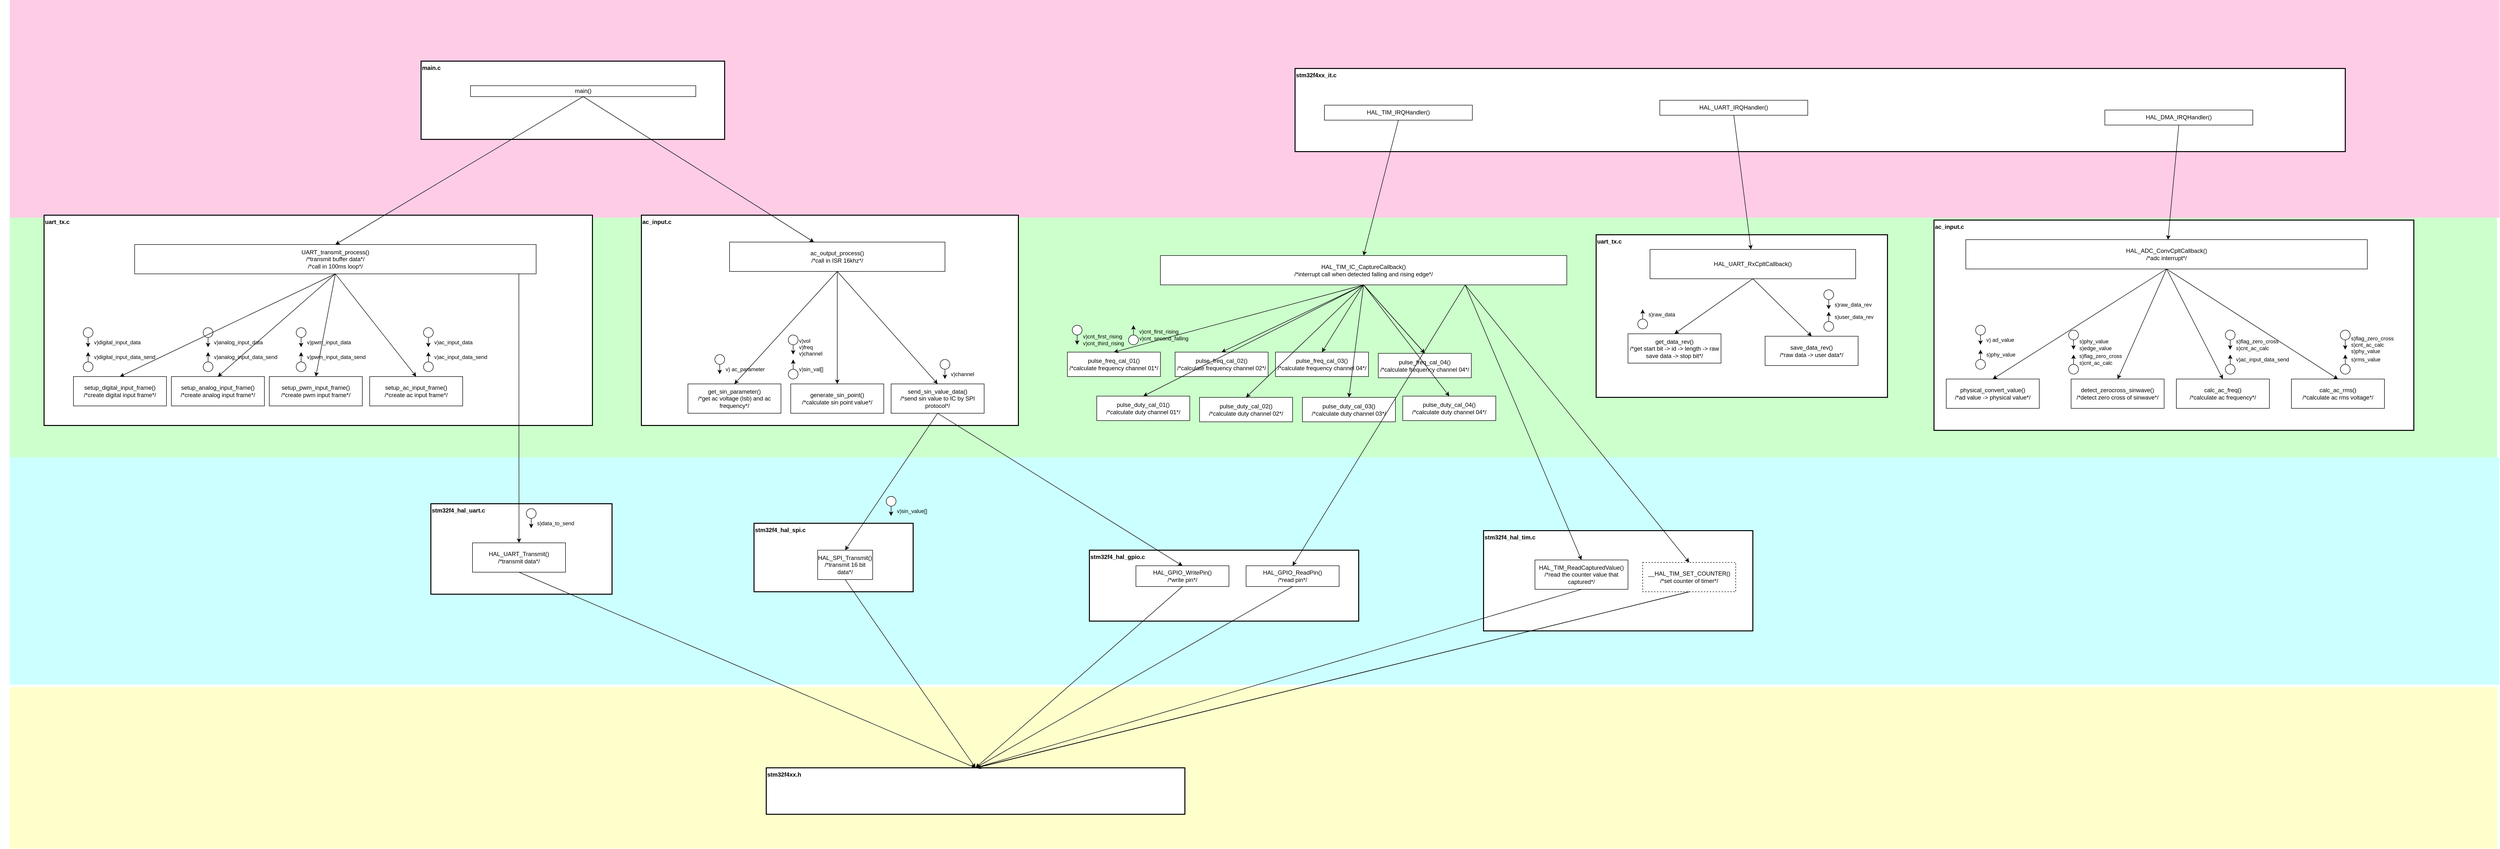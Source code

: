 <mxfile version="13.3.1" type="device" pages="4"><diagram id="TUAT_1tq0JrCGWy805QY" name="simulation_board_architecture"><mxGraphModel dx="7110" dy="7410" grid="1" gridSize="5" guides="1" tooltips="1" connect="1" arrows="1" fold="1" page="1" pageScale="1" pageWidth="4681" pageHeight="3300" math="0" shadow="0"><root><mxCell id="WCx37JOH5GuCyrVUXDI6-0"/><mxCell id="WCx37JOH5GuCyrVUXDI6-1" parent="WCx37JOH5GuCyrVUXDI6-0"/><mxCell id="rVdIsSaVwJSIsAAF_NVY-4" value="" style="rounded=0;whiteSpace=wrap;html=1;align=left;verticalAlign=top;fontStyle=1;strokeWidth=2;fillColor=#CCFFFF;strokeColor=none;" vertex="1" parent="WCx37JOH5GuCyrVUXDI6-1"><mxGeometry x="115" y="-1725" width="5085" height="465" as="geometry"/></mxCell><mxCell id="Lllgp2D5wNC7uuL-iK0D-1" value="stm32f4_hal_uart.c" style="rounded=0;whiteSpace=wrap;html=1;align=left;verticalAlign=top;fontStyle=1;strokeWidth=2;fillColor=#ffffff;" vertex="1" parent="WCx37JOH5GuCyrVUXDI6-1"><mxGeometry x="975" y="-1630" width="370" height="185" as="geometry"/></mxCell><mxCell id="M1JoTm_H7kOW4yYv1SZP-0" value="" style="rounded=0;whiteSpace=wrap;html=1;align=left;verticalAlign=top;fontStyle=1;strokeWidth=2;fillColor=#CCFFCC;strokeColor=none;" vertex="1" parent="WCx37JOH5GuCyrVUXDI6-1"><mxGeometry x="115" y="-2215" width="5080" height="490" as="geometry"/></mxCell><mxCell id="xhYZMwkfPyuvM_eo9UQN-0" value="" style="rounded=0;whiteSpace=wrap;html=1;align=left;verticalAlign=top;fontStyle=1;strokeWidth=2;fillColor=#FFCCE6;strokeColor=none;" vertex="1" parent="WCx37JOH5GuCyrVUXDI6-1"><mxGeometry x="115" y="-2660" width="5085" height="445" as="geometry"/></mxCell><mxCell id="wxAeIpaIBQ_yGjcdyhgn-8" value="uart_tx.c" style="rounded=0;whiteSpace=wrap;html=1;align=left;verticalAlign=top;fontStyle=1;strokeWidth=2;fillColor=#ffffff;" vertex="1" parent="WCx37JOH5GuCyrVUXDI6-1"><mxGeometry x="185" y="-2220" width="1120" height="430" as="geometry"/></mxCell><mxCell id="dHPvJt4cs5ViSXxRwppA-9" value="UART_transmit_process()&lt;br&gt;/*transmit buffer data*/&lt;br&gt;/*call in 100ms loop*/" style="rounded=0;whiteSpace=wrap;html=1;" vertex="1" parent="WCx37JOH5GuCyrVUXDI6-1"><mxGeometry x="370" y="-2160" width="820" height="60" as="geometry"/></mxCell><mxCell id="wxAeIpaIBQ_yGjcdyhgn-0" value="setup_digital_input_frame()&lt;br&gt;/*create digital input frame*/" style="rounded=0;whiteSpace=wrap;html=1;" vertex="1" parent="WCx37JOH5GuCyrVUXDI6-1"><mxGeometry x="245" y="-1890" width="190" height="60" as="geometry"/></mxCell><mxCell id="wFoKu91oGMbzK2FIzQWa-12" value="" style="group;fillColor=none;" vertex="1" connectable="0" parent="WCx37JOH5GuCyrVUXDI6-1"><mxGeometry x="265" y="-1990" width="20" height="40" as="geometry"/></mxCell><mxCell id="wFoKu91oGMbzK2FIzQWa-19" value="" style="group" vertex="1" connectable="0" parent="wFoKu91oGMbzK2FIzQWa-12"><mxGeometry width="20" height="40" as="geometry"/></mxCell><mxCell id="wFoKu91oGMbzK2FIzQWa-13" value="" style="ellipse;whiteSpace=wrap;html=1;aspect=fixed;fillColor=#FFFFFF;gradientColor=none;" vertex="1" parent="wFoKu91oGMbzK2FIzQWa-19"><mxGeometry width="20" height="20" as="geometry"/></mxCell><mxCell id="wFoKu91oGMbzK2FIzQWa-14" value="v)digital_input_data" style="endArrow=classic;html=1;rounded=0;labelBackgroundColor=none;align=left;exitX=0.5;exitY=1;exitDx=0;exitDy=0;" edge="1" parent="wFoKu91oGMbzK2FIzQWa-19" source="wFoKu91oGMbzK2FIzQWa-13"><mxGeometry x="-0.006" y="10" width="50" height="50" relative="1" as="geometry"><mxPoint x="30" y="20" as="sourcePoint"/><mxPoint x="9.88" y="40" as="targetPoint"/><mxPoint as="offset"/></mxGeometry></mxCell><mxCell id="wFoKu91oGMbzK2FIzQWa-15" value="" style="group" vertex="1" connectable="0" parent="WCx37JOH5GuCyrVUXDI6-1"><mxGeometry x="265" y="-1940" width="20" height="40" as="geometry"/></mxCell><mxCell id="wFoKu91oGMbzK2FIzQWa-18" value="" style="group" vertex="1" connectable="0" parent="wFoKu91oGMbzK2FIzQWa-15"><mxGeometry width="20" height="40" as="geometry"/></mxCell><mxCell id="wFoKu91oGMbzK2FIzQWa-16" value="" style="ellipse;whiteSpace=wrap;html=1;aspect=fixed;fillColor=#FFFFFF;gradientColor=none;fontColor=#FF0000;labelBackgroundColor=#ffffff;" vertex="1" parent="wFoKu91oGMbzK2FIzQWa-18"><mxGeometry y="20" width="20" height="20" as="geometry"/></mxCell><mxCell id="wFoKu91oGMbzK2FIzQWa-17" value="v)digital_input_data_send" style="endArrow=classic;html=1;rounded=0;exitX=0.5;exitY=0;exitDx=0;exitDy=0;align=left;labelBackgroundColor=none;" edge="1" parent="wFoKu91oGMbzK2FIzQWa-18" source="wFoKu91oGMbzK2FIzQWa-16"><mxGeometry y="-10" width="50" height="50" relative="1" as="geometry"><mxPoint x="-13" y="-10" as="sourcePoint"/><mxPoint x="10" as="targetPoint"/><mxPoint as="offset"/></mxGeometry></mxCell><mxCell id="wFoKu91oGMbzK2FIzQWa-20" value="setup_analog_input_frame()&lt;br&gt;/*create analog input frame*/" style="rounded=0;whiteSpace=wrap;html=1;" vertex="1" parent="WCx37JOH5GuCyrVUXDI6-1"><mxGeometry x="445" y="-1890" width="190" height="60" as="geometry"/></mxCell><mxCell id="wFoKu91oGMbzK2FIzQWa-21" value="" style="group;fillColor=none;" vertex="1" connectable="0" parent="WCx37JOH5GuCyrVUXDI6-1"><mxGeometry x="510" y="-1990" width="20" height="40" as="geometry"/></mxCell><mxCell id="wFoKu91oGMbzK2FIzQWa-22" value="" style="group" vertex="1" connectable="0" parent="wFoKu91oGMbzK2FIzQWa-21"><mxGeometry width="20" height="40" as="geometry"/></mxCell><mxCell id="wFoKu91oGMbzK2FIzQWa-23" value="" style="ellipse;whiteSpace=wrap;html=1;aspect=fixed;fillColor=#FFFFFF;gradientColor=none;" vertex="1" parent="wFoKu91oGMbzK2FIzQWa-22"><mxGeometry width="20" height="20" as="geometry"/></mxCell><mxCell id="wFoKu91oGMbzK2FIzQWa-24" value="v)analog_input_data" style="endArrow=classic;html=1;rounded=0;labelBackgroundColor=none;align=left;exitX=0.5;exitY=1;exitDx=0;exitDy=0;" edge="1" parent="wFoKu91oGMbzK2FIzQWa-22" source="wFoKu91oGMbzK2FIzQWa-23"><mxGeometry x="-0.006" y="10" width="50" height="50" relative="1" as="geometry"><mxPoint x="30" y="20" as="sourcePoint"/><mxPoint x="9.88" y="40" as="targetPoint"/><mxPoint as="offset"/></mxGeometry></mxCell><mxCell id="wFoKu91oGMbzK2FIzQWa-25" value="" style="group" vertex="1" connectable="0" parent="WCx37JOH5GuCyrVUXDI6-1"><mxGeometry x="510" y="-1940" width="20" height="40" as="geometry"/></mxCell><mxCell id="wFoKu91oGMbzK2FIzQWa-26" value="" style="group" vertex="1" connectable="0" parent="wFoKu91oGMbzK2FIzQWa-25"><mxGeometry width="20" height="40" as="geometry"/></mxCell><mxCell id="wFoKu91oGMbzK2FIzQWa-27" value="" style="ellipse;whiteSpace=wrap;html=1;aspect=fixed;fillColor=#FFFFFF;gradientColor=none;fontColor=#FF0000;labelBackgroundColor=#ffffff;" vertex="1" parent="wFoKu91oGMbzK2FIzQWa-26"><mxGeometry y="20" width="20" height="20" as="geometry"/></mxCell><mxCell id="wFoKu91oGMbzK2FIzQWa-28" value="v)analog_input_data_send" style="endArrow=classic;html=1;rounded=0;exitX=0.5;exitY=0;exitDx=0;exitDy=0;align=left;labelBackgroundColor=none;" edge="1" parent="wFoKu91oGMbzK2FIzQWa-26" source="wFoKu91oGMbzK2FIzQWa-27"><mxGeometry y="-10" width="50" height="50" relative="1" as="geometry"><mxPoint x="-13" y="-10" as="sourcePoint"/><mxPoint x="10" as="targetPoint"/><mxPoint as="offset"/></mxGeometry></mxCell><mxCell id="6U4z0rw4MOhWL39lwfHr-7" value="setup_pwm_input_frame()&lt;br&gt;/*create pwm input frame*/" style="rounded=0;whiteSpace=wrap;html=1;" vertex="1" parent="WCx37JOH5GuCyrVUXDI6-1"><mxGeometry x="645" y="-1890" width="190" height="60" as="geometry"/></mxCell><mxCell id="6U4z0rw4MOhWL39lwfHr-8" value="" style="group;fillColor=none;" vertex="1" connectable="0" parent="WCx37JOH5GuCyrVUXDI6-1"><mxGeometry x="700" y="-1990" width="20" height="40" as="geometry"/></mxCell><mxCell id="6U4z0rw4MOhWL39lwfHr-9" value="" style="group" vertex="1" connectable="0" parent="6U4z0rw4MOhWL39lwfHr-8"><mxGeometry width="20" height="40" as="geometry"/></mxCell><mxCell id="6U4z0rw4MOhWL39lwfHr-10" value="" style="ellipse;whiteSpace=wrap;html=1;aspect=fixed;fillColor=#FFFFFF;gradientColor=none;" vertex="1" parent="6U4z0rw4MOhWL39lwfHr-9"><mxGeometry width="20" height="20" as="geometry"/></mxCell><mxCell id="6U4z0rw4MOhWL39lwfHr-11" value="v)pwm_input_data" style="endArrow=classic;html=1;rounded=0;labelBackgroundColor=none;align=left;exitX=0.5;exitY=1;exitDx=0;exitDy=0;" edge="1" parent="6U4z0rw4MOhWL39lwfHr-9" source="6U4z0rw4MOhWL39lwfHr-10"><mxGeometry x="-0.006" y="10" width="50" height="50" relative="1" as="geometry"><mxPoint x="30" y="20" as="sourcePoint"/><mxPoint x="9.88" y="40" as="targetPoint"/><mxPoint as="offset"/></mxGeometry></mxCell><mxCell id="6U4z0rw4MOhWL39lwfHr-12" value="" style="group" vertex="1" connectable="0" parent="WCx37JOH5GuCyrVUXDI6-1"><mxGeometry x="700" y="-1940" width="20" height="40" as="geometry"/></mxCell><mxCell id="6U4z0rw4MOhWL39lwfHr-13" value="" style="group" vertex="1" connectable="0" parent="6U4z0rw4MOhWL39lwfHr-12"><mxGeometry width="20" height="40" as="geometry"/></mxCell><mxCell id="6U4z0rw4MOhWL39lwfHr-14" value="" style="ellipse;whiteSpace=wrap;html=1;aspect=fixed;fillColor=#FFFFFF;gradientColor=none;fontColor=#FF0000;labelBackgroundColor=#ffffff;" vertex="1" parent="6U4z0rw4MOhWL39lwfHr-13"><mxGeometry y="20" width="20" height="20" as="geometry"/></mxCell><mxCell id="6U4z0rw4MOhWL39lwfHr-15" value="v)pwm_input_data_send" style="endArrow=classic;html=1;rounded=0;exitX=0.5;exitY=0;exitDx=0;exitDy=0;align=left;labelBackgroundColor=none;" edge="1" parent="6U4z0rw4MOhWL39lwfHr-13" source="6U4z0rw4MOhWL39lwfHr-14"><mxGeometry y="-10" width="50" height="50" relative="1" as="geometry"><mxPoint x="-13" y="-10" as="sourcePoint"/><mxPoint x="10" as="targetPoint"/><mxPoint as="offset"/></mxGeometry></mxCell><mxCell id="6U4z0rw4MOhWL39lwfHr-16" value="setup_ac_input_frame()&lt;br&gt;/*create ac input frame*/" style="rounded=0;whiteSpace=wrap;html=1;" vertex="1" parent="WCx37JOH5GuCyrVUXDI6-1"><mxGeometry x="850" y="-1890" width="190" height="60" as="geometry"/></mxCell><mxCell id="6U4z0rw4MOhWL39lwfHr-25" value="" style="group" vertex="1" connectable="0" parent="WCx37JOH5GuCyrVUXDI6-1"><mxGeometry x="95" y="-1385" width="20" height="40" as="geometry"/></mxCell><mxCell id="6U4z0rw4MOhWL39lwfHr-29" value="" style="group;fillColor=none;" vertex="1" connectable="0" parent="WCx37JOH5GuCyrVUXDI6-1"><mxGeometry x="215" y="-1195" width="20" height="40" as="geometry"/></mxCell><mxCell id="6U4z0rw4MOhWL39lwfHr-30" value="" style="group" vertex="1" connectable="0" parent="6U4z0rw4MOhWL39lwfHr-29"><mxGeometry x="-15" y="50" width="20" height="40" as="geometry"/></mxCell><mxCell id="6U4z0rw4MOhWL39lwfHr-33" value="" style="group" vertex="1" connectable="0" parent="6U4z0rw4MOhWL39lwfHr-30"><mxGeometry x="970" y="-475" width="20" height="40" as="geometry"/></mxCell><mxCell id="6U4z0rw4MOhWL39lwfHr-31" value="" style="ellipse;whiteSpace=wrap;html=1;aspect=fixed;fillColor=#FFFFFF;gradientColor=none;" vertex="1" parent="6U4z0rw4MOhWL39lwfHr-33"><mxGeometry width="20" height="20" as="geometry"/></mxCell><mxCell id="6U4z0rw4MOhWL39lwfHr-32" value="s)data_to_send" style="endArrow=classic;html=1;rounded=0;labelBackgroundColor=none;align=left;exitX=0.5;exitY=1;exitDx=0;exitDy=0;" edge="1" parent="6U4z0rw4MOhWL39lwfHr-33" source="6U4z0rw4MOhWL39lwfHr-31"><mxGeometry x="-0.006" y="10" width="50" height="50" relative="1" as="geometry"><mxPoint x="30" y="20" as="sourcePoint"/><mxPoint x="9.88" y="40" as="targetPoint"/><mxPoint as="offset"/></mxGeometry></mxCell><mxCell id="pklWe1Fjqw5Mgtfd3EMt-1" value="" style="endArrow=classic;html=1;fontColor=#FF0000;entryX=0.5;entryY=0;entryDx=0;entryDy=0;exitX=0.5;exitY=1;exitDx=0;exitDy=0;" edge="1" parent="WCx37JOH5GuCyrVUXDI6-1" source="dHPvJt4cs5ViSXxRwppA-9" target="wxAeIpaIBQ_yGjcdyhgn-0"><mxGeometry width="50" height="50" relative="1" as="geometry"><mxPoint x="515" y="-2096" as="sourcePoint"/><mxPoint x="245" y="-2050" as="targetPoint"/></mxGeometry></mxCell><mxCell id="pklWe1Fjqw5Mgtfd3EMt-4" value="" style="endArrow=classic;html=1;fontColor=#FF0000;entryX=0.5;entryY=0;entryDx=0;entryDy=0;exitX=0.5;exitY=1;exitDx=0;exitDy=0;" edge="1" parent="WCx37JOH5GuCyrVUXDI6-1" source="dHPvJt4cs5ViSXxRwppA-9" target="6U4z0rw4MOhWL39lwfHr-7"><mxGeometry width="50" height="50" relative="1" as="geometry"><mxPoint x="825" y="-2093" as="sourcePoint"/><mxPoint x="745" y="-2030" as="targetPoint"/></mxGeometry></mxCell><mxCell id="pklWe1Fjqw5Mgtfd3EMt-5" value="" style="endArrow=classic;html=1;fontColor=#FF0000;entryX=0.5;entryY=0;entryDx=0;entryDy=0;exitX=0.5;exitY=1;exitDx=0;exitDy=0;" edge="1" parent="WCx37JOH5GuCyrVUXDI6-1" source="dHPvJt4cs5ViSXxRwppA-9" target="wFoKu91oGMbzK2FIzQWa-20"><mxGeometry width="50" height="50" relative="1" as="geometry"><mxPoint x="825" y="-2090" as="sourcePoint"/><mxPoint x="515" y="-2010" as="targetPoint"/></mxGeometry></mxCell><mxCell id="pklWe1Fjqw5Mgtfd3EMt-6" value="" style="endArrow=classic;html=1;fontColor=#FF0000;exitX=0.957;exitY=0.991;exitDx=0;exitDy=0;exitPerimeter=0;entryX=0.5;entryY=0;entryDx=0;entryDy=0;" edge="1" parent="WCx37JOH5GuCyrVUXDI6-1" source="dHPvJt4cs5ViSXxRwppA-9" target="rVdIsSaVwJSIsAAF_NVY-3"><mxGeometry width="50" height="50" relative="1" as="geometry"><mxPoint x="1205" y="-1710" as="sourcePoint"/><mxPoint x="1155" y="-1555" as="targetPoint"/></mxGeometry></mxCell><mxCell id="rVdIsSaVwJSIsAAF_NVY-0" value="" style="endArrow=classic;html=1;fontColor=#FF0000;exitX=0.5;exitY=1;exitDx=0;exitDy=0;entryX=0.5;entryY=0;entryDx=0;entryDy=0;" edge="1" parent="WCx37JOH5GuCyrVUXDI6-1" source="dHPvJt4cs5ViSXxRwppA-9" target="6U4z0rw4MOhWL39lwfHr-16"><mxGeometry width="50" height="50" relative="1" as="geometry"><mxPoint x="1205" y="-1710" as="sourcePoint"/><mxPoint x="1255" y="-1760" as="targetPoint"/></mxGeometry></mxCell><mxCell id="6U4z0rw4MOhWL39lwfHr-19" value="" style="ellipse;whiteSpace=wrap;html=1;aspect=fixed;fillColor=#FFFFFF;gradientColor=none;" vertex="1" parent="WCx37JOH5GuCyrVUXDI6-1"><mxGeometry x="960" y="-1990" width="20" height="20" as="geometry"/></mxCell><mxCell id="6U4z0rw4MOhWL39lwfHr-21" value="" style="group" vertex="1" connectable="0" parent="WCx37JOH5GuCyrVUXDI6-1"><mxGeometry x="960" y="-1940" width="20" height="40" as="geometry"/></mxCell><mxCell id="6U4z0rw4MOhWL39lwfHr-22" value="" style="group" vertex="1" connectable="0" parent="6U4z0rw4MOhWL39lwfHr-21"><mxGeometry width="20" height="40" as="geometry"/></mxCell><mxCell id="6U4z0rw4MOhWL39lwfHr-23" value="" style="ellipse;whiteSpace=wrap;html=1;aspect=fixed;fillColor=#FFFFFF;gradientColor=none;fontColor=#FF0000;labelBackgroundColor=#ffffff;" vertex="1" parent="6U4z0rw4MOhWL39lwfHr-22"><mxGeometry y="20" width="20" height="20" as="geometry"/></mxCell><mxCell id="6U4z0rw4MOhWL39lwfHr-24" value="v)ac_input_data_send" style="endArrow=classic;html=1;rounded=0;exitX=0.5;exitY=0;exitDx=0;exitDy=0;align=left;labelBackgroundColor=none;" edge="1" parent="6U4z0rw4MOhWL39lwfHr-22" source="6U4z0rw4MOhWL39lwfHr-23"><mxGeometry y="-10" width="50" height="50" relative="1" as="geometry"><mxPoint x="-13" y="-10" as="sourcePoint"/><mxPoint x="10" as="targetPoint"/><mxPoint as="offset"/></mxGeometry></mxCell><mxCell id="6U4z0rw4MOhWL39lwfHr-20" value="v)ac_input_data" style="endArrow=classic;html=1;rounded=0;labelBackgroundColor=none;align=left;exitX=0.5;exitY=1;exitDx=0;exitDy=0;" edge="1" parent="WCx37JOH5GuCyrVUXDI6-1" source="6U4z0rw4MOhWL39lwfHr-19"><mxGeometry x="-0.006" y="10" width="50" height="50" relative="1" as="geometry"><mxPoint x="990" y="-1970" as="sourcePoint"/><mxPoint x="969.88" y="-1950" as="targetPoint"/><mxPoint as="offset"/></mxGeometry></mxCell><mxCell id="rVdIsSaVwJSIsAAF_NVY-3" value="HAL_UART_Transmit()&lt;br&gt;/*transmit data*/" style="rounded=0;whiteSpace=wrap;html=1;" vertex="1" parent="WCx37JOH5GuCyrVUXDI6-1"><mxGeometry x="1060" y="-1550" width="190" height="60" as="geometry"/></mxCell><mxCell id="N7pqnjGWg29tB_d6o6Mz-2" value="uart_tx.c" style="rounded=0;whiteSpace=wrap;html=1;align=left;verticalAlign=top;fontStyle=1;strokeWidth=2;fillColor=#ffffff;" vertex="1" parent="WCx37JOH5GuCyrVUXDI6-1"><mxGeometry x="3355" y="-2180" width="595" height="332.5" as="geometry"/></mxCell><mxCell id="N7pqnjGWg29tB_d6o6Mz-3" value="HAL_UART_RxCpltCallback()" style="rounded=0;whiteSpace=wrap;html=1;" vertex="1" parent="WCx37JOH5GuCyrVUXDI6-1"><mxGeometry x="3465" y="-2150" width="420" height="60" as="geometry"/></mxCell><mxCell id="N7pqnjGWg29tB_d6o6Mz-32" value="" style="endArrow=classic;html=1;fontColor=#FF0000;entryX=0.5;entryY=0;entryDx=0;entryDy=0;exitX=0.5;exitY=1;exitDx=0;exitDy=0;" edge="1" source="N7pqnjGWg29tB_d6o6Mz-3" target="N7pqnjGWg29tB_d6o6Mz-4" parent="WCx37JOH5GuCyrVUXDI6-1"><mxGeometry width="50" height="50" relative="1" as="geometry"><mxPoint x="3390" y="-2096" as="sourcePoint"/><mxPoint x="3120" y="-2050" as="targetPoint"/></mxGeometry></mxCell><mxCell id="N7pqnjGWg29tB_d6o6Mz-34" value="" style="endArrow=classic;html=1;fontColor=#FF0000;entryX=0.5;entryY=0;entryDx=0;entryDy=0;exitX=0.5;exitY=1;exitDx=0;exitDy=0;" edge="1" source="N7pqnjGWg29tB_d6o6Mz-3" target="N7pqnjGWg29tB_d6o6Mz-13" parent="WCx37JOH5GuCyrVUXDI6-1"><mxGeometry width="50" height="50" relative="1" as="geometry"><mxPoint x="3700" y="-2090" as="sourcePoint"/><mxPoint x="3390" y="-2010" as="targetPoint"/></mxGeometry></mxCell><mxCell id="neOcThc_6EzykWNdizI3-0" value="" style="rounded=0;whiteSpace=wrap;html=1;align=left;verticalAlign=top;fontStyle=1;strokeWidth=2;fillColor=#FFFFCC;strokeColor=none;" vertex="1" parent="WCx37JOH5GuCyrVUXDI6-1"><mxGeometry x="115" y="-1255" width="5080" height="330" as="geometry"/></mxCell><mxCell id="Lllgp2D5wNC7uuL-iK0D-0" value="stm32f4xx.h" style="rounded=0;whiteSpace=wrap;html=1;align=left;verticalAlign=top;fontStyle=1;strokeWidth=2;fillColor=#ffffff;" vertex="1" parent="WCx37JOH5GuCyrVUXDI6-1"><mxGeometry x="1660" y="-1090" width="855" height="95" as="geometry"/></mxCell><mxCell id="Lllgp2D5wNC7uuL-iK0D-2" value="" style="endArrow=classic;html=1;fontColor=#FF0000;entryX=0.5;entryY=0;entryDx=0;entryDy=0;exitX=0.5;exitY=1;exitDx=0;exitDy=0;" edge="1" parent="WCx37JOH5GuCyrVUXDI6-1" source="rVdIsSaVwJSIsAAF_NVY-3" target="Lllgp2D5wNC7uuL-iK0D-0"><mxGeometry width="50" height="50" relative="1" as="geometry"><mxPoint x="1220" y="-1215" as="sourcePoint"/><mxPoint x="1065" y="-1200" as="targetPoint"/></mxGeometry></mxCell><mxCell id="Lllgp2D5wNC7uuL-iK0D-6" value="" style="group" vertex="1" connectable="0" parent="WCx37JOH5GuCyrVUXDI6-1"><mxGeometry x="3420" y="-2077.5" width="190" height="160" as="geometry"/></mxCell><mxCell id="N7pqnjGWg29tB_d6o6Mz-4" value="get_data_rev()&lt;br&gt;/*get start bit -&amp;gt; id -&amp;gt; length -&amp;gt; raw save data -&amp;gt; stop bit*/" style="rounded=0;whiteSpace=wrap;html=1;" vertex="1" parent="Lllgp2D5wNC7uuL-iK0D-6"><mxGeometry y="100" width="190" height="60" as="geometry"/></mxCell><mxCell id="N7pqnjGWg29tB_d6o6Mz-5" value="" style="group;fillColor=none;" vertex="1" connectable="0" parent="Lllgp2D5wNC7uuL-iK0D-6"><mxGeometry x="20" width="20" height="40" as="geometry"/></mxCell><mxCell id="N7pqnjGWg29tB_d6o6Mz-9" value="" style="group" vertex="1" connectable="0" parent="Lllgp2D5wNC7uuL-iK0D-6"><mxGeometry x="20" y="50" width="20" height="40" as="geometry"/></mxCell><mxCell id="N7pqnjGWg29tB_d6o6Mz-10" value="" style="group" vertex="1" connectable="0" parent="N7pqnjGWg29tB_d6o6Mz-9"><mxGeometry width="20" height="40" as="geometry"/></mxCell><mxCell id="N7pqnjGWg29tB_d6o6Mz-11" value="" style="ellipse;whiteSpace=wrap;html=1;aspect=fixed;fillColor=#FFFFFF;gradientColor=none;fontColor=#FF0000;labelBackgroundColor=#ffffff;" vertex="1" parent="N7pqnjGWg29tB_d6o6Mz-10"><mxGeometry y="20" width="20" height="20" as="geometry"/></mxCell><mxCell id="N7pqnjGWg29tB_d6o6Mz-12" value="s)raw_data" style="endArrow=classic;html=1;rounded=0;exitX=0.5;exitY=0;exitDx=0;exitDy=0;align=left;labelBackgroundColor=none;" edge="1" parent="N7pqnjGWg29tB_d6o6Mz-10" source="N7pqnjGWg29tB_d6o6Mz-11"><mxGeometry y="-10" width="50" height="50" relative="1" as="geometry"><mxPoint x="-13" y="-10" as="sourcePoint"/><mxPoint x="10" as="targetPoint"/><mxPoint as="offset"/></mxGeometry></mxCell><mxCell id="Lllgp2D5wNC7uuL-iK0D-7" value="" style="group" vertex="1" connectable="0" parent="WCx37JOH5GuCyrVUXDI6-1"><mxGeometry x="3700" y="-2097.5" width="190" height="185" as="geometry"/></mxCell><mxCell id="N7pqnjGWg29tB_d6o6Mz-13" value="save_data_rev()&lt;br&gt;/*raw data -&amp;gt; user data*/" style="rounded=0;whiteSpace=wrap;html=1;" vertex="1" parent="Lllgp2D5wNC7uuL-iK0D-7"><mxGeometry y="125" width="190" height="60" as="geometry"/></mxCell><mxCell id="N7pqnjGWg29tB_d6o6Mz-14" value="" style="group;fillColor=none;" vertex="1" connectable="0" parent="Lllgp2D5wNC7uuL-iK0D-7"><mxGeometry x="120" y="30" width="20" height="40" as="geometry"/></mxCell><mxCell id="N7pqnjGWg29tB_d6o6Mz-15" value="" style="group" vertex="1" connectable="0" parent="N7pqnjGWg29tB_d6o6Mz-14"><mxGeometry width="20" height="40" as="geometry"/></mxCell><mxCell id="N7pqnjGWg29tB_d6o6Mz-16" value="" style="ellipse;whiteSpace=wrap;html=1;aspect=fixed;fillColor=#FFFFFF;gradientColor=none;" vertex="1" parent="N7pqnjGWg29tB_d6o6Mz-15"><mxGeometry width="20" height="20" as="geometry"/></mxCell><mxCell id="N7pqnjGWg29tB_d6o6Mz-17" value="s)raw_data_rev" style="endArrow=classic;html=1;rounded=0;labelBackgroundColor=none;align=left;exitX=0.5;exitY=1;exitDx=0;exitDy=0;" edge="1" parent="N7pqnjGWg29tB_d6o6Mz-15" source="N7pqnjGWg29tB_d6o6Mz-16"><mxGeometry x="-0.006" y="10" width="50" height="50" relative="1" as="geometry"><mxPoint x="30" y="20" as="sourcePoint"/><mxPoint x="9.88" y="40" as="targetPoint"/><mxPoint as="offset"/></mxGeometry></mxCell><mxCell id="N7pqnjGWg29tB_d6o6Mz-18" value="" style="group" vertex="1" connectable="0" parent="Lllgp2D5wNC7uuL-iK0D-7"><mxGeometry x="120" y="75" width="20" height="40" as="geometry"/></mxCell><mxCell id="N7pqnjGWg29tB_d6o6Mz-19" value="" style="group" vertex="1" connectable="0" parent="N7pqnjGWg29tB_d6o6Mz-18"><mxGeometry width="20" height="40" as="geometry"/></mxCell><mxCell id="N7pqnjGWg29tB_d6o6Mz-20" value="" style="ellipse;whiteSpace=wrap;html=1;aspect=fixed;fillColor=#FFFFFF;gradientColor=none;fontColor=#FF0000;labelBackgroundColor=#ffffff;" vertex="1" parent="N7pqnjGWg29tB_d6o6Mz-19"><mxGeometry y="20" width="20" height="20" as="geometry"/></mxCell><mxCell id="N7pqnjGWg29tB_d6o6Mz-21" value="s)user_data_rev" style="endArrow=classic;html=1;rounded=0;exitX=0.5;exitY=0;exitDx=0;exitDy=0;align=left;labelBackgroundColor=none;" edge="1" parent="N7pqnjGWg29tB_d6o6Mz-19" source="N7pqnjGWg29tB_d6o6Mz-20"><mxGeometry y="-10" width="50" height="50" relative="1" as="geometry"><mxPoint x="-13" y="-10" as="sourcePoint"/><mxPoint x="10" as="targetPoint"/><mxPoint as="offset"/></mxGeometry></mxCell><mxCell id="Lllgp2D5wNC7uuL-iK0D-10" value="" style="group" vertex="1" connectable="0" parent="WCx37JOH5GuCyrVUXDI6-1"><mxGeometry x="2740" y="-2625" width="2365" height="325" as="geometry"/></mxCell><mxCell id="Lllgp2D5wNC7uuL-iK0D-8" value="stm32f4xx_it.c" style="rounded=0;whiteSpace=wrap;html=1;align=left;verticalAlign=top;fontStyle=1;strokeWidth=2;fillColor=#ffffff;" vertex="1" parent="Lllgp2D5wNC7uuL-iK0D-10"><mxGeometry y="105" width="2145" height="170" as="geometry"/></mxCell><mxCell id="Lllgp2D5wNC7uuL-iK0D-9" value="HAL_UART_IRQHandler()" style="rounded=0;whiteSpace=wrap;html=1;" vertex="1" parent="Lllgp2D5wNC7uuL-iK0D-10"><mxGeometry x="744.995" y="170" width="302.152" height="30.7" as="geometry"/></mxCell><mxCell id="Lllgp2D5wNC7uuL-iK0D-78" value="HAL_DMA_IRQHandler()" style="rounded=0;whiteSpace=wrap;html=1;" vertex="1" parent="Lllgp2D5wNC7uuL-iK0D-10"><mxGeometry x="1653.927" y="190" width="302.152" height="30.7" as="geometry"/></mxCell><mxCell id="iYPO1zanAq703RYppInq-132" value="HAL_TIM_IRQHandler()" style="rounded=0;whiteSpace=wrap;html=1;" vertex="1" parent="Lllgp2D5wNC7uuL-iK0D-10"><mxGeometry x="59.995" y="180" width="302.152" height="30.7" as="geometry"/></mxCell><mxCell id="Lllgp2D5wNC7uuL-iK0D-11" value="" style="endArrow=classic;html=1;fontColor=#FF0000;exitX=0.5;exitY=1;exitDx=0;exitDy=0;" edge="1" parent="WCx37JOH5GuCyrVUXDI6-1" source="Lllgp2D5wNC7uuL-iK0D-9" target="N7pqnjGWg29tB_d6o6Mz-3"><mxGeometry width="50" height="50" relative="1" as="geometry"><mxPoint x="3800" y="-2235" as="sourcePoint"/><mxPoint x="3850" y="-2285" as="targetPoint"/></mxGeometry></mxCell><mxCell id="Lllgp2D5wNC7uuL-iK0D-12" value="" style="group" vertex="1" connectable="0" parent="WCx37JOH5GuCyrVUXDI6-1"><mxGeometry x="955" y="-2535" width="620" height="160" as="geometry"/></mxCell><mxCell id="x-0SGU0yGF_b9g8uBUNf-1" value="main.c" style="rounded=0;whiteSpace=wrap;html=1;align=left;verticalAlign=top;fontStyle=1;strokeWidth=2;fillColor=#ffffff;" vertex="1" parent="Lllgp2D5wNC7uuL-iK0D-12"><mxGeometry width="620" height="160" as="geometry"/></mxCell><mxCell id="x-0SGU0yGF_b9g8uBUNf-2" value="main()" style="rounded=0;whiteSpace=wrap;html=1;" vertex="1" parent="Lllgp2D5wNC7uuL-iK0D-12"><mxGeometry x="100.995" y="50.233" width="460.09" height="22.326" as="geometry"/></mxCell><mxCell id="50OiBB7JPhhccmTdL8fN-1" value="" style="endArrow=classic;html=1;fontColor=#FF0000;exitX=0.5;exitY=1;exitDx=0;exitDy=0;entryX=0.5;entryY=0;entryDx=0;entryDy=0;" edge="1" parent="WCx37JOH5GuCyrVUXDI6-1" source="x-0SGU0yGF_b9g8uBUNf-2" target="dHPvJt4cs5ViSXxRwppA-9"><mxGeometry width="50" height="50" relative="1" as="geometry"><mxPoint x="1103.9" y="-2595.18" as="sourcePoint"/><mxPoint x="1470" y="-2450" as="targetPoint"/></mxGeometry></mxCell><mxCell id="iYPO1zanAq703RYppInq-1" value="ac_input.c" style="rounded=0;whiteSpace=wrap;html=1;align=left;verticalAlign=top;fontStyle=1;strokeWidth=2;fillColor=#ffffff;" vertex="1" parent="WCx37JOH5GuCyrVUXDI6-1"><mxGeometry x="1405" y="-2220" width="770" height="430" as="geometry"/></mxCell><mxCell id="iYPO1zanAq703RYppInq-2" value="ac_output_process()&lt;br&gt;/*call in ISR 16khz*/" style="rounded=0;whiteSpace=wrap;html=1;" vertex="1" parent="WCx37JOH5GuCyrVUXDI6-1"><mxGeometry x="1585" y="-2165" width="440" height="60" as="geometry"/></mxCell><mxCell id="iYPO1zanAq703RYppInq-3" value="generate_sin_point()&lt;br&gt;/*calculate sin point value*/" style="rounded=0;whiteSpace=wrap;html=1;" vertex="1" parent="WCx37JOH5GuCyrVUXDI6-1"><mxGeometry x="1710" y="-1875" width="190" height="60" as="geometry"/></mxCell><mxCell id="iYPO1zanAq703RYppInq-4" value="" style="group;fillColor=none;" vertex="1" connectable="0" parent="WCx37JOH5GuCyrVUXDI6-1"><mxGeometry x="1555" y="-1935" width="20" height="40" as="geometry"/></mxCell><mxCell id="iYPO1zanAq703RYppInq-5" value="" style="group" vertex="1" connectable="0" parent="iYPO1zanAq703RYppInq-4"><mxGeometry width="20" height="40" as="geometry"/></mxCell><mxCell id="iYPO1zanAq703RYppInq-6" value="" style="ellipse;whiteSpace=wrap;html=1;aspect=fixed;fillColor=#FFFFFF;gradientColor=none;" vertex="1" parent="iYPO1zanAq703RYppInq-5"><mxGeometry width="20" height="20" as="geometry"/></mxCell><mxCell id="iYPO1zanAq703RYppInq-7" value="v)&amp;nbsp;ac_parameter" style="endArrow=classic;html=1;rounded=0;labelBackgroundColor=none;align=left;exitX=0.5;exitY=1;exitDx=0;exitDy=0;" edge="1" parent="iYPO1zanAq703RYppInq-5" source="iYPO1zanAq703RYppInq-6"><mxGeometry x="-0.006" y="10" width="50" height="50" relative="1" as="geometry"><mxPoint x="30" y="20" as="sourcePoint"/><mxPoint x="9.88" y="40" as="targetPoint"/><mxPoint as="offset"/></mxGeometry></mxCell><mxCell id="iYPO1zanAq703RYppInq-12" value="" style="group;fillColor=none;" vertex="1" connectable="0" parent="WCx37JOH5GuCyrVUXDI6-1"><mxGeometry x="1705" y="-1975" width="20" height="40" as="geometry"/></mxCell><mxCell id="iYPO1zanAq703RYppInq-13" value="" style="group" vertex="1" connectable="0" parent="iYPO1zanAq703RYppInq-12"><mxGeometry width="20" height="40" as="geometry"/></mxCell><mxCell id="iYPO1zanAq703RYppInq-14" value="" style="ellipse;whiteSpace=wrap;html=1;aspect=fixed;fillColor=#FFFFFF;gradientColor=none;" vertex="1" parent="iYPO1zanAq703RYppInq-13"><mxGeometry width="20" height="20" as="geometry"/></mxCell><mxCell id="iYPO1zanAq703RYppInq-15" value="v)vol&lt;br&gt;v)freq&lt;br&gt;v)channel" style="endArrow=classic;html=1;rounded=0;labelBackgroundColor=none;align=left;exitX=0.5;exitY=1;exitDx=0;exitDy=0;" edge="1" parent="iYPO1zanAq703RYppInq-13" source="iYPO1zanAq703RYppInq-14"><mxGeometry x="-0.506" y="10" width="50" height="50" relative="1" as="geometry"><mxPoint x="30" y="20" as="sourcePoint"/><mxPoint x="9.88" y="40" as="targetPoint"/><mxPoint as="offset"/></mxGeometry></mxCell><mxCell id="iYPO1zanAq703RYppInq-16" value="" style="group" vertex="1" connectable="0" parent="WCx37JOH5GuCyrVUXDI6-1"><mxGeometry x="1705" y="-1925" width="20" height="40" as="geometry"/></mxCell><mxCell id="iYPO1zanAq703RYppInq-17" value="" style="group" vertex="1" connectable="0" parent="iYPO1zanAq703RYppInq-16"><mxGeometry width="20" height="40" as="geometry"/></mxCell><mxCell id="iYPO1zanAq703RYppInq-18" value="" style="ellipse;whiteSpace=wrap;html=1;aspect=fixed;fillColor=#FFFFFF;gradientColor=none;fontColor=#FF0000;labelBackgroundColor=#ffffff;" vertex="1" parent="iYPO1zanAq703RYppInq-17"><mxGeometry y="20" width="20" height="20" as="geometry"/></mxCell><mxCell id="iYPO1zanAq703RYppInq-19" value="v)sin_val[]&lt;br&gt;" style="endArrow=classic;html=1;rounded=0;exitX=0.5;exitY=0;exitDx=0;exitDy=0;align=left;labelBackgroundColor=none;" edge="1" parent="iYPO1zanAq703RYppInq-17" source="iYPO1zanAq703RYppInq-18"><mxGeometry x="-1" y="-10" width="50" height="50" relative="1" as="geometry"><mxPoint x="-13" y="-10" as="sourcePoint"/><mxPoint x="10" as="targetPoint"/><mxPoint as="offset"/></mxGeometry></mxCell><mxCell id="iYPO1zanAq703RYppInq-20" value="" style="endArrow=classic;html=1;fontColor=#FF0000;entryX=0.5;entryY=0;entryDx=0;entryDy=0;exitX=0.5;exitY=1;exitDx=0;exitDy=0;" edge="1" source="iYPO1zanAq703RYppInq-2" target="iYPO1zanAq703RYppInq-3" parent="WCx37JOH5GuCyrVUXDI6-1"><mxGeometry width="50" height="50" relative="1" as="geometry"><mxPoint x="1610" y="-2086" as="sourcePoint"/><mxPoint x="1340" y="-2040" as="targetPoint"/></mxGeometry></mxCell><mxCell id="iYPO1zanAq703RYppInq-21" value="" style="endArrow=classic;html=1;fontColor=#FF0000;exitX=0.5;exitY=1;exitDx=0;exitDy=0;entryX=0.5;entryY=0;entryDx=0;entryDy=0;" edge="1" source="iYPO1zanAq703RYppInq-2" target="iYPO1zanAq703RYppInq-28" parent="WCx37JOH5GuCyrVUXDI6-1"><mxGeometry width="50" height="50" relative="1" as="geometry"><mxPoint x="2300" y="-1700" as="sourcePoint"/><mxPoint x="2040" y="-1880" as="targetPoint"/></mxGeometry></mxCell><mxCell id="iYPO1zanAq703RYppInq-28" value="send_sin_value_data()&lt;br&gt;/*send sin value to IC by SPI protocol*/" style="rounded=0;whiteSpace=wrap;html=1;" vertex="1" parent="WCx37JOH5GuCyrVUXDI6-1"><mxGeometry x="1915" y="-1875" width="190" height="60" as="geometry"/></mxCell><mxCell id="iYPO1zanAq703RYppInq-29" value="get_sin_parameter()&lt;br&gt;/*get ac voltage (lsb) and ac frequency*/" style="rounded=0;whiteSpace=wrap;html=1;" vertex="1" parent="WCx37JOH5GuCyrVUXDI6-1"><mxGeometry x="1500" y="-1875" width="190" height="60" as="geometry"/></mxCell><mxCell id="iYPO1zanAq703RYppInq-31" value="" style="endArrow=classic;html=1;fontColor=#FF0000;entryX=0.5;entryY=0;entryDx=0;entryDy=0;exitX=0.5;exitY=1;exitDx=0;exitDy=0;" edge="1" source="iYPO1zanAq703RYppInq-2" target="iYPO1zanAq703RYppInq-29" parent="WCx37JOH5GuCyrVUXDI6-1"><mxGeometry width="50" height="50" relative="1" as="geometry"><mxPoint x="1800" y="-2235" as="sourcePoint"/><mxPoint x="1440" y="-1875" as="targetPoint"/></mxGeometry></mxCell><mxCell id="iYPO1zanAq703RYppInq-39" value="" style="endArrow=classic;html=1;fontColor=#FF0000;exitX=0.5;exitY=1;exitDx=0;exitDy=0;" edge="1" source="x-0SGU0yGF_b9g8uBUNf-2" target="iYPO1zanAq703RYppInq-2" parent="WCx37JOH5GuCyrVUXDI6-1"><mxGeometry width="50" height="50" relative="1" as="geometry"><mxPoint x="1804.995" y="-2249.3" as="sourcePoint"/><mxPoint x="2035" y="-3085" as="targetPoint"/></mxGeometry></mxCell><mxCell id="iYPO1zanAq703RYppInq-41" value="" style="group" vertex="1" connectable="0" parent="WCx37JOH5GuCyrVUXDI6-1"><mxGeometry x="2015" y="-1925" width="20" height="40" as="geometry"/></mxCell><mxCell id="iYPO1zanAq703RYppInq-22" value="" style="ellipse;whiteSpace=wrap;html=1;aspect=fixed;fillColor=#FFFFFF;gradientColor=none;" vertex="1" parent="iYPO1zanAq703RYppInq-41"><mxGeometry width="20" height="20" as="geometry"/></mxCell><mxCell id="iYPO1zanAq703RYppInq-27" value="v)channel" style="endArrow=classic;html=1;rounded=0;labelBackgroundColor=none;align=left;exitX=0.5;exitY=1;exitDx=0;exitDy=0;" edge="1" source="iYPO1zanAq703RYppInq-22" parent="iYPO1zanAq703RYppInq-41"><mxGeometry x="-0.006" y="10" width="50" height="50" relative="1" as="geometry"><mxPoint x="30" y="20" as="sourcePoint"/><mxPoint x="9.88" y="40" as="targetPoint"/><mxPoint as="offset"/></mxGeometry></mxCell><mxCell id="iYPO1zanAq703RYppInq-47" value="" style="group" vertex="1" connectable="0" parent="WCx37JOH5GuCyrVUXDI6-1"><mxGeometry x="2320" y="-1535" width="550" height="145" as="geometry"/></mxCell><mxCell id="iYPO1zanAq703RYppInq-43" value="stm32f4_hal_gpio.c" style="rounded=0;whiteSpace=wrap;html=1;align=left;verticalAlign=top;fontStyle=1;strokeWidth=2;fillColor=#ffffff;" vertex="1" parent="iYPO1zanAq703RYppInq-47"><mxGeometry width="550" height="145" as="geometry"/></mxCell><mxCell id="iYPO1zanAq703RYppInq-44" value="HAL_GPIO_WritePin()&lt;br&gt;/*write pin*/" style="rounded=0;whiteSpace=wrap;html=1;" vertex="1" parent="iYPO1zanAq703RYppInq-47"><mxGeometry x="95" y="31.829" width="190" height="42.439" as="geometry"/></mxCell><mxCell id="iYPO1zanAq703RYppInq-99" value="HAL_GPIO_ReadPin()&lt;br&gt;/*read pin*/" style="rounded=0;whiteSpace=wrap;html=1;" vertex="1" parent="iYPO1zanAq703RYppInq-47"><mxGeometry x="320" y="31.829" width="190" height="42.439" as="geometry"/></mxCell><mxCell id="iYPO1zanAq703RYppInq-48" value="" style="group" vertex="1" connectable="0" parent="WCx37JOH5GuCyrVUXDI6-1"><mxGeometry x="1455" y="-1565" width="605" height="205" as="geometry"/></mxCell><mxCell id="iYPO1zanAq703RYppInq-127" value="" style="group" vertex="1" connectable="0" parent="iYPO1zanAq703RYppInq-48"><mxGeometry x="180" y="-25" width="325" height="205" as="geometry"/></mxCell><mxCell id="iYPO1zanAq703RYppInq-49" value="stm32f4_hal_spi.c" style="rounded=0;whiteSpace=wrap;html=1;align=left;verticalAlign=top;fontStyle=1;strokeWidth=2;fillColor=#ffffff;" vertex="1" parent="iYPO1zanAq703RYppInq-127"><mxGeometry width="325" height="140" as="geometry"/></mxCell><mxCell id="iYPO1zanAq703RYppInq-50" value="HAL_SPI_Transmit()&lt;br&gt;/*transmit 16 bit data*/" style="rounded=0;whiteSpace=wrap;html=1;" vertex="1" parent="iYPO1zanAq703RYppInq-127"><mxGeometry x="129.995" y="55" width="112.273" height="60" as="geometry"/></mxCell><mxCell id="iYPO1zanAq703RYppInq-51" value="" style="endArrow=classic;html=1;fontColor=#FF0000;exitX=0.5;exitY=1;exitDx=0;exitDy=0;entryX=0.5;entryY=0;entryDx=0;entryDy=0;" edge="1" parent="WCx37JOH5GuCyrVUXDI6-1" source="iYPO1zanAq703RYppInq-28" target="iYPO1zanAq703RYppInq-44"><mxGeometry width="50" height="50" relative="1" as="geometry"><mxPoint x="2040" y="-1655" as="sourcePoint"/><mxPoint x="2090" y="-1705" as="targetPoint"/></mxGeometry></mxCell><mxCell id="iYPO1zanAq703RYppInq-52" value="" style="endArrow=classic;html=1;fontColor=#FF0000;exitX=0.5;exitY=1;exitDx=0;exitDy=0;entryX=0.5;entryY=0;entryDx=0;entryDy=0;" edge="1" parent="WCx37JOH5GuCyrVUXDI6-1" source="iYPO1zanAq703RYppInq-28" target="iYPO1zanAq703RYppInq-50"><mxGeometry width="50" height="50" relative="1" as="geometry"><mxPoint x="2015" y="-1810" as="sourcePoint"/><mxPoint x="2015" y="-1530" as="targetPoint"/></mxGeometry></mxCell><mxCell id="iYPO1zanAq703RYppInq-100" value="" style="group" vertex="1" connectable="0" parent="WCx37JOH5GuCyrVUXDI6-1"><mxGeometry x="3125" y="-1575" width="550" height="205" as="geometry"/></mxCell><mxCell id="iYPO1zanAq703RYppInq-101" value="stm32f4_hal_tim.c" style="rounded=0;whiteSpace=wrap;html=1;align=left;verticalAlign=top;fontStyle=1;strokeWidth=2;fillColor=#ffffff;" vertex="1" parent="iYPO1zanAq703RYppInq-100"><mxGeometry width="550" height="205" as="geometry"/></mxCell><mxCell id="iYPO1zanAq703RYppInq-102" value="HAL_TIM_ReadCapturedValue()&lt;br&gt;/*read the counter value that captured*/" style="rounded=0;whiteSpace=wrap;html=1;" vertex="1" parent="iYPO1zanAq703RYppInq-100"><mxGeometry x="105" y="60" width="190" height="60" as="geometry"/></mxCell><mxCell id="iYPO1zanAq703RYppInq-103" value="__HAL_TIM_SET_COUNTER()&lt;br&gt;/*set counter of timer*/" style="rounded=0;whiteSpace=wrap;html=1;dashed=1;" vertex="1" parent="iYPO1zanAq703RYppInq-100"><mxGeometry x="325" y="65" width="190" height="60" as="geometry"/></mxCell><mxCell id="iYPO1zanAq703RYppInq-104" value="HAL_TIM_IC_CaptureCallback()&lt;br&gt;/*interrupt call when detected falling and rising edge*/" style="rounded=0;whiteSpace=wrap;html=1;" vertex="1" parent="WCx37JOH5GuCyrVUXDI6-1"><mxGeometry x="2465" y="-2137.5" width="830" height="60" as="geometry"/></mxCell><mxCell id="iYPO1zanAq703RYppInq-105" value="pulse_freq_cal_01()&lt;br&gt;/*calculate frequency channel 01*/" style="rounded=0;whiteSpace=wrap;html=1;" vertex="1" parent="WCx37JOH5GuCyrVUXDI6-1"><mxGeometry x="2275" y="-1940" width="190" height="50" as="geometry"/></mxCell><mxCell id="iYPO1zanAq703RYppInq-106" value="pulse_freq_cal_02()&lt;br&gt;/*calculate frequency channel 02*/" style="rounded=0;whiteSpace=wrap;html=1;" vertex="1" parent="WCx37JOH5GuCyrVUXDI6-1"><mxGeometry x="2495" y="-1940" width="190" height="50" as="geometry"/></mxCell><mxCell id="iYPO1zanAq703RYppInq-107" value="pulse_freq_cal_03()&lt;br&gt;/*calculate frequency channel 04*/" style="rounded=0;whiteSpace=wrap;html=1;" vertex="1" parent="WCx37JOH5GuCyrVUXDI6-1"><mxGeometry x="2700" y="-1940" width="190" height="50" as="geometry"/></mxCell><mxCell id="iYPO1zanAq703RYppInq-108" value="pulse_freq_cal_04()&lt;br&gt;/*calculate frequency channel 04*/" style="rounded=0;whiteSpace=wrap;html=1;" vertex="1" parent="WCx37JOH5GuCyrVUXDI6-1"><mxGeometry x="2910" y="-1937.5" width="190" height="50" as="geometry"/></mxCell><mxCell id="iYPO1zanAq703RYppInq-109" value="pulse_duty_cal_01()&lt;br&gt;/*calculate duty channel 01*/" style="rounded=0;whiteSpace=wrap;html=1;" vertex="1" parent="WCx37JOH5GuCyrVUXDI6-1"><mxGeometry x="2335" y="-1850" width="190" height="50" as="geometry"/></mxCell><mxCell id="iYPO1zanAq703RYppInq-110" value="pulse_duty_cal_02()&lt;br&gt;/*calculate duty channel 02*/" style="rounded=0;whiteSpace=wrap;html=1;" vertex="1" parent="WCx37JOH5GuCyrVUXDI6-1"><mxGeometry x="2545" y="-1847.5" width="190" height="50" as="geometry"/></mxCell><mxCell id="iYPO1zanAq703RYppInq-111" value="pulse_duty_cal_03()&lt;br&gt;/*calculate duty channel 03*/" style="rounded=0;whiteSpace=wrap;html=1;" vertex="1" parent="WCx37JOH5GuCyrVUXDI6-1"><mxGeometry x="2755" y="-1847.5" width="190" height="50" as="geometry"/></mxCell><mxCell id="iYPO1zanAq703RYppInq-112" value="pulse_duty_cal_04()&lt;br&gt;/*calculate duty channel 04*/" style="rounded=0;whiteSpace=wrap;html=1;" vertex="1" parent="WCx37JOH5GuCyrVUXDI6-1"><mxGeometry x="2960" y="-1850" width="190" height="50" as="geometry"/></mxCell><mxCell id="iYPO1zanAq703RYppInq-113" value="" style="endArrow=classic;html=1;fontColor=#FF0000;entryX=0.5;entryY=0;entryDx=0;entryDy=0;exitX=0.75;exitY=1;exitDx=0;exitDy=0;" edge="1" parent="WCx37JOH5GuCyrVUXDI6-1" source="iYPO1zanAq703RYppInq-104" target="iYPO1zanAq703RYppInq-102"><mxGeometry width="50" height="50" relative="1" as="geometry"><mxPoint x="3085" y="-2077" as="sourcePoint"/><mxPoint x="3175" y="-1655" as="targetPoint"/></mxGeometry></mxCell><mxCell id="iYPO1zanAq703RYppInq-115" value="" style="endArrow=classic;html=1;fontColor=#FF0000;entryX=0.5;entryY=0;entryDx=0;entryDy=0;exitX=0.75;exitY=1;exitDx=0;exitDy=0;" edge="1" parent="WCx37JOH5GuCyrVUXDI6-1" source="iYPO1zanAq703RYppInq-104" target="iYPO1zanAq703RYppInq-103"><mxGeometry width="50" height="50" relative="1" as="geometry"><mxPoint x="3090" y="-2072" as="sourcePoint"/><mxPoint x="3175" y="-1510" as="targetPoint"/></mxGeometry></mxCell><mxCell id="iYPO1zanAq703RYppInq-116" value="" style="endArrow=classic;html=1;fontColor=#FF0000;exitX=0.75;exitY=1;exitDx=0;exitDy=0;entryX=0.5;entryY=0;entryDx=0;entryDy=0;" edge="1" parent="WCx37JOH5GuCyrVUXDI6-1" source="iYPO1zanAq703RYppInq-104" target="iYPO1zanAq703RYppInq-99"><mxGeometry width="50" height="50" relative="1" as="geometry"><mxPoint x="2965" y="-1640" as="sourcePoint"/><mxPoint x="3015" y="-1690" as="targetPoint"/></mxGeometry></mxCell><mxCell id="iYPO1zanAq703RYppInq-117" value="" style="endArrow=classic;html=1;fontColor=#FF0000;exitX=0.5;exitY=1;exitDx=0;exitDy=0;entryX=0.5;entryY=0;entryDx=0;entryDy=0;" edge="1" parent="WCx37JOH5GuCyrVUXDI6-1" source="iYPO1zanAq703RYppInq-104" target="iYPO1zanAq703RYppInq-105"><mxGeometry width="50" height="50" relative="1" as="geometry"><mxPoint x="2360" y="-1950" as="sourcePoint"/><mxPoint x="2410" y="-2000" as="targetPoint"/></mxGeometry></mxCell><mxCell id="iYPO1zanAq703RYppInq-118" value="" style="endArrow=classic;html=1;fontColor=#FF0000;entryX=0.5;entryY=0;entryDx=0;entryDy=0;exitX=0.5;exitY=1;exitDx=0;exitDy=0;" edge="1" parent="WCx37JOH5GuCyrVUXDI6-1" source="iYPO1zanAq703RYppInq-104" target="iYPO1zanAq703RYppInq-109"><mxGeometry width="50" height="50" relative="1" as="geometry"><mxPoint x="2880" y="-2080" as="sourcePoint"/><mxPoint x="2375" y="-1935" as="targetPoint"/></mxGeometry></mxCell><mxCell id="iYPO1zanAq703RYppInq-119" value="" style="endArrow=classic;html=1;fontColor=#FF0000;exitX=0.5;exitY=1;exitDx=0;exitDy=0;entryX=0.5;entryY=0;entryDx=0;entryDy=0;" edge="1" parent="WCx37JOH5GuCyrVUXDI6-1" source="iYPO1zanAq703RYppInq-104" target="iYPO1zanAq703RYppInq-106"><mxGeometry width="50" height="50" relative="1" as="geometry"><mxPoint x="2890" y="-2067.5" as="sourcePoint"/><mxPoint x="2380" y="-1930" as="targetPoint"/></mxGeometry></mxCell><mxCell id="iYPO1zanAq703RYppInq-120" value="" style="endArrow=classic;html=1;fontColor=#FF0000;entryX=0.5;entryY=0;entryDx=0;entryDy=0;exitX=0.5;exitY=1;exitDx=0;exitDy=0;" edge="1" parent="WCx37JOH5GuCyrVUXDI6-1" source="iYPO1zanAq703RYppInq-104" target="iYPO1zanAq703RYppInq-110"><mxGeometry width="50" height="50" relative="1" as="geometry"><mxPoint x="2880" y="-2075" as="sourcePoint"/><mxPoint x="2435" y="-1845" as="targetPoint"/></mxGeometry></mxCell><mxCell id="iYPO1zanAq703RYppInq-122" value="" style="endArrow=classic;html=1;fontColor=#FF0000;entryX=0.5;entryY=0;entryDx=0;entryDy=0;exitX=0.5;exitY=1;exitDx=0;exitDy=0;" edge="1" parent="WCx37JOH5GuCyrVUXDI6-1" source="iYPO1zanAq703RYppInq-104" target="iYPO1zanAq703RYppInq-111"><mxGeometry width="50" height="50" relative="1" as="geometry"><mxPoint x="2880" y="-2075" as="sourcePoint"/><mxPoint x="2640" y="-1847.5" as="targetPoint"/></mxGeometry></mxCell><mxCell id="iYPO1zanAq703RYppInq-123" value="" style="endArrow=classic;html=1;fontColor=#FF0000;entryX=0.5;entryY=0;entryDx=0;entryDy=0;exitX=0.5;exitY=1;exitDx=0;exitDy=0;" edge="1" parent="WCx37JOH5GuCyrVUXDI6-1" source="iYPO1zanAq703RYppInq-104" target="iYPO1zanAq703RYppInq-107"><mxGeometry width="50" height="50" relative="1" as="geometry"><mxPoint x="2880" y="-2075" as="sourcePoint"/><mxPoint x="2855" y="-1842.5" as="targetPoint"/></mxGeometry></mxCell><mxCell id="iYPO1zanAq703RYppInq-124" value="" style="endArrow=classic;html=1;fontColor=#FF0000;entryX=0.5;entryY=0;entryDx=0;entryDy=0;exitX=0.5;exitY=1;exitDx=0;exitDy=0;" edge="1" parent="WCx37JOH5GuCyrVUXDI6-1" source="iYPO1zanAq703RYppInq-104" target="iYPO1zanAq703RYppInq-112"><mxGeometry width="50" height="50" relative="1" as="geometry"><mxPoint x="2880" y="-2075" as="sourcePoint"/><mxPoint x="2855" y="-1842.5" as="targetPoint"/></mxGeometry></mxCell><mxCell id="iYPO1zanAq703RYppInq-125" value="" style="endArrow=classic;html=1;fontColor=#FF0000;entryX=0.5;entryY=0;entryDx=0;entryDy=0;exitX=0.5;exitY=1;exitDx=0;exitDy=0;" edge="1" parent="WCx37JOH5GuCyrVUXDI6-1" source="iYPO1zanAq703RYppInq-104" target="iYPO1zanAq703RYppInq-108"><mxGeometry width="50" height="50" relative="1" as="geometry"><mxPoint x="2885" y="-2072.5" as="sourcePoint"/><mxPoint x="3060" y="-1845" as="targetPoint"/></mxGeometry></mxCell><mxCell id="iYPO1zanAq703RYppInq-126" value="" style="endArrow=classic;html=1;fontColor=#FF0000;entryX=0.5;entryY=0;entryDx=0;entryDy=0;exitX=0.5;exitY=1;exitDx=0;exitDy=0;" edge="1" parent="WCx37JOH5GuCyrVUXDI6-1" source="iYPO1zanAq703RYppInq-104" target="iYPO1zanAq703RYppInq-108"><mxGeometry width="50" height="50" relative="1" as="geometry"><mxPoint x="2880" y="-2080" as="sourcePoint"/><mxPoint x="3005" y="-1937.5" as="targetPoint"/></mxGeometry></mxCell><mxCell id="iYPO1zanAq703RYppInq-133" value="" style="endArrow=classic;html=1;fontColor=#FF0000;exitX=0.5;exitY=1;exitDx=0;exitDy=0;entryX=0.5;entryY=0;entryDx=0;entryDy=0;" edge="1" parent="WCx37JOH5GuCyrVUXDI6-1" source="iYPO1zanAq703RYppInq-132" target="iYPO1zanAq703RYppInq-104"><mxGeometry width="50" height="50" relative="1" as="geometry"><mxPoint x="3080" y="-2340" as="sourcePoint"/><mxPoint x="3130" y="-2390" as="targetPoint"/></mxGeometry></mxCell><mxCell id="iYPO1zanAq703RYppInq-135" value="" style="group" vertex="1" connectable="0" parent="WCx37JOH5GuCyrVUXDI6-1"><mxGeometry x="4045" y="-2210" width="980" height="430" as="geometry"/></mxCell><mxCell id="Lllgp2D5wNC7uuL-iK0D-13" value="ac_input.c" style="rounded=0;whiteSpace=wrap;html=1;align=left;verticalAlign=top;fontStyle=1;strokeWidth=2;fillColor=#ffffff;" vertex="1" parent="iYPO1zanAq703RYppInq-135"><mxGeometry width="980" height="430" as="geometry"/></mxCell><mxCell id="Lllgp2D5wNC7uuL-iK0D-14" value="HAL_ADC_ConvCpltCallback()&lt;br&gt;/*adc interrupt*/" style="rounded=0;whiteSpace=wrap;html=1;" vertex="1" parent="iYPO1zanAq703RYppInq-135"><mxGeometry x="65" y="40" width="820" height="60" as="geometry"/></mxCell><mxCell id="Lllgp2D5wNC7uuL-iK0D-15" value="detect_zerocross_sinwave()&lt;br&gt;/*detect zero cross of sinwave*/" style="rounded=0;whiteSpace=wrap;html=1;" vertex="1" parent="iYPO1zanAq703RYppInq-135"><mxGeometry x="280" y="325" width="190" height="60" as="geometry"/></mxCell><mxCell id="Lllgp2D5wNC7uuL-iK0D-16" value="" style="group;fillColor=none;" vertex="1" connectable="0" parent="iYPO1zanAq703RYppInq-135"><mxGeometry x="85" y="215" width="20" height="40" as="geometry"/></mxCell><mxCell id="Lllgp2D5wNC7uuL-iK0D-17" value="" style="group" vertex="1" connectable="0" parent="Lllgp2D5wNC7uuL-iK0D-16"><mxGeometry width="20" height="40" as="geometry"/></mxCell><mxCell id="Lllgp2D5wNC7uuL-iK0D-18" value="" style="ellipse;whiteSpace=wrap;html=1;aspect=fixed;fillColor=#FFFFFF;gradientColor=none;" vertex="1" parent="Lllgp2D5wNC7uuL-iK0D-17"><mxGeometry width="20" height="20" as="geometry"/></mxCell><mxCell id="Lllgp2D5wNC7uuL-iK0D-19" value="v) ad_value" style="endArrow=classic;html=1;rounded=0;labelBackgroundColor=none;align=left;exitX=0.5;exitY=1;exitDx=0;exitDy=0;" edge="1" parent="Lllgp2D5wNC7uuL-iK0D-17" source="Lllgp2D5wNC7uuL-iK0D-18"><mxGeometry x="-0.006" y="10" width="50" height="50" relative="1" as="geometry"><mxPoint x="30" y="20" as="sourcePoint"/><mxPoint x="9.88" y="40" as="targetPoint"/><mxPoint as="offset"/></mxGeometry></mxCell><mxCell id="Lllgp2D5wNC7uuL-iK0D-20" value="" style="group" vertex="1" connectable="0" parent="iYPO1zanAq703RYppInq-135"><mxGeometry x="85" y="265" width="20" height="40" as="geometry"/></mxCell><mxCell id="Lllgp2D5wNC7uuL-iK0D-21" value="" style="group" vertex="1" connectable="0" parent="Lllgp2D5wNC7uuL-iK0D-20"><mxGeometry width="20" height="40" as="geometry"/></mxCell><mxCell id="Lllgp2D5wNC7uuL-iK0D-22" value="" style="ellipse;whiteSpace=wrap;html=1;aspect=fixed;fillColor=#FFFFFF;gradientColor=none;fontColor=#FF0000;labelBackgroundColor=#ffffff;" vertex="1" parent="Lllgp2D5wNC7uuL-iK0D-21"><mxGeometry y="20" width="20" height="20" as="geometry"/></mxCell><mxCell id="Lllgp2D5wNC7uuL-iK0D-23" value="s)phy_value" style="endArrow=classic;html=1;rounded=0;exitX=0.5;exitY=0;exitDx=0;exitDy=0;align=left;labelBackgroundColor=none;" edge="1" parent="Lllgp2D5wNC7uuL-iK0D-21" source="Lllgp2D5wNC7uuL-iK0D-22"><mxGeometry y="-10" width="50" height="50" relative="1" as="geometry"><mxPoint x="-13" y="-10" as="sourcePoint"/><mxPoint x="10" as="targetPoint"/><mxPoint as="offset"/></mxGeometry></mxCell><mxCell id="Lllgp2D5wNC7uuL-iK0D-25" value="" style="group;fillColor=none;" vertex="1" connectable="0" parent="iYPO1zanAq703RYppInq-135"><mxGeometry x="275" y="225" width="20" height="40" as="geometry"/></mxCell><mxCell id="Lllgp2D5wNC7uuL-iK0D-26" value="" style="group" vertex="1" connectable="0" parent="Lllgp2D5wNC7uuL-iK0D-25"><mxGeometry width="20" height="40" as="geometry"/></mxCell><mxCell id="Lllgp2D5wNC7uuL-iK0D-27" value="" style="ellipse;whiteSpace=wrap;html=1;aspect=fixed;fillColor=#FFFFFF;gradientColor=none;" vertex="1" parent="Lllgp2D5wNC7uuL-iK0D-26"><mxGeometry width="20" height="20" as="geometry"/></mxCell><mxCell id="Lllgp2D5wNC7uuL-iK0D-28" value="s)phy_value&lt;br&gt;s)edge_value" style="endArrow=classic;html=1;rounded=0;labelBackgroundColor=none;align=left;exitX=0.5;exitY=1;exitDx=0;exitDy=0;" edge="1" parent="Lllgp2D5wNC7uuL-iK0D-26" source="Lllgp2D5wNC7uuL-iK0D-27"><mxGeometry x="-0.006" y="10" width="50" height="50" relative="1" as="geometry"><mxPoint x="30" y="20" as="sourcePoint"/><mxPoint x="9.88" y="40" as="targetPoint"/><mxPoint as="offset"/></mxGeometry></mxCell><mxCell id="Lllgp2D5wNC7uuL-iK0D-29" value="" style="group" vertex="1" connectable="0" parent="iYPO1zanAq703RYppInq-135"><mxGeometry x="275" y="275" width="20" height="40" as="geometry"/></mxCell><mxCell id="Lllgp2D5wNC7uuL-iK0D-30" value="" style="group" vertex="1" connectable="0" parent="Lllgp2D5wNC7uuL-iK0D-29"><mxGeometry width="20" height="40" as="geometry"/></mxCell><mxCell id="Lllgp2D5wNC7uuL-iK0D-31" value="" style="ellipse;whiteSpace=wrap;html=1;aspect=fixed;fillColor=#FFFFFF;gradientColor=none;fontColor=#FF0000;labelBackgroundColor=#ffffff;" vertex="1" parent="Lllgp2D5wNC7uuL-iK0D-30"><mxGeometry y="20" width="20" height="20" as="geometry"/></mxCell><mxCell id="Lllgp2D5wNC7uuL-iK0D-32" value="s)flag_zero_cross&lt;br&gt;s)cnt_ac_calc" style="endArrow=classic;html=1;rounded=0;exitX=0.5;exitY=0;exitDx=0;exitDy=0;align=left;labelBackgroundColor=none;" edge="1" parent="Lllgp2D5wNC7uuL-iK0D-30" source="Lllgp2D5wNC7uuL-iK0D-31"><mxGeometry y="-10" width="50" height="50" relative="1" as="geometry"><mxPoint x="-13" y="-10" as="sourcePoint"/><mxPoint x="10" as="targetPoint"/><mxPoint as="offset"/></mxGeometry></mxCell><mxCell id="Lllgp2D5wNC7uuL-iK0D-43" value="" style="endArrow=classic;html=1;fontColor=#FF0000;entryX=0.5;entryY=0;entryDx=0;entryDy=0;exitX=0.5;exitY=1;exitDx=0;exitDy=0;" edge="1" parent="iYPO1zanAq703RYppInq-135" source="Lllgp2D5wNC7uuL-iK0D-14" target="Lllgp2D5wNC7uuL-iK0D-15"><mxGeometry width="50" height="50" relative="1" as="geometry"><mxPoint x="280" y="119" as="sourcePoint"/><mxPoint x="10" y="165" as="targetPoint"/></mxGeometry></mxCell><mxCell id="Lllgp2D5wNC7uuL-iK0D-46" value="" style="endArrow=classic;html=1;fontColor=#FF0000;exitX=0.5;exitY=1;exitDx=0;exitDy=0;entryX=0.5;entryY=0;entryDx=0;entryDy=0;" edge="1" parent="iYPO1zanAq703RYppInq-135" source="Lllgp2D5wNC7uuL-iK0D-14" target="Lllgp2D5wNC7uuL-iK0D-53"><mxGeometry width="50" height="50" relative="1" as="geometry"><mxPoint x="970" y="505" as="sourcePoint"/><mxPoint x="710" y="325" as="targetPoint"/></mxGeometry></mxCell><mxCell id="Lllgp2D5wNC7uuL-iK0D-47" value="" style="ellipse;whiteSpace=wrap;html=1;aspect=fixed;fillColor=#FFFFFF;gradientColor=none;" vertex="1" parent="iYPO1zanAq703RYppInq-135"><mxGeometry x="595" y="225" width="20" height="20" as="geometry"/></mxCell><mxCell id="Lllgp2D5wNC7uuL-iK0D-48" value="" style="group" vertex="1" connectable="0" parent="iYPO1zanAq703RYppInq-135"><mxGeometry x="595" y="275" width="20" height="40" as="geometry"/></mxCell><mxCell id="Lllgp2D5wNC7uuL-iK0D-49" value="" style="group" vertex="1" connectable="0" parent="Lllgp2D5wNC7uuL-iK0D-48"><mxGeometry width="20" height="40" as="geometry"/></mxCell><mxCell id="Lllgp2D5wNC7uuL-iK0D-50" value="" style="ellipse;whiteSpace=wrap;html=1;aspect=fixed;fillColor=#FFFFFF;gradientColor=none;fontColor=#FF0000;labelBackgroundColor=#ffffff;" vertex="1" parent="Lllgp2D5wNC7uuL-iK0D-49"><mxGeometry y="20" width="20" height="20" as="geometry"/></mxCell><mxCell id="Lllgp2D5wNC7uuL-iK0D-51" value="v)ac_input_data_send" style="endArrow=classic;html=1;rounded=0;exitX=0.5;exitY=0;exitDx=0;exitDy=0;align=left;labelBackgroundColor=none;" edge="1" parent="Lllgp2D5wNC7uuL-iK0D-49" source="Lllgp2D5wNC7uuL-iK0D-50"><mxGeometry y="-10" width="50" height="50" relative="1" as="geometry"><mxPoint x="-13" y="-10" as="sourcePoint"/><mxPoint x="10" as="targetPoint"/><mxPoint as="offset"/></mxGeometry></mxCell><mxCell id="Lllgp2D5wNC7uuL-iK0D-52" value="s)flag_zero_cross&lt;br&gt;s)cnt_ac_calc" style="endArrow=classic;html=1;rounded=0;labelBackgroundColor=none;align=left;exitX=0.5;exitY=1;exitDx=0;exitDy=0;" edge="1" parent="iYPO1zanAq703RYppInq-135" source="Lllgp2D5wNC7uuL-iK0D-47"><mxGeometry x="-0.006" y="10" width="50" height="50" relative="1" as="geometry"><mxPoint x="625" y="245" as="sourcePoint"/><mxPoint x="604.88" y="265" as="targetPoint"/><mxPoint as="offset"/></mxGeometry></mxCell><mxCell id="Lllgp2D5wNC7uuL-iK0D-53" value="calc_ac_freq()&lt;br&gt;/*calculate ac frequency*/" style="rounded=0;whiteSpace=wrap;html=1;" vertex="1" parent="iYPO1zanAq703RYppInq-135"><mxGeometry x="495" y="325" width="190" height="60" as="geometry"/></mxCell><mxCell id="Lllgp2D5wNC7uuL-iK0D-54" value="physical_convert_value()&lt;br&gt;/*ad value -&amp;gt; physical value*/" style="rounded=0;whiteSpace=wrap;html=1;" vertex="1" parent="iYPO1zanAq703RYppInq-135"><mxGeometry x="25" y="325" width="190" height="60" as="geometry"/></mxCell><mxCell id="Lllgp2D5wNC7uuL-iK0D-56" value="calc_ac_rms()&lt;br&gt;/*calculate ac rms voltage*/" style="rounded=0;whiteSpace=wrap;html=1;" vertex="1" parent="iYPO1zanAq703RYppInq-135"><mxGeometry x="730" y="325" width="190" height="60" as="geometry"/></mxCell><mxCell id="Lllgp2D5wNC7uuL-iK0D-57" value="" style="endArrow=classic;html=1;fontColor=#FF0000;entryX=0.5;entryY=0;entryDx=0;entryDy=0;exitX=0.5;exitY=1;exitDx=0;exitDy=0;" edge="1" parent="iYPO1zanAq703RYppInq-135" source="Lllgp2D5wNC7uuL-iK0D-14" target="Lllgp2D5wNC7uuL-iK0D-54"><mxGeometry width="50" height="50" relative="1" as="geometry"><mxPoint x="470" y="-30" as="sourcePoint"/><mxPoint x="110" y="330" as="targetPoint"/></mxGeometry></mxCell><mxCell id="Lllgp2D5wNC7uuL-iK0D-60" value="" style="endArrow=classic;html=1;fontColor=#FF0000;entryX=0.5;entryY=0;entryDx=0;entryDy=0;exitX=0.5;exitY=1;exitDx=0;exitDy=0;" edge="1" parent="iYPO1zanAq703RYppInq-135" source="Lllgp2D5wNC7uuL-iK0D-14" target="Lllgp2D5wNC7uuL-iK0D-56"><mxGeometry width="50" height="50" relative="1" as="geometry"><mxPoint x="475" y="-30" as="sourcePoint"/><mxPoint x="655" y="330" as="targetPoint"/></mxGeometry></mxCell><mxCell id="Lllgp2D5wNC7uuL-iK0D-69" value="" style="ellipse;whiteSpace=wrap;html=1;aspect=fixed;fillColor=#FFFFFF;gradientColor=none;" vertex="1" parent="iYPO1zanAq703RYppInq-135"><mxGeometry x="830" y="225" width="20" height="20" as="geometry"/></mxCell><mxCell id="Lllgp2D5wNC7uuL-iK0D-70" value="" style="group" vertex="1" connectable="0" parent="iYPO1zanAq703RYppInq-135"><mxGeometry x="830" y="275" width="20" height="40" as="geometry"/></mxCell><mxCell id="Lllgp2D5wNC7uuL-iK0D-71" value="" style="group" vertex="1" connectable="0" parent="Lllgp2D5wNC7uuL-iK0D-70"><mxGeometry width="20" height="40" as="geometry"/></mxCell><mxCell id="Lllgp2D5wNC7uuL-iK0D-72" value="" style="ellipse;whiteSpace=wrap;html=1;aspect=fixed;fillColor=#FFFFFF;gradientColor=none;fontColor=#FF0000;labelBackgroundColor=#ffffff;" vertex="1" parent="Lllgp2D5wNC7uuL-iK0D-71"><mxGeometry y="20" width="20" height="20" as="geometry"/></mxCell><mxCell id="Lllgp2D5wNC7uuL-iK0D-73" value="s)rms_value" style="endArrow=classic;html=1;rounded=0;exitX=0.5;exitY=0;exitDx=0;exitDy=0;align=left;labelBackgroundColor=none;" edge="1" parent="Lllgp2D5wNC7uuL-iK0D-71" source="Lllgp2D5wNC7uuL-iK0D-72"><mxGeometry y="-10" width="50" height="50" relative="1" as="geometry"><mxPoint x="-13" y="-10" as="sourcePoint"/><mxPoint x="10" as="targetPoint"/><mxPoint as="offset"/></mxGeometry></mxCell><mxCell id="Lllgp2D5wNC7uuL-iK0D-74" value="s)flag_zero_cross&lt;br&gt;s)cnt_ac_calc&lt;br&gt;s)phy_value" style="endArrow=classic;html=1;rounded=0;labelBackgroundColor=none;align=left;exitX=0.5;exitY=1;exitDx=0;exitDy=0;" edge="1" source="Lllgp2D5wNC7uuL-iK0D-69" parent="iYPO1zanAq703RYppInq-135"><mxGeometry x="-0.006" y="10" width="50" height="50" relative="1" as="geometry"><mxPoint x="860" y="245" as="sourcePoint"/><mxPoint x="839.88" y="265" as="targetPoint"/><mxPoint as="offset"/></mxGeometry></mxCell><mxCell id="Lllgp2D5wNC7uuL-iK0D-79" value="" style="endArrow=classic;html=1;fontColor=#FF0000;exitX=0.5;exitY=1;exitDx=0;exitDy=0;" edge="1" parent="WCx37JOH5GuCyrVUXDI6-1" source="Lllgp2D5wNC7uuL-iK0D-78" target="Lllgp2D5wNC7uuL-iK0D-14"><mxGeometry width="50" height="50" relative="1" as="geometry"><mxPoint x="5200" y="-3015" as="sourcePoint"/><mxPoint x="5250" y="-3065" as="targetPoint"/></mxGeometry></mxCell><mxCell id="iYPO1zanAq703RYppInq-137" value="" style="endArrow=classic;html=1;fontColor=#FF0000;entryX=0.5;entryY=0;entryDx=0;entryDy=0;exitX=0.5;exitY=1;exitDx=0;exitDy=0;" edge="1" parent="WCx37JOH5GuCyrVUXDI6-1" source="iYPO1zanAq703RYppInq-50" target="Lllgp2D5wNC7uuL-iK0D-0"><mxGeometry width="50" height="50" relative="1" as="geometry"><mxPoint x="1160" y="-1485" as="sourcePoint"/><mxPoint x="2092.5" y="-1085" as="targetPoint"/></mxGeometry></mxCell><mxCell id="iYPO1zanAq703RYppInq-138" value="" style="endArrow=classic;html=1;fontColor=#FF0000;entryX=0.5;entryY=0;entryDx=0;entryDy=0;exitX=0.5;exitY=1;exitDx=0;exitDy=0;" edge="1" parent="WCx37JOH5GuCyrVUXDI6-1" source="iYPO1zanAq703RYppInq-44" target="Lllgp2D5wNC7uuL-iK0D-0"><mxGeometry width="50" height="50" relative="1" as="geometry"><mxPoint x="1826.132" y="-1470" as="sourcePoint"/><mxPoint x="2092.5" y="-1085" as="targetPoint"/></mxGeometry></mxCell><mxCell id="iYPO1zanAq703RYppInq-139" value="" style="endArrow=classic;html=1;fontColor=#FF0000;entryX=0.5;entryY=0;entryDx=0;entryDy=0;exitX=0.5;exitY=1;exitDx=0;exitDy=0;" edge="1" parent="WCx37JOH5GuCyrVUXDI6-1" source="iYPO1zanAq703RYppInq-99" target="Lllgp2D5wNC7uuL-iK0D-0"><mxGeometry width="50" height="50" relative="1" as="geometry"><mxPoint x="2515" y="-1455.732" as="sourcePoint"/><mxPoint x="2092.5" y="-1085" as="targetPoint"/></mxGeometry></mxCell><mxCell id="iYPO1zanAq703RYppInq-141" value="" style="endArrow=classic;html=1;fontColor=#FF0000;entryX=0.5;entryY=0;entryDx=0;entryDy=0;exitX=0.5;exitY=1;exitDx=0;exitDy=0;" edge="1" parent="WCx37JOH5GuCyrVUXDI6-1" source="iYPO1zanAq703RYppInq-102" target="Lllgp2D5wNC7uuL-iK0D-0"><mxGeometry width="50" height="50" relative="1" as="geometry"><mxPoint x="2745" y="-1450.732" as="sourcePoint"/><mxPoint x="2097.5" y="-1080" as="targetPoint"/></mxGeometry></mxCell><mxCell id="iYPO1zanAq703RYppInq-142" value="" style="endArrow=classic;html=1;fontColor=#FF0000;entryX=0.5;entryY=0;entryDx=0;entryDy=0;exitX=0.5;exitY=1;exitDx=0;exitDy=0;" edge="1" parent="WCx37JOH5GuCyrVUXDI6-1" source="iYPO1zanAq703RYppInq-103" target="Lllgp2D5wNC7uuL-iK0D-0"><mxGeometry width="50" height="50" relative="1" as="geometry"><mxPoint x="3330" y="-1450" as="sourcePoint"/><mxPoint x="2092.5" y="-1085" as="targetPoint"/></mxGeometry></mxCell><mxCell id="iYPO1zanAq703RYppInq-143" value="" style="endArrow=classic;html=1;fontColor=#FF0000;exitX=0.5;exitY=1;exitDx=0;exitDy=0;" edge="1" parent="WCx37JOH5GuCyrVUXDI6-1" source="iYPO1zanAq703RYppInq-103"><mxGeometry width="50" height="50" relative="1" as="geometry"><mxPoint x="3545" y="-1450" as="sourcePoint"/><mxPoint x="2090" y="-1090" as="targetPoint"/></mxGeometry></mxCell><mxCell id="iYPO1zanAq703RYppInq-146" value="" style="ellipse;whiteSpace=wrap;html=1;aspect=fixed;fillColor=#FFFFFF;gradientColor=none;" vertex="1" parent="WCx37JOH5GuCyrVUXDI6-1"><mxGeometry x="1905" y="-1645" width="20" height="20" as="geometry"/></mxCell><mxCell id="iYPO1zanAq703RYppInq-147" value="v)sin_value[]" style="endArrow=classic;html=1;rounded=0;labelBackgroundColor=none;align=left;exitX=0.5;exitY=1;exitDx=0;exitDy=0;" edge="1" source="iYPO1zanAq703RYppInq-146" parent="WCx37JOH5GuCyrVUXDI6-1"><mxGeometry x="-0.006" y="10" width="50" height="50" relative="1" as="geometry"><mxPoint x="765" y="-5" as="sourcePoint"/><mxPoint x="1914.88" y="-1605" as="targetPoint"/><mxPoint as="offset"/></mxGeometry></mxCell><mxCell id="iYPO1zanAq703RYppInq-155" value="" style="group" vertex="1" connectable="0" parent="WCx37JOH5GuCyrVUXDI6-1"><mxGeometry x="2285" y="-1995" width="20" height="40" as="geometry"/></mxCell><mxCell id="iYPO1zanAq703RYppInq-148" value="" style="ellipse;whiteSpace=wrap;html=1;aspect=fixed;fillColor=#FFFFFF;gradientColor=none;" vertex="1" parent="iYPO1zanAq703RYppInq-155"><mxGeometry width="20" height="20" as="geometry"/></mxCell><mxCell id="iYPO1zanAq703RYppInq-149" value="v)cnt_first_rising&lt;br&gt;v)cnt_third_rising" style="endArrow=classic;html=1;rounded=0;labelBackgroundColor=none;align=left;exitX=0.5;exitY=1;exitDx=0;exitDy=0;" edge="1" source="iYPO1zanAq703RYppInq-148" parent="iYPO1zanAq703RYppInq-155"><mxGeometry x="-0.006" y="10" width="50" height="50" relative="1" as="geometry"><mxPoint x="-1985" y="1945" as="sourcePoint"/><mxPoint x="9.88" y="40" as="targetPoint"/><mxPoint as="offset"/></mxGeometry></mxCell><mxCell id="iYPO1zanAq703RYppInq-157" value="" style="group" vertex="1" connectable="0" parent="WCx37JOH5GuCyrVUXDI6-1"><mxGeometry x="2400" y="-1995" width="20" height="40" as="geometry"/></mxCell><mxCell id="iYPO1zanAq703RYppInq-153" value="v)cnt_first_rising&lt;br&gt;v)cnt_second_falling" style="endArrow=classic;html=1;rounded=0;exitX=0.5;exitY=0;exitDx=0;exitDy=0;align=left;labelBackgroundColor=none;" edge="1" source="iYPO1zanAq703RYppInq-154" parent="iYPO1zanAq703RYppInq-157"><mxGeometry x="-1" y="-10" width="50" height="50" relative="1" as="geometry"><mxPoint x="-1718" y="1915" as="sourcePoint"/><mxPoint x="10" as="targetPoint"/><mxPoint as="offset"/></mxGeometry></mxCell><mxCell id="iYPO1zanAq703RYppInq-154" value="" style="ellipse;whiteSpace=wrap;html=1;aspect=fixed;fillColor=#FFFFFF;gradientColor=none;fontColor=#FF0000;labelBackgroundColor=#ffffff;" vertex="1" parent="iYPO1zanAq703RYppInq-157"><mxGeometry y="20" width="20" height="20" as="geometry"/></mxCell></root></mxGraphModel></diagram><diagram id="1Pn6MGz1qY8E2dT0JuHa" name="item"><mxGraphModel dx="1422" dy="822" grid="0" gridSize="10" guides="1" tooltips="1" connect="1" arrows="1" fold="1" page="1" pageScale="1" pageWidth="1654" pageHeight="1169" math="0" shadow="0"><root><mxCell id="0"/><mxCell id="1" parent="0"/><mxCell id="9CJJ3oKIYbfI7ju1CPYR-23" value="" style="rounded=0;whiteSpace=wrap;html=1;" parent="1" vertex="1"><mxGeometry x="1080" y="140" width="100" height="40" as="geometry"/></mxCell><mxCell id="9CJJ3oKIYbfI7ju1CPYR-40" value="File name" style="rounded=0;whiteSpace=wrap;html=1;align=left;verticalAlign=top;fontStyle=1;strokeWidth=2;" parent="1" vertex="1"><mxGeometry x="1280" y="480" width="160" height="90" as="geometry"/></mxCell><mxCell id="9CJJ3oKIYbfI7ju1CPYR-39" value="File name" style="rounded=0;whiteSpace=wrap;html=1;align=left;verticalAlign=top;fontStyle=1;strokeWidth=2;" parent="1" vertex="1"><mxGeometry x="1280" y="370" width="160" height="90" as="geometry"/></mxCell><mxCell id="9CJJ3oKIYbfI7ju1CPYR-36" value="" style="rounded=0;whiteSpace=wrap;html=1;" parent="1" vertex="1"><mxGeometry x="1310" y="400" width="100" height="40" as="geometry"/></mxCell><mxCell id="9CJJ3oKIYbfI7ju1CPYR-37" value="" style="endArrow=classic;html=1;rounded=0;exitX=0.5;exitY=1;exitDx=0;exitDy=0;entryX=0.5;entryY=0;entryDx=0;entryDy=0;" parent="1" source="9CJJ3oKIYbfI7ju1CPYR-36" target="9CJJ3oKIYbfI7ju1CPYR-38" edge="1"><mxGeometry width="50" height="50" relative="1" as="geometry"><mxPoint x="1470" y="480" as="sourcePoint"/><mxPoint x="1550" y="480" as="targetPoint"/></mxGeometry></mxCell><mxCell id="9CJJ3oKIYbfI7ju1CPYR-38" value="" style="rounded=0;whiteSpace=wrap;html=1;" parent="1" vertex="1"><mxGeometry x="1310" y="510" width="100" height="40" as="geometry"/></mxCell><mxCell id="9CJJ3oKIYbfI7ju1CPYR-33" value="" style="shape=folder;fontStyle=1;spacingTop=10;tabWidth=90;tabHeight=30;tabPosition=left;html=1;fillColor=none;gradientColor=none;align=left;verticalAlign=bottom;labelPosition=center;verticalLabelPosition=top;strokeWidth=3;" parent="1" vertex="1"><mxGeometry x="1250" y="320" width="230" height="270" as="geometry"/></mxCell><mxCell id="9CJJ3oKIYbfI7ju1CPYR-2" value="&lt;u&gt;ID&lt;/u&gt;&lt;br&gt;&lt;b&gt;Function name()&lt;/b&gt;&lt;br&gt;Work" style="rounded=0;whiteSpace=wrap;html=1;" parent="1" vertex="1"><mxGeometry x="320" y="140" width="170" height="60" as="geometry"/></mxCell><mxCell id="9CJJ3oKIYbfI7ju1CPYR-4" value="&lt;u&gt;ID&lt;/u&gt;&lt;br&gt;&lt;b&gt;Function name()&lt;/b&gt;&lt;br&gt;&lt;span&gt;Work&lt;/span&gt;" style="shape=process;whiteSpace=wrap;html=1;backgroundOutline=1;" parent="1" vertex="1"><mxGeometry x="320" y="230" width="170" height="60" as="geometry"/></mxCell><mxCell id="9CJJ3oKIYbfI7ju1CPYR-5" value="&lt;b&gt;Variable name&lt;/b&gt;&lt;br&gt;Work" style="shape=hexagon;perimeter=hexagonPerimeter2;whiteSpace=wrap;html=1;fixedSize=1;gradientColor=none;fillColor=default;" parent="1" vertex="1"><mxGeometry x="320" y="60" width="170" height="60" as="geometry"/></mxCell><mxCell id="9CJJ3oKIYbfI7ju1CPYR-6" value="&lt;u&gt;ID&lt;/u&gt;&lt;br&gt;&lt;b&gt;Function name()&lt;/b&gt;&lt;br&gt;Work" style="rounded=0;whiteSpace=wrap;html=1;fillColor=default;gradientColor=none;" parent="1" vertex="1"><mxGeometry x="320" y="340" width="180" height="60" as="geometry"/></mxCell><mxCell id="9CJJ3oKIYbfI7ju1CPYR-7" value="Input" style="rounded=0;whiteSpace=wrap;html=1;fillColor=default;gradientColor=none;" parent="1" vertex="1"><mxGeometry x="320" y="320" width="90" height="20" as="geometry"/></mxCell><mxCell id="9CJJ3oKIYbfI7ju1CPYR-8" value="Output" style="rounded=0;whiteSpace=wrap;html=1;fillColor=default;gradientColor=none;" parent="1" vertex="1"><mxGeometry x="410" y="320" width="90" height="20" as="geometry"/></mxCell><mxCell id="9CJJ3oKIYbfI7ju1CPYR-9" value="&lt;u&gt;ID&lt;/u&gt;&lt;br&gt;&lt;b&gt;Macro name&lt;/b&gt;&lt;br&gt;Work" style="rounded=0;whiteSpace=wrap;html=1;dashed=1;" parent="1" vertex="1"><mxGeometry x="320" y="420" width="170" height="60" as="geometry"/></mxCell><mxCell id="9CJJ3oKIYbfI7ju1CPYR-10" value="" style="endArrow=classic;html=1;rounded=0;" parent="1" edge="1"><mxGeometry width="50" height="50" relative="1" as="geometry"><mxPoint x="640" y="320" as="sourcePoint"/><mxPoint x="720" y="320" as="targetPoint"/></mxGeometry></mxCell><mxCell id="9CJJ3oKIYbfI7ju1CPYR-11" value="" style="endArrow=classic;html=1;rounded=0;dashed=1;" parent="1" edge="1"><mxGeometry width="50" height="50" relative="1" as="geometry"><mxPoint x="640" y="400" as="sourcePoint"/><mxPoint x="720" y="400" as="targetPoint"/></mxGeometry></mxCell><mxCell id="9CJJ3oKIYbfI7ju1CPYR-20" value="" style="rounded=0;whiteSpace=wrap;html=1;" parent="1" vertex="1"><mxGeometry x="920" y="140" width="100" height="40" as="geometry"/></mxCell><mxCell id="9CJJ3oKIYbfI7ju1CPYR-21" value="" style="endArrow=classic;html=1;rounded=0;exitX=0.5;exitY=1;exitDx=0;exitDy=0;entryX=0.5;entryY=0;entryDx=0;entryDy=0;" parent="1" source="9CJJ3oKIYbfI7ju1CPYR-20" target="9CJJ3oKIYbfI7ju1CPYR-22" edge="1"><mxGeometry width="50" height="50" relative="1" as="geometry"><mxPoint x="1080" y="220" as="sourcePoint"/><mxPoint x="1160" y="220" as="targetPoint"/></mxGeometry></mxCell><mxCell id="9CJJ3oKIYbfI7ju1CPYR-22" value="" style="rounded=0;whiteSpace=wrap;html=1;" parent="1" vertex="1"><mxGeometry x="920" y="230" width="100" height="40" as="geometry"/></mxCell><mxCell id="9CJJ3oKIYbfI7ju1CPYR-24" value="&amp;lt;condition1&amp;gt;" style="endArrow=classic;html=1;rounded=0;exitX=0.5;exitY=1;exitDx=0;exitDy=0;entryX=0.5;entryY=0;entryDx=0;entryDy=0;labelBackgroundColor=none;align=left;" parent="1" source="9CJJ3oKIYbfI7ju1CPYR-26" target="9CJJ3oKIYbfI7ju1CPYR-25" edge="1"><mxGeometry x="-0.333" width="50" height="50" relative="1" as="geometry"><mxPoint x="1240" y="220" as="sourcePoint"/><mxPoint x="1320" y="220" as="targetPoint"/><mxPoint as="offset"/></mxGeometry></mxCell><mxCell id="9CJJ3oKIYbfI7ju1CPYR-25" value="" style="rounded=0;whiteSpace=wrap;html=1;" parent="1" vertex="1"><mxGeometry x="1080" y="230" width="100" height="40" as="geometry"/></mxCell><mxCell id="9CJJ3oKIYbfI7ju1CPYR-27" value="" style="rounded=0;whiteSpace=wrap;html=1;" parent="1" vertex="1"><mxGeometry x="1340" y="140" width="100" height="40" as="geometry"/></mxCell><mxCell id="9CJJ3oKIYbfI7ju1CPYR-28" value="" style="endArrow=classic;html=1;rounded=0;exitX=1;exitY=0.5;exitDx=0;exitDy=0;entryX=0.5;entryY=0;entryDx=0;entryDy=0;" parent="1" source="9CJJ3oKIYbfI7ju1CPYR-31" target="9CJJ3oKIYbfI7ju1CPYR-29" edge="1"><mxGeometry width="50" height="50" relative="1" as="geometry"><mxPoint x="1500" y="220" as="sourcePoint"/><mxPoint x="1580" y="220" as="targetPoint"/></mxGeometry></mxCell><mxCell id="9CJJ3oKIYbfI7ju1CPYR-29" value="" style="rounded=0;whiteSpace=wrap;html=1;" parent="1" vertex="1"><mxGeometry x="1340" y="230" width="100" height="40" as="geometry"/></mxCell><mxCell id="9CJJ3oKIYbfI7ju1CPYR-31" value="" style="triangle;whiteSpace=wrap;html=1;fillColor=none;gradientColor=none;rotation=90;" parent="1" vertex="1"><mxGeometry x="1380" y="170" width="20" height="40" as="geometry"/></mxCell><mxCell id="9CJJ3oKIYbfI7ju1CPYR-34" value="Folder name" style="text;html=1;strokeColor=none;fillColor=none;align=left;verticalAlign=middle;whiteSpace=wrap;rounded=0;fontStyle=1" parent="1" vertex="1"><mxGeometry x="1250" y="320" width="120" height="30" as="geometry"/></mxCell><mxCell id="9CJJ3oKIYbfI7ju1CPYR-26" value="" style="rhombus;whiteSpace=wrap;html=1;fillColor=default;gradientColor=none;" parent="1" vertex="1"><mxGeometry x="1110" y="160" width="40" height="40" as="geometry"/></mxCell><mxCell id="9CJJ3oKIYbfI7ju1CPYR-41" value="&amp;lt;condition2&amp;gt;" style="endArrow=classic;html=1;rounded=0;entryX=0.5;entryY=0;entryDx=0;entryDy=0;exitX=1;exitY=0.5;exitDx=0;exitDy=0;labelBackgroundColor=none;align=left;" parent="1" source="9CJJ3oKIYbfI7ju1CPYR-26" target="9CJJ3oKIYbfI7ju1CPYR-42" edge="1"><mxGeometry x="0.36" y="4" width="50" height="50" relative="1" as="geometry"><mxPoint x="1170" y="190" as="sourcePoint"/><mxPoint x="1440" y="220" as="targetPoint"/><mxPoint as="offset"/></mxGeometry></mxCell><mxCell id="9CJJ3oKIYbfI7ju1CPYR-42" value="" style="rounded=0;whiteSpace=wrap;html=1;" parent="1" vertex="1"><mxGeometry x="1200" y="230" width="100" height="40" as="geometry"/></mxCell><mxCell id="B_Z70ITCyHzjle3BwWZZ-1" value="" style="endArrow=block;html=1;rounded=0;endFill=0;" parent="1" edge="1"><mxGeometry width="50" height="50" relative="1" as="geometry"><mxPoint x="640" y="480" as="sourcePoint"/><mxPoint x="720" y="480" as="targetPoint"/></mxGeometry></mxCell><mxCell id="CZ_4V8IB8TBcVeMEedpa-1" value="" style="group" parent="1" vertex="1" connectable="0"><mxGeometry x="770" y="280" width="20" height="40" as="geometry"/></mxCell><mxCell id="9CJJ3oKIYbfI7ju1CPYR-12" value="" style="ellipse;whiteSpace=wrap;html=1;aspect=fixed;fillColor=default;gradientColor=none;" parent="CZ_4V8IB8TBcVeMEedpa-1" vertex="1"><mxGeometry y="20" width="20" height="20" as="geometry"/></mxCell><mxCell id="9CJJ3oKIYbfI7ju1CPYR-13" value="v)variable name&lt;br&gt;s)structure name" style="endArrow=classic;html=1;rounded=0;exitX=0.5;exitY=0;exitDx=0;exitDy=0;align=left;labelBackgroundColor=none;" parent="CZ_4V8IB8TBcVeMEedpa-1" source="9CJJ3oKIYbfI7ju1CPYR-12" edge="1"><mxGeometry y="-10" width="50" height="50" relative="1" as="geometry"><mxPoint x="-13" y="-10" as="sourcePoint"/><mxPoint x="10" as="targetPoint"/><mxPoint as="offset"/></mxGeometry></mxCell><mxCell id="CZ_4V8IB8TBcVeMEedpa-2" value="" style="group" parent="1" vertex="1" connectable="0"><mxGeometry x="770" y="360" width="20" height="40" as="geometry"/></mxCell><mxCell id="9CJJ3oKIYbfI7ju1CPYR-14" value="" style="ellipse;whiteSpace=wrap;html=1;aspect=fixed;fillColor=#000000;gradientColor=none;strokeColor=none;" parent="CZ_4V8IB8TBcVeMEedpa-2" vertex="1"><mxGeometry y="20" width="20" height="20" as="geometry"/></mxCell><mxCell id="9CJJ3oKIYbfI7ju1CPYR-15" value="control value" style="endArrow=classic;html=1;rounded=0;exitX=0.5;exitY=0;exitDx=0;exitDy=0;align=left;labelBackgroundColor=none;" parent="CZ_4V8IB8TBcVeMEedpa-2" source="9CJJ3oKIYbfI7ju1CPYR-14" edge="1"><mxGeometry y="-8" width="50" height="50" relative="1" as="geometry"><mxPoint x="-13" y="-10" as="sourcePoint"/><mxPoint x="10" as="targetPoint"/><mxPoint as="offset"/></mxGeometry></mxCell><mxCell id="mLGeUq443jX0VKIWJvc4-4" value="" style="group" parent="1" vertex="1" connectable="0"><mxGeometry x="890" y="360" width="20" height="40" as="geometry"/></mxCell><mxCell id="mLGeUq443jX0VKIWJvc4-1" value="" style="ellipse;whiteSpace=wrap;html=1;aspect=fixed;fillColor=#000000;gradientColor=none;strokeColor=none;" parent="mLGeUq443jX0VKIWJvc4-4" vertex="1"><mxGeometry width="20" height="20" as="geometry"/></mxCell><mxCell id="mLGeUq443jX0VKIWJvc4-2" value="" style="endArrow=classic;html=1;rounded=0;exitX=0.5;exitY=1;exitDx=0;exitDy=0;labelBackgroundColor=none;align=left;" parent="mLGeUq443jX0VKIWJvc4-4" source="mLGeUq443jX0VKIWJvc4-1" edge="1"><mxGeometry width="50" height="50" relative="1" as="geometry"><mxPoint x="9.88" y="27.44" as="sourcePoint"/><mxPoint x="10" y="40" as="targetPoint"/></mxGeometry></mxCell><mxCell id="mLGeUq443jX0VKIWJvc4-6" value="" style="group" parent="1" vertex="1" connectable="0"><mxGeometry x="890" y="280" width="20" height="40" as="geometry"/></mxCell><mxCell id="mLGeUq443jX0VKIWJvc4-3" value="" style="ellipse;whiteSpace=wrap;html=1;aspect=fixed;fillColor=default;gradientColor=none;" parent="mLGeUq443jX0VKIWJvc4-6" vertex="1"><mxGeometry width="20" height="20" as="geometry"/></mxCell><mxCell id="mLGeUq443jX0VKIWJvc4-5" value="" style="endArrow=classic;html=1;rounded=0;labelBackgroundColor=none;align=left;exitX=0.5;exitY=1;exitDx=0;exitDy=0;" parent="mLGeUq443jX0VKIWJvc4-6" source="mLGeUq443jX0VKIWJvc4-3" edge="1"><mxGeometry width="50" height="50" relative="1" as="geometry"><mxPoint x="30" y="20" as="sourcePoint"/><mxPoint x="9.88" y="40" as="targetPoint"/></mxGeometry></mxCell></root></mxGraphModel></diagram><diagram id="B9jWko7BVHkm4eoeIC4w" name="use"><mxGraphModel dx="2431" dy="1174" grid="0" gridSize="10" guides="1" tooltips="1" connect="1" arrows="1" fold="1" page="0" pageScale="1" pageWidth="1654" pageHeight="1169" math="0" shadow="0"><root><mxCell id="wwa10Ci_LbFEBhsXyOjM-0"/><mxCell id="wwa10Ci_LbFEBhsXyOjM-1" parent="wwa10Ci_LbFEBhsXyOjM-0"/><mxCell id="WOoBqPeSEBSZTHNtk7xo-4" value="&lt;b&gt;App layer&lt;/b&gt;" style="rounded=0;whiteSpace=wrap;html=1;strokeColor=default;fillColor=#FFCCE6;gradientColor=none;opacity=50;dashed=1;strokeWidth=3;align=left;verticalAlign=top;" parent="wwa10Ci_LbFEBhsXyOjM-1" vertex="1"><mxGeometry x="250" y="1080" width="510" height="260" as="geometry"/></mxCell><mxCell id="WOoBqPeSEBSZTHNtk7xo-5" value="&lt;b&gt;Middle layer&lt;/b&gt;" style="rounded=0;whiteSpace=wrap;html=1;strokeColor=default;fillColor=#CCFFCC;gradientColor=none;opacity=50;dashed=1;strokeWidth=3;align=left;verticalAlign=top;" parent="wwa10Ci_LbFEBhsXyOjM-1" vertex="1"><mxGeometry x="252" y="1340" width="510" height="180" as="geometry"/></mxCell><mxCell id="WOoBqPeSEBSZTHNtk7xo-6" value="&lt;b&gt;Driver layer&lt;/b&gt;" style="rounded=0;whiteSpace=wrap;html=1;strokeColor=default;fillColor=#CCFFFF;gradientColor=none;opacity=50;dashed=1;strokeWidth=3;align=left;verticalAlign=top;" parent="wwa10Ci_LbFEBhsXyOjM-1" vertex="1"><mxGeometry x="250" y="1520" width="510" height="150" as="geometry"/></mxCell><mxCell id="WOoBqPeSEBSZTHNtk7xo-7" value="&lt;b&gt;Physical layer&lt;/b&gt;" style="rounded=0;whiteSpace=wrap;html=1;strokeColor=default;fillColor=#FFFFCC;gradientColor=none;opacity=50;dashed=1;strokeWidth=3;align=left;verticalAlign=top;" parent="wwa10Ci_LbFEBhsXyOjM-1" vertex="1"><mxGeometry x="250" y="1670" width="510" height="120" as="geometry"/></mxCell><mxCell id="P0h4I0FUYFEbP__RKZQs-4" value="main.c" style="rounded=0;whiteSpace=wrap;html=1;align=left;verticalAlign=top;fontStyle=1;strokeWidth=2;" parent="wwa10Ci_LbFEBhsXyOjM-1" vertex="1"><mxGeometry x="330" y="1110" width="190" height="90" as="geometry"/></mxCell><mxCell id="P0h4I0FUYFEbP__RKZQs-3" value="GPIO_out_app.c" style="rounded=0;whiteSpace=wrap;html=1;align=left;verticalAlign=top;fontStyle=1;strokeWidth=2;" parent="wwa10Ci_LbFEBhsXyOjM-1" vertex="1"><mxGeometry x="330" y="1230" width="190" height="90" as="geometry"/></mxCell><mxCell id="P0h4I0FUYFEbP__RKZQs-2" value="GPIO_middle.c" style="rounded=0;whiteSpace=wrap;html=1;align=left;verticalAlign=top;fontStyle=1;strokeWidth=2;" parent="wwa10Ci_LbFEBhsXyOjM-1" vertex="1"><mxGeometry x="330" y="1410" width="380" height="90" as="geometry"/></mxCell><mxCell id="P0h4I0FUYFEbP__RKZQs-0" value="GPIO_driver.c" style="rounded=0;whiteSpace=wrap;html=1;align=left;verticalAlign=top;fontStyle=1;strokeWidth=2;" parent="wwa10Ci_LbFEBhsXyOjM-1" vertex="1"><mxGeometry x="330" y="1560" width="380" height="90" as="geometry"/></mxCell><mxCell id="44GxD7Qtgvrv92haMrTA-0" value="" style="rounded=0;whiteSpace=wrap;html=1;" parent="wwa10Ci_LbFEBhsXyOjM-1" vertex="1"><mxGeometry x="40" y="120" width="100" height="40" as="geometry"/></mxCell><mxCell id="44GxD7Qtgvrv92haMrTA-1" value="" style="endArrow=classic;html=1;rounded=0;exitX=0.5;exitY=1;exitDx=0;exitDy=0;entryX=0.5;entryY=0;entryDx=0;entryDy=0;" parent="wwa10Ci_LbFEBhsXyOjM-1" source="44GxD7Qtgvrv92haMrTA-0" target="44GxD7Qtgvrv92haMrTA-2" edge="1"><mxGeometry width="50" height="50" relative="1" as="geometry"><mxPoint x="200" y="200" as="sourcePoint"/><mxPoint x="280" y="200" as="targetPoint"/></mxGeometry></mxCell><mxCell id="44GxD7Qtgvrv92haMrTA-2" value="" style="rounded=0;whiteSpace=wrap;html=1;" parent="wwa10Ci_LbFEBhsXyOjM-1" vertex="1"><mxGeometry x="40" y="210" width="100" height="40" as="geometry"/></mxCell><mxCell id="44GxD7Qtgvrv92haMrTA-5" value="" style="rounded=0;whiteSpace=wrap;html=1;" parent="wwa10Ci_LbFEBhsXyOjM-1" vertex="1"><mxGeometry x="180" y="120" width="100" height="40" as="geometry"/></mxCell><mxCell id="44GxD7Qtgvrv92haMrTA-6" value="" style="endArrow=classic;html=1;rounded=0;exitX=0.5;exitY=0;exitDx=0;exitDy=0;entryX=0.5;entryY=1;entryDx=0;entryDy=0;" parent="wwa10Ci_LbFEBhsXyOjM-1" source="44GxD7Qtgvrv92haMrTA-7" target="44GxD7Qtgvrv92haMrTA-5" edge="1"><mxGeometry width="50" height="50" relative="1" as="geometry"><mxPoint x="340" y="200" as="sourcePoint"/><mxPoint x="270" y="180" as="targetPoint"/></mxGeometry></mxCell><mxCell id="44GxD7Qtgvrv92haMrTA-7" value="" style="rounded=0;whiteSpace=wrap;html=1;" parent="wwa10Ci_LbFEBhsXyOjM-1" vertex="1"><mxGeometry x="180" y="210" width="100" height="40" as="geometry"/></mxCell><mxCell id="44GxD7Qtgvrv92haMrTA-10" value="Use : OK" style="text;html=1;strokeColor=none;fillColor=none;align=center;verticalAlign=middle;whiteSpace=wrap;rounded=0;fontStyle=4" parent="wwa10Ci_LbFEBhsXyOjM-1" vertex="1"><mxGeometry x="60" y="260" width="60" height="20" as="geometry"/></mxCell><mxCell id="44GxD7Qtgvrv92haMrTA-11" value="Use : NG" style="text;html=1;strokeColor=none;fillColor=none;align=center;verticalAlign=middle;whiteSpace=wrap;rounded=0;fontStyle=4" parent="wwa10Ci_LbFEBhsXyOjM-1" vertex="1"><mxGeometry x="200" y="260" width="60" height="20" as="geometry"/></mxCell><mxCell id="44GxD7Qtgvrv92haMrTA-12" value="" style="rounded=0;whiteSpace=wrap;html=1;" parent="wwa10Ci_LbFEBhsXyOjM-1" vertex="1"><mxGeometry x="310" y="120" width="100" height="40" as="geometry"/></mxCell><mxCell id="44GxD7Qtgvrv92haMrTA-13" value="" style="endArrow=classic;html=1;rounded=0;exitX=0.5;exitY=1;exitDx=0;exitDy=0;entryX=0;entryY=0.5;entryDx=0;entryDy=0;" parent="wwa10Ci_LbFEBhsXyOjM-1" source="44GxD7Qtgvrv92haMrTA-12" target="44GxD7Qtgvrv92haMrTA-14" edge="1"><mxGeometry width="50" height="50" relative="1" as="geometry"><mxPoint x="470" y="200" as="sourcePoint"/><mxPoint x="430" y="180" as="targetPoint"/></mxGeometry></mxCell><mxCell id="44GxD7Qtgvrv92haMrTA-14" value="" style="rounded=0;whiteSpace=wrap;html=1;" parent="wwa10Ci_LbFEBhsXyOjM-1" vertex="1"><mxGeometry x="430" y="210" width="100" height="40" as="geometry"/></mxCell><mxCell id="44GxD7Qtgvrv92haMrTA-15" value="Use : NG" style="text;html=1;strokeColor=none;fillColor=none;align=center;verticalAlign=middle;whiteSpace=wrap;rounded=0;fontStyle=4" parent="wwa10Ci_LbFEBhsXyOjM-1" vertex="1"><mxGeometry x="390" y="260" width="60" height="20" as="geometry"/></mxCell><mxCell id="44GxD7Qtgvrv92haMrTA-16" value="" style="rounded=0;whiteSpace=wrap;html=1;" parent="wwa10Ci_LbFEBhsXyOjM-1" vertex="1"><mxGeometry x="550" y="120" width="100" height="40" as="geometry"/></mxCell><mxCell id="44GxD7Qtgvrv92haMrTA-17" value="" style="endArrow=classic;html=1;rounded=0;exitX=1;exitY=0.5;exitDx=0;exitDy=0;entryX=0.5;entryY=0;entryDx=0;entryDy=0;" parent="wwa10Ci_LbFEBhsXyOjM-1" source="44GxD7Qtgvrv92haMrTA-16" target="44GxD7Qtgvrv92haMrTA-18" edge="1"><mxGeometry width="50" height="50" relative="1" as="geometry"><mxPoint x="710" y="200" as="sourcePoint"/><mxPoint x="670" y="180" as="targetPoint"/></mxGeometry></mxCell><mxCell id="44GxD7Qtgvrv92haMrTA-18" value="" style="rounded=0;whiteSpace=wrap;html=1;" parent="wwa10Ci_LbFEBhsXyOjM-1" vertex="1"><mxGeometry x="640" y="210" width="100" height="40" as="geometry"/></mxCell><mxCell id="44GxD7Qtgvrv92haMrTA-20" value="Use : NG" style="text;html=1;strokeColor=none;fillColor=none;align=center;verticalAlign=middle;whiteSpace=wrap;rounded=0;fontStyle=4" parent="wwa10Ci_LbFEBhsXyOjM-1" vertex="1"><mxGeometry x="610" y="260" width="60" height="20" as="geometry"/></mxCell><mxCell id="44GxD7Qtgvrv92haMrTA-21" value="" style="rounded=0;whiteSpace=wrap;html=1;" parent="wwa10Ci_LbFEBhsXyOjM-1" vertex="1"><mxGeometry x="40" y="320" width="100" height="40" as="geometry"/></mxCell><mxCell id="44GxD7Qtgvrv92haMrTA-22" value="" style="endArrow=classic;html=1;rounded=0;exitX=0.5;exitY=1;exitDx=0;exitDy=0;entryX=0.5;entryY=0;entryDx=0;entryDy=0;" parent="wwa10Ci_LbFEBhsXyOjM-1" source="44GxD7Qtgvrv92haMrTA-21" target="44GxD7Qtgvrv92haMrTA-23" edge="1"><mxGeometry width="50" height="50" relative="1" as="geometry"><mxPoint x="200" y="400" as="sourcePoint"/><mxPoint x="280" y="400" as="targetPoint"/></mxGeometry></mxCell><mxCell id="44GxD7Qtgvrv92haMrTA-23" value="" style="rounded=0;whiteSpace=wrap;html=1;" parent="wwa10Ci_LbFEBhsXyOjM-1" vertex="1"><mxGeometry x="40" y="410" width="100" height="40" as="geometry"/></mxCell><mxCell id="44GxD7Qtgvrv92haMrTA-24" value="Use : OK" style="text;html=1;strokeColor=none;fillColor=none;align=center;verticalAlign=middle;whiteSpace=wrap;rounded=0;fontStyle=4" parent="wwa10Ci_LbFEBhsXyOjM-1" vertex="1"><mxGeometry x="120" y="460" width="60" height="20" as="geometry"/></mxCell><mxCell id="44GxD7Qtgvrv92haMrTA-25" value="" style="rounded=0;whiteSpace=wrap;html=1;" parent="wwa10Ci_LbFEBhsXyOjM-1" vertex="1"><mxGeometry x="160" y="410" width="100" height="40" as="geometry"/></mxCell><mxCell id="44GxD7Qtgvrv92haMrTA-26" value="" style="endArrow=classic;html=1;rounded=0;exitX=0.5;exitY=1;exitDx=0;exitDy=0;entryX=0.5;entryY=0;entryDx=0;entryDy=0;" parent="wwa10Ci_LbFEBhsXyOjM-1" source="44GxD7Qtgvrv92haMrTA-21" target="44GxD7Qtgvrv92haMrTA-25" edge="1"><mxGeometry width="50" height="50" relative="1" as="geometry"><mxPoint x="100" y="370" as="sourcePoint"/><mxPoint x="100" y="420" as="targetPoint"/></mxGeometry></mxCell><mxCell id="44GxD7Qtgvrv92haMrTA-27" value="" style="rounded=0;whiteSpace=wrap;html=1;" parent="wwa10Ci_LbFEBhsXyOjM-1" vertex="1"><mxGeometry x="290" y="320" width="100" height="40" as="geometry"/></mxCell><mxCell id="44GxD7Qtgvrv92haMrTA-28" value="" style="endArrow=classic;html=1;rounded=0;exitX=0.5;exitY=1;exitDx=0;exitDy=0;entryX=0.5;entryY=0;entryDx=0;entryDy=0;" parent="wwa10Ci_LbFEBhsXyOjM-1" source="44GxD7Qtgvrv92haMrTA-27" target="44GxD7Qtgvrv92haMrTA-29" edge="1"><mxGeometry width="50" height="50" relative="1" as="geometry"><mxPoint x="450" y="400" as="sourcePoint"/><mxPoint x="530" y="400" as="targetPoint"/></mxGeometry></mxCell><mxCell id="44GxD7Qtgvrv92haMrTA-29" value="" style="rounded=0;whiteSpace=wrap;html=1;" parent="wwa10Ci_LbFEBhsXyOjM-1" vertex="1"><mxGeometry x="290" y="410" width="100" height="40" as="geometry"/></mxCell><mxCell id="44GxD7Qtgvrv92haMrTA-30" value="Use : OK" style="text;html=1;strokeColor=none;fillColor=none;align=center;verticalAlign=middle;whiteSpace=wrap;rounded=0;fontStyle=4" parent="wwa10Ci_LbFEBhsXyOjM-1" vertex="1"><mxGeometry x="370" y="460" width="60" height="20" as="geometry"/></mxCell><mxCell id="44GxD7Qtgvrv92haMrTA-32" value="" style="endArrow=classic;html=1;rounded=0;exitX=0.5;exitY=1;exitDx=0;exitDy=0;entryX=0.5;entryY=0;entryDx=0;entryDy=0;" parent="wwa10Ci_LbFEBhsXyOjM-1" source="P3TxFcdqHNLMl_eH_yLC-8" target="44GxD7Qtgvrv92haMrTA-29" edge="1"><mxGeometry width="50" height="50" relative="1" as="geometry"><mxPoint x="350" y="370" as="sourcePoint"/><mxPoint x="460" y="410" as="targetPoint"/></mxGeometry></mxCell><mxCell id="44GxD7Qtgvrv92haMrTA-35" value="" style="rounded=0;whiteSpace=wrap;html=1;" parent="wwa10Ci_LbFEBhsXyOjM-1" vertex="1"><mxGeometry x="120" y="600" width="100" height="40" as="geometry"/></mxCell><mxCell id="44GxD7Qtgvrv92haMrTA-36" value="" style="endArrow=classic;html=1;rounded=0;exitX=0.5;exitY=1;exitDx=0;exitDy=0;entryX=0.5;entryY=0;entryDx=0;entryDy=0;" parent="wwa10Ci_LbFEBhsXyOjM-1" source="44GxD7Qtgvrv92haMrTA-35" target="44GxD7Qtgvrv92haMrTA-37" edge="1"><mxGeometry width="50" height="50" relative="1" as="geometry"><mxPoint x="280" y="680" as="sourcePoint"/><mxPoint x="360" y="680" as="targetPoint"/></mxGeometry></mxCell><mxCell id="44GxD7Qtgvrv92haMrTA-37" value="" style="rounded=0;whiteSpace=wrap;html=1;" parent="wwa10Ci_LbFEBhsXyOjM-1" vertex="1"><mxGeometry x="120" y="690" width="100" height="40" as="geometry"/></mxCell><mxCell id="44GxD7Qtgvrv92haMrTA-38" value="" style="rounded=0;whiteSpace=wrap;html=1;" parent="wwa10Ci_LbFEBhsXyOjM-1" vertex="1"><mxGeometry x="240" y="690" width="100" height="40" as="geometry"/></mxCell><mxCell id="44GxD7Qtgvrv92haMrTA-39" value="" style="endArrow=classic;html=1;rounded=0;exitX=0.5;exitY=1;exitDx=0;exitDy=0;entryX=0.5;entryY=0;entryDx=0;entryDy=0;" parent="wwa10Ci_LbFEBhsXyOjM-1" source="44GxD7Qtgvrv92haMrTA-35" target="44GxD7Qtgvrv92haMrTA-38" edge="1"><mxGeometry width="50" height="50" relative="1" as="geometry"><mxPoint x="180" y="650" as="sourcePoint"/><mxPoint x="180" y="700" as="targetPoint"/></mxGeometry></mxCell><mxCell id="5Hbfb984EHsOAp1FLRxm-0" value="&lt;b&gt;app layer: &lt;/b&gt;Control program with loop cycle. overview of program flow&amp;nbsp;" style="rounded=0;whiteSpace=wrap;html=1;strokeColor=default;fillColor=#FFCCE6;gradientColor=none;opacity=50;dashed=1;strokeWidth=3;align=left;verticalAlign=top;" parent="wwa10Ci_LbFEBhsXyOjM-1" vertex="1"><mxGeometry x="-320" y="1240" width="200" height="80" as="geometry"/></mxCell><mxCell id="5Hbfb984EHsOAp1FLRxm-1" value="&lt;b&gt;middle layer:&amp;nbsp; &lt;/b&gt;control function by condition of state, value control, calculation..." style="rounded=0;whiteSpace=wrap;html=1;strokeColor=default;fillColor=#CCFFCC;gradientColor=none;opacity=50;dashed=1;strokeWidth=3;align=left;verticalAlign=top;" parent="wwa10Ci_LbFEBhsXyOjM-1" vertex="1"><mxGeometry x="-320" y="1320" width="200" height="80" as="geometry"/></mxCell><mxCell id="5Hbfb984EHsOAp1FLRxm-2" value="&lt;b&gt;driver layer: &lt;/b&gt;control register,&amp;nbsp; write function of program use library of physical layer" style="rounded=0;whiteSpace=wrap;html=1;strokeColor=default;fillColor=#CCFFFF;gradientColor=none;opacity=50;dashed=1;strokeWidth=3;align=left;verticalAlign=top;" parent="wwa10Ci_LbFEBhsXyOjM-1" vertex="1"><mxGeometry x="-320" y="1400" width="200" height="80" as="geometry"/></mxCell><mxCell id="5Hbfb984EHsOAp1FLRxm-3" value="&lt;b&gt;physical layer&lt;/b&gt;: library .h file layer. System and function of producer" style="rounded=0;whiteSpace=wrap;html=1;strokeColor=default;fillColor=#FFFFCC;gradientColor=none;opacity=50;dashed=1;strokeWidth=3;align=left;verticalAlign=top;" parent="wwa10Ci_LbFEBhsXyOjM-1" vertex="1"><mxGeometry x="-320" y="1480" width="200" height="80" as="geometry"/></mxCell><mxCell id="5Hbfb984EHsOAp1FLRxm-4" value="GPIOout_control_main()" style="rounded=0;whiteSpace=wrap;html=1;fontStyle=1" parent="wwa10Ci_LbFEBhsXyOjM-1" vertex="1"><mxGeometry x="350" y="1260" width="160" height="40" as="geometry"/></mxCell><mxCell id="5Hbfb984EHsOAp1FLRxm-5" value="" style="endArrow=classic;html=1;rounded=0;exitX=0.5;exitY=1;exitDx=0;exitDy=0;entryX=0.5;entryY=0;entryDx=0;entryDy=0;" parent="wwa10Ci_LbFEBhsXyOjM-1" source="5Hbfb984EHsOAp1FLRxm-4" target="5Hbfb984EHsOAp1FLRxm-6" edge="1"><mxGeometry width="50" height="50" relative="1" as="geometry"><mxPoint x="520" y="1340" as="sourcePoint"/><mxPoint x="600" y="1340" as="targetPoint"/></mxGeometry></mxCell><mxCell id="5Hbfb984EHsOAp1FLRxm-6" value="GPIO01_control()" style="rounded=0;whiteSpace=wrap;html=1;fontStyle=1" parent="wwa10Ci_LbFEBhsXyOjM-1" vertex="1"><mxGeometry x="360" y="1440" width="140" height="40" as="geometry"/></mxCell><mxCell id="5Hbfb984EHsOAp1FLRxm-8" value="" style="endArrow=classic;html=1;rounded=0;exitX=0.5;exitY=1;exitDx=0;exitDy=0;entryX=0.5;entryY=0;entryDx=0;entryDy=0;" parent="wwa10Ci_LbFEBhsXyOjM-1" source="5Hbfb984EHsOAp1FLRxm-4" target="5Hbfb984EHsOAp1FLRxm-11" edge="1"><mxGeometry width="50" height="50" relative="1" as="geometry"><mxPoint x="420" y="1310" as="sourcePoint"/><mxPoint x="690" y="1350" as="targetPoint"/></mxGeometry></mxCell><mxCell id="5Hbfb984EHsOAp1FLRxm-9" value="GPIO01_drive()" style="rounded=0;whiteSpace=wrap;html=1;fontStyle=1" parent="wwa10Ci_LbFEBhsXyOjM-1" vertex="1"><mxGeometry x="360" y="1590" width="140" height="40" as="geometry"/></mxCell><mxCell id="5Hbfb984EHsOAp1FLRxm-10" value="GPIO02_drive()" style="rounded=0;whiteSpace=wrap;html=1;fontStyle=1" parent="wwa10Ci_LbFEBhsXyOjM-1" vertex="1"><mxGeometry x="560" y="1590" width="140" height="40" as="geometry"/></mxCell><mxCell id="5Hbfb984EHsOAp1FLRxm-11" value="GPIO02_control()" style="rounded=0;whiteSpace=wrap;html=1;fontStyle=1" parent="wwa10Ci_LbFEBhsXyOjM-1" vertex="1"><mxGeometry x="560" y="1440" width="140" height="40" as="geometry"/></mxCell><mxCell id="5Hbfb984EHsOAp1FLRxm-12" value="" style="endArrow=classic;html=1;rounded=0;exitX=0.5;exitY=1;exitDx=0;exitDy=0;entryX=0.5;entryY=0;entryDx=0;entryDy=0;" parent="wwa10Ci_LbFEBhsXyOjM-1" source="5Hbfb984EHsOAp1FLRxm-6" target="5Hbfb984EHsOAp1FLRxm-9" edge="1"><mxGeometry width="50" height="50" relative="1" as="geometry"><mxPoint x="440" y="1370" as="sourcePoint"/><mxPoint x="440" y="1420" as="targetPoint"/></mxGeometry></mxCell><mxCell id="5Hbfb984EHsOAp1FLRxm-13" value="" style="endArrow=classic;html=1;rounded=0;exitX=0.5;exitY=1;exitDx=0;exitDy=0;entryX=0.5;entryY=0;entryDx=0;entryDy=0;" parent="wwa10Ci_LbFEBhsXyOjM-1" source="5Hbfb984EHsOAp1FLRxm-11" target="5Hbfb984EHsOAp1FLRxm-10" edge="1"><mxGeometry width="50" height="50" relative="1" as="geometry"><mxPoint x="440" y="1460" as="sourcePoint"/><mxPoint x="440" y="1500" as="targetPoint"/></mxGeometry></mxCell><mxCell id="5Hbfb984EHsOAp1FLRxm-14" value="&lt;b&gt;main()&lt;/b&gt;" style="rounded=0;whiteSpace=wrap;html=1;" parent="wwa10Ci_LbFEBhsXyOjM-1" vertex="1"><mxGeometry x="360" y="1140" width="140" height="40" as="geometry"/></mxCell><mxCell id="5Hbfb984EHsOAp1FLRxm-15" value="" style="endArrow=classic;html=1;rounded=0;exitX=0.5;exitY=1;exitDx=0;exitDy=0;entryX=0.5;entryY=0;entryDx=0;entryDy=0;" parent="wwa10Ci_LbFEBhsXyOjM-1" source="5Hbfb984EHsOAp1FLRxm-14" target="5Hbfb984EHsOAp1FLRxm-4" edge="1"><mxGeometry width="50" height="50" relative="1" as="geometry"><mxPoint x="440" y="1310" as="sourcePoint"/><mxPoint x="605" y="1360" as="targetPoint"/></mxGeometry></mxCell><mxCell id="e6gcOoYS6VZVPNDkKqq_-3" value="" style="group" parent="wwa10Ci_LbFEBhsXyOjM-1" vertex="1" connectable="0"><mxGeometry x="440" y="1510" width="20" height="40" as="geometry"/></mxCell><mxCell id="e6gcOoYS6VZVPNDkKqq_-4" value="" style="ellipse;whiteSpace=wrap;html=1;aspect=fixed;fillColor=#000000;gradientColor=none;strokeColor=none;" parent="e6gcOoYS6VZVPNDkKqq_-3" vertex="1"><mxGeometry width="20" height="20" as="geometry"/></mxCell><mxCell id="e6gcOoYS6VZVPNDkKqq_-5" value="Drive request" style="endArrow=classic;html=1;rounded=0;exitX=0.5;exitY=1;exitDx=0;exitDy=0;labelBackgroundColor=none;align=left;" parent="e6gcOoYS6VZVPNDkKqq_-3" source="e6gcOoYS6VZVPNDkKqq_-4" edge="1"><mxGeometry width="50" height="50" relative="1" as="geometry"><mxPoint x="9.88" y="27.44" as="sourcePoint"/><mxPoint x="10" y="40" as="targetPoint"/></mxGeometry></mxCell><mxCell id="e6gcOoYS6VZVPNDkKqq_-9" value="" style="group" parent="wwa10Ci_LbFEBhsXyOjM-1" vertex="1" connectable="0"><mxGeometry x="640" y="1510" width="20" height="40" as="geometry"/></mxCell><mxCell id="e6gcOoYS6VZVPNDkKqq_-10" value="" style="ellipse;whiteSpace=wrap;html=1;aspect=fixed;fillColor=#000000;gradientColor=none;strokeColor=none;" parent="e6gcOoYS6VZVPNDkKqq_-9" vertex="1"><mxGeometry width="20" height="20" as="geometry"/></mxCell><mxCell id="e6gcOoYS6VZVPNDkKqq_-11" value="Drive request" style="endArrow=classic;html=1;rounded=0;exitX=0.5;exitY=1;exitDx=0;exitDy=0;labelBackgroundColor=none;align=left;" parent="e6gcOoYS6VZVPNDkKqq_-9" source="e6gcOoYS6VZVPNDkKqq_-10" edge="1"><mxGeometry width="50" height="50" relative="1" as="geometry"><mxPoint x="9.88" y="27.44" as="sourcePoint"/><mxPoint x="10" y="40" as="targetPoint"/></mxGeometry></mxCell><mxCell id="WOoBqPeSEBSZTHNtk7xo-1" value="GPIO_mcu_file.c" style="rounded=0;whiteSpace=wrap;html=1;align=left;verticalAlign=top;fontStyle=1;strokeWidth=2;" parent="wwa10Ci_LbFEBhsXyOjM-1" vertex="1"><mxGeometry x="330" y="1720" width="380" height="50" as="geometry"/></mxCell><mxCell id="WOoBqPeSEBSZTHNtk7xo-2" value="" style="endArrow=classic;html=1;rounded=0;exitX=0.5;exitY=1;exitDx=0;exitDy=0;" parent="wwa10Ci_LbFEBhsXyOjM-1" source="5Hbfb984EHsOAp1FLRxm-9" edge="1"><mxGeometry width="50" height="50" relative="1" as="geometry"><mxPoint x="430" y="1640" as="sourcePoint"/><mxPoint x="430" y="1720" as="targetPoint"/></mxGeometry></mxCell><mxCell id="WOoBqPeSEBSZTHNtk7xo-3" value="" style="endArrow=classic;html=1;rounded=0;exitX=0.5;exitY=1;exitDx=0;exitDy=0;" parent="wwa10Ci_LbFEBhsXyOjM-1" source="5Hbfb984EHsOAp1FLRxm-10" edge="1"><mxGeometry width="50" height="50" relative="1" as="geometry"><mxPoint x="650" y="1680" as="sourcePoint"/><mxPoint x="630" y="1720" as="targetPoint"/></mxGeometry></mxCell><mxCell id="P3TxFcdqHNLMl_eH_yLC-0" value="" style="rounded=0;whiteSpace=wrap;html=1;" parent="wwa10Ci_LbFEBhsXyOjM-1" vertex="1"><mxGeometry x="580" y="320" width="100" height="40" as="geometry"/></mxCell><mxCell id="P3TxFcdqHNLMl_eH_yLC-1" value="" style="endArrow=classic;html=1;rounded=0;exitX=0.5;exitY=1;exitDx=0;exitDy=0;entryX=0.5;entryY=0;entryDx=0;entryDy=0;" parent="wwa10Ci_LbFEBhsXyOjM-1" source="P3TxFcdqHNLMl_eH_yLC-0" target="P3TxFcdqHNLMl_eH_yLC-2" edge="1"><mxGeometry width="50" height="50" relative="1" as="geometry"><mxPoint x="690" y="400" as="sourcePoint"/><mxPoint x="770" y="400" as="targetPoint"/></mxGeometry></mxCell><mxCell id="P3TxFcdqHNLMl_eH_yLC-2" value="" style="rounded=0;whiteSpace=wrap;html=1;" parent="wwa10Ci_LbFEBhsXyOjM-1" vertex="1"><mxGeometry x="530" y="410" width="100" height="40" as="geometry"/></mxCell><mxCell id="P3TxFcdqHNLMl_eH_yLC-3" value="Use : OK" style="text;html=1;strokeColor=none;fillColor=none;align=center;verticalAlign=middle;whiteSpace=wrap;rounded=0;fontStyle=4" parent="wwa10Ci_LbFEBhsXyOjM-1" vertex="1"><mxGeometry x="670" y="460" width="60" height="20" as="geometry"/></mxCell><mxCell id="P3TxFcdqHNLMl_eH_yLC-4" value="" style="rounded=0;whiteSpace=wrap;html=1;" parent="wwa10Ci_LbFEBhsXyOjM-1" vertex="1"><mxGeometry x="650" y="410" width="100" height="40" as="geometry"/></mxCell><mxCell id="P3TxFcdqHNLMl_eH_yLC-5" value="" style="endArrow=classic;html=1;rounded=0;exitX=0.5;exitY=1;exitDx=0;exitDy=0;entryX=0.5;entryY=0;entryDx=0;entryDy=0;" parent="wwa10Ci_LbFEBhsXyOjM-1" source="P3TxFcdqHNLMl_eH_yLC-0" target="P3TxFcdqHNLMl_eH_yLC-4" edge="1"><mxGeometry width="50" height="50" relative="1" as="geometry"><mxPoint x="590" y="370" as="sourcePoint"/><mxPoint x="590" y="420" as="targetPoint"/></mxGeometry></mxCell><mxCell id="P3TxFcdqHNLMl_eH_yLC-6" value="" style="rounded=0;whiteSpace=wrap;html=1;" parent="wwa10Ci_LbFEBhsXyOjM-1" vertex="1"><mxGeometry x="760" y="410" width="100" height="40" as="geometry"/></mxCell><mxCell id="P3TxFcdqHNLMl_eH_yLC-7" value="" style="endArrow=classic;html=1;rounded=0;exitX=0.75;exitY=1;exitDx=0;exitDy=0;entryX=0.5;entryY=0;entryDx=0;entryDy=0;" parent="wwa10Ci_LbFEBhsXyOjM-1" source="P3TxFcdqHNLMl_eH_yLC-0" target="P3TxFcdqHNLMl_eH_yLC-6" edge="1"><mxGeometry width="50" height="50" relative="1" as="geometry"><mxPoint x="640" y="370" as="sourcePoint"/><mxPoint x="710" y="420" as="targetPoint"/></mxGeometry></mxCell><mxCell id="P3TxFcdqHNLMl_eH_yLC-8" value="" style="rounded=0;whiteSpace=wrap;html=1;" parent="wwa10Ci_LbFEBhsXyOjM-1" vertex="1"><mxGeometry x="410" y="320" width="100" height="40" as="geometry"/></mxCell><mxCell id="38r08JggbO1SlNHVodJ2-0" value="" style="group" parent="wwa10Ci_LbFEBhsXyOjM-1" vertex="1" connectable="0"><mxGeometry x="142" y="1257" width="20" height="40" as="geometry"/></mxCell><mxCell id="38r08JggbO1SlNHVodJ2-1" value="" style="ellipse;whiteSpace=wrap;html=1;aspect=fixed;fillColor=default;gradientColor=none;" parent="38r08JggbO1SlNHVodJ2-0" vertex="1"><mxGeometry width="20" height="20" as="geometry"/></mxCell><mxCell id="38r08JggbO1SlNHVodJ2-2" value="v)Output request01" style="endArrow=classic;html=1;rounded=0;labelBackgroundColor=none;align=left;exitX=0.5;exitY=1;exitDx=0;exitDy=0;" parent="38r08JggbO1SlNHVodJ2-0" source="38r08JggbO1SlNHVodJ2-1" edge="1"><mxGeometry x="-0.006" y="10" width="50" height="50" relative="1" as="geometry"><mxPoint x="30" y="20" as="sourcePoint"/><mxPoint x="9.88" y="40" as="targetPoint"/><mxPoint as="offset"/></mxGeometry></mxCell><mxCell id="38r08JggbO1SlNHVodJ2-4" value="" style="group" parent="wwa10Ci_LbFEBhsXyOjM-1" vertex="1" connectable="0"><mxGeometry x="570" y="1360" width="20" height="40" as="geometry"/></mxCell><mxCell id="38r08JggbO1SlNHVodJ2-5" value="" style="ellipse;whiteSpace=wrap;html=1;aspect=fixed;fillColor=default;gradientColor=none;" parent="38r08JggbO1SlNHVodJ2-4" vertex="1"><mxGeometry width="20" height="20" as="geometry"/></mxCell><mxCell id="38r08JggbO1SlNHVodJ2-6" value="v)Output request02" style="endArrow=classic;html=1;rounded=0;labelBackgroundColor=none;align=left;exitX=0.5;exitY=1;exitDx=0;exitDy=0;" parent="38r08JggbO1SlNHVodJ2-4" source="38r08JggbO1SlNHVodJ2-5" edge="1"><mxGeometry x="-0.006" y="10" width="50" height="50" relative="1" as="geometry"><mxPoint x="30" y="20" as="sourcePoint"/><mxPoint x="9.88" y="40" as="targetPoint"/><mxPoint as="offset"/></mxGeometry></mxCell><mxCell id="38r08JggbO1SlNHVodJ2-7" value="main.c&lt;br&gt;&lt;br&gt;void main(void)&lt;br&gt;{&lt;br&gt;&amp;nbsp;GPIOout_control_main();&lt;br&gt;&lt;br&gt;}" style="shape=note;whiteSpace=wrap;html=1;backgroundOutline=1;darkOpacity=0.05;fontColor=none;flipH=0;flipV=1;size=19;align=left;verticalAlign=top;" parent="wwa10Ci_LbFEBhsXyOjM-1" vertex="1"><mxGeometry x="800" y="1080" width="160" height="120" as="geometry"/></mxCell><mxCell id="38r08JggbO1SlNHVodJ2-8" value="GPIO_out_app.c&lt;br&gt;&lt;br&gt;void GPIOout_control_main(void)&lt;br&gt;{&lt;br&gt;&amp;nbsp;GPIO01_control(Output_request01);&lt;br&gt;&amp;nbsp;GPIO02_control(Output_request02);&lt;br&gt;}" style="shape=note;whiteSpace=wrap;html=1;backgroundOutline=1;darkOpacity=0.05;fontColor=none;flipH=0;flipV=1;size=19;align=left;verticalAlign=top;" parent="wwa10Ci_LbFEBhsXyOjM-1" vertex="1"><mxGeometry x="800" y="1220" width="230" height="130" as="geometry"/></mxCell><mxCell id="38r08JggbO1SlNHVodJ2-9" value="GPIO_middle.c&lt;br&gt;&lt;br&gt;void GPIO01_control(int Drive_request)&lt;br&gt;{&lt;br&gt;&amp;nbsp;GPIO01_drive(Drive_request);&lt;br&gt;}&lt;br&gt;&lt;br&gt;void GPIO02_control(int Drive_request)&lt;br&gt;{&lt;br&gt;&amp;nbsp;GPIO02_drive(Drive_request);&lt;br&gt;}" style="shape=note;whiteSpace=wrap;html=1;backgroundOutline=1;darkOpacity=0.05;fontColor=none;flipH=0;flipV=1;size=19;align=left;verticalAlign=top;" parent="wwa10Ci_LbFEBhsXyOjM-1" vertex="1"><mxGeometry x="800" y="1380" width="230" height="180" as="geometry"/></mxCell><mxCell id="38r08JggbO1SlNHVodJ2-10" value="GPIO_driver.c&lt;br&gt;&lt;br&gt;void GPIO01_drive(int req)&lt;br&gt;{&lt;br&gt;&amp;nbsp;GPIO01 = req;&lt;br&gt;}&lt;br&gt;&lt;br&gt;void GPIO02_drive(int req)&lt;br&gt;{&lt;br&gt;&amp;nbsp;GPIO02 = req;&lt;br&gt;}" style="shape=note;whiteSpace=wrap;html=1;backgroundOutline=1;darkOpacity=0.05;fontColor=none;flipH=0;flipV=1;size=19;align=left;verticalAlign=top;" parent="wwa10Ci_LbFEBhsXyOjM-1" vertex="1"><mxGeometry x="800" y="1580" width="230" height="180" as="geometry"/></mxCell><mxCell id="38r08JggbO1SlNHVodJ2-11" value="Program example" style="text;html=1;strokeColor=none;fillColor=none;align=left;verticalAlign=middle;whiteSpace=wrap;rounded=0;fontColor=none;fontStyle=5" parent="wwa10Ci_LbFEBhsXyOjM-1" vertex="1"><mxGeometry x="800" y="1040" width="140" height="30" as="geometry"/></mxCell><mxCell id="38r08JggbO1SlNHVodJ2-12" value="Module block example" style="text;html=1;strokeColor=none;fillColor=none;align=left;verticalAlign=middle;whiteSpace=wrap;rounded=0;fontColor=none;fontStyle=5" parent="wwa10Ci_LbFEBhsXyOjM-1" vertex="1"><mxGeometry x="250" y="1040" width="140" height="30" as="geometry"/></mxCell><mxCell id="38r08JggbO1SlNHVodJ2-74" value="&lt;b&gt;App layer&lt;/b&gt;" style="rounded=0;whiteSpace=wrap;html=1;strokeColor=default;fillColor=#FFCCE6;gradientColor=none;opacity=50;dashed=1;strokeWidth=3;align=left;verticalAlign=top;" parent="wwa10Ci_LbFEBhsXyOjM-1" vertex="1"><mxGeometry x="2040" y="1080" width="570" height="460" as="geometry"/></mxCell><mxCell id="38r08JggbO1SlNHVodJ2-75" value="&lt;b&gt;Middle layer&lt;/b&gt;" style="rounded=0;whiteSpace=wrap;html=1;strokeColor=default;fillColor=#CCFFCC;gradientColor=none;opacity=50;dashed=1;strokeWidth=3;align=left;verticalAlign=top;" parent="wwa10Ci_LbFEBhsXyOjM-1" vertex="1"><mxGeometry x="2040" y="1540" width="570" height="180" as="geometry"/></mxCell><mxCell id="38r08JggbO1SlNHVodJ2-76" value="main.c" style="rounded=0;whiteSpace=wrap;html=1;align=left;verticalAlign=top;fontStyle=1;strokeWidth=2;" parent="wwa10Ci_LbFEBhsXyOjM-1" vertex="1"><mxGeometry x="2060" y="1110" width="190" height="90" as="geometry"/></mxCell><mxCell id="38r08JggbO1SlNHVodJ2-77" value="state_machine.c" style="rounded=0;whiteSpace=wrap;html=1;align=left;verticalAlign=top;fontStyle=1;strokeWidth=2;" parent="wwa10Ci_LbFEBhsXyOjM-1" vertex="1"><mxGeometry x="2060" y="1240" width="540" height="250" as="geometry"/></mxCell><mxCell id="38r08JggbO1SlNHVodJ2-78" value="GPIO_middle.c" style="rounded=0;whiteSpace=wrap;html=1;align=left;verticalAlign=top;fontStyle=1;strokeWidth=2;" parent="wwa10Ci_LbFEBhsXyOjM-1" vertex="1"><mxGeometry x="2060" y="1610" width="240" height="90" as="geometry"/></mxCell><mxCell id="38r08JggbO1SlNHVodJ2-79" value="state_machine_main()" style="rounded=0;whiteSpace=wrap;html=1;fontStyle=1" parent="wwa10Ci_LbFEBhsXyOjM-1" vertex="1"><mxGeometry x="2080" y="1270" width="160" height="40" as="geometry"/></mxCell><mxCell id="38r08JggbO1SlNHVodJ2-80" value="&amp;lt;Wait&amp;gt;" style="endArrow=classic;html=1;rounded=0;exitX=0.5;exitY=1;exitDx=0;exitDy=0;entryX=0.5;entryY=0;entryDx=0;entryDy=0;labelBackgroundColor=none;align=left;" parent="wwa10Ci_LbFEBhsXyOjM-1" source="45TrLVSsiYcj8bmneEzy-0" target="38r08JggbO1SlNHVodJ2-88" edge="1"><mxGeometry x="-0.333" width="50" height="50" relative="1" as="geometry"><mxPoint x="2250" y="1340" as="sourcePoint"/><mxPoint x="2330" y="1340" as="targetPoint"/><mxPoint as="offset"/></mxGeometry></mxCell><mxCell id="38r08JggbO1SlNHVodJ2-81" value="GPIO03_control()" style="rounded=0;whiteSpace=wrap;html=1;fontStyle=1" parent="wwa10Ci_LbFEBhsXyOjM-1" vertex="1"><mxGeometry x="2090" y="1640" width="140" height="40" as="geometry"/></mxCell><mxCell id="38r08JggbO1SlNHVodJ2-82" value="&amp;lt;ON&amp;gt;" style="endArrow=classic;html=1;rounded=0;exitX=1;exitY=1;exitDx=0;exitDy=0;entryX=0.5;entryY=0;entryDx=0;entryDy=0;labelBackgroundColor=none;align=left;" parent="wwa10Ci_LbFEBhsXyOjM-1" source="45TrLVSsiYcj8bmneEzy-0" target="38r08JggbO1SlNHVodJ2-89" edge="1"><mxGeometry x="0.235" y="5" width="50" height="50" relative="1" as="geometry"><mxPoint x="2150" y="1310" as="sourcePoint"/><mxPoint x="2420" y="1350" as="targetPoint"/><mxPoint as="offset"/></mxGeometry></mxCell><mxCell id="38r08JggbO1SlNHVodJ2-83" value="&lt;b&gt;main()&lt;/b&gt;" style="rounded=0;whiteSpace=wrap;html=1;" parent="wwa10Ci_LbFEBhsXyOjM-1" vertex="1"><mxGeometry x="2090" y="1140" width="140" height="40" as="geometry"/></mxCell><mxCell id="38r08JggbO1SlNHVodJ2-84" value="" style="endArrow=classic;html=1;rounded=0;exitX=0.5;exitY=1;exitDx=0;exitDy=0;entryX=0.5;entryY=0;entryDx=0;entryDy=0;" parent="wwa10Ci_LbFEBhsXyOjM-1" source="38r08JggbO1SlNHVodJ2-83" target="38r08JggbO1SlNHVodJ2-79" edge="1"><mxGeometry width="50" height="50" relative="1" as="geometry"><mxPoint x="2170" y="1310" as="sourcePoint"/><mxPoint x="2335" y="1360" as="targetPoint"/></mxGeometry></mxCell><mxCell id="38r08JggbO1SlNHVodJ2-85" value="" style="group" parent="wwa10Ci_LbFEBhsXyOjM-1" vertex="1" connectable="0"><mxGeometry x="2170" y="1500" width="20" height="40" as="geometry"/></mxCell><mxCell id="38r08JggbO1SlNHVodJ2-86" value="" style="ellipse;whiteSpace=wrap;html=1;aspect=fixed;fillColor=default;gradientColor=none;" parent="38r08JggbO1SlNHVodJ2-85" vertex="1"><mxGeometry width="20" height="20" as="geometry"/></mxCell><mxCell id="38r08JggbO1SlNHVodJ2-87" value="v)Output request03" style="endArrow=classic;html=1;rounded=0;labelBackgroundColor=none;align=left;exitX=0.5;exitY=1;exitDx=0;exitDy=0;" parent="38r08JggbO1SlNHVodJ2-85" source="38r08JggbO1SlNHVodJ2-86" edge="1"><mxGeometry x="-0.006" y="10" width="50" height="50" relative="1" as="geometry"><mxPoint x="30" y="20" as="sourcePoint"/><mxPoint x="9.88" y="40" as="targetPoint"/><mxPoint as="offset"/></mxGeometry></mxCell><mxCell id="38r08JggbO1SlNHVodJ2-88" value="state_Wait_cntrol()" style="rounded=0;whiteSpace=wrap;html=1;fontStyle=1" parent="wwa10Ci_LbFEBhsXyOjM-1" vertex="1"><mxGeometry x="2080" y="1360" width="160" height="40" as="geometry"/></mxCell><mxCell id="38r08JggbO1SlNHVodJ2-89" value="state_ON_cntrol()" style="rounded=0;whiteSpace=wrap;html=1;fontStyle=1" parent="wwa10Ci_LbFEBhsXyOjM-1" vertex="1"><mxGeometry x="2250" y="1360" width="160" height="40" as="geometry"/></mxCell><mxCell id="38r08JggbO1SlNHVodJ2-90" value="state_Error_cntrol()" style="rounded=0;whiteSpace=wrap;html=1;fontStyle=1" parent="wwa10Ci_LbFEBhsXyOjM-1" vertex="1"><mxGeometry x="2420" y="1360" width="160" height="40" as="geometry"/></mxCell><mxCell id="38r08JggbO1SlNHVodJ2-91" value="&amp;lt;Error&amp;gt;" style="endArrow=classic;html=1;rounded=0;exitX=1;exitY=0.5;exitDx=0;exitDy=0;entryX=0.5;entryY=0;entryDx=0;entryDy=0;labelBackgroundColor=none;align=left;" parent="wwa10Ci_LbFEBhsXyOjM-1" source="45TrLVSsiYcj8bmneEzy-0" target="38r08JggbO1SlNHVodJ2-90" edge="1"><mxGeometry x="0.371" y="4" width="50" height="50" relative="1" as="geometry"><mxPoint x="2170" y="1310" as="sourcePoint"/><mxPoint x="2340" y="1370" as="targetPoint"/><mxPoint as="offset"/></mxGeometry></mxCell><mxCell id="38r08JggbO1SlNHVodJ2-92" value="state_Wait_GPIO()" style="rounded=0;whiteSpace=wrap;html=1;fontStyle=1" parent="wwa10Ci_LbFEBhsXyOjM-1" vertex="1"><mxGeometry x="2080" y="1430" width="160" height="40" as="geometry"/></mxCell><mxCell id="38r08JggbO1SlNHVodJ2-93" value="" style="endArrow=classic;html=1;rounded=0;entryX=0.5;entryY=0;entryDx=0;entryDy=0;exitX=0.5;exitY=1;exitDx=0;exitDy=0;" parent="wwa10Ci_LbFEBhsXyOjM-1" source="38r08JggbO1SlNHVodJ2-88" target="38r08JggbO1SlNHVodJ2-92" edge="1"><mxGeometry width="50" height="50" relative="1" as="geometry"><mxPoint x="2660" y="1500" as="sourcePoint"/><mxPoint x="2170" y="1370" as="targetPoint"/></mxGeometry></mxCell><mxCell id="38r08JggbO1SlNHVodJ2-94" value="state_ON_GPIO()" style="rounded=0;whiteSpace=wrap;html=1;fontStyle=1" parent="wwa10Ci_LbFEBhsXyOjM-1" vertex="1"><mxGeometry x="2250" y="1430" width="160" height="40" as="geometry"/></mxCell><mxCell id="38r08JggbO1SlNHVodJ2-95" value="" style="endArrow=classic;html=1;rounded=0;entryX=0.5;entryY=0;entryDx=0;entryDy=0;exitX=0.5;exitY=1;exitDx=0;exitDy=0;" parent="wwa10Ci_LbFEBhsXyOjM-1" source="38r08JggbO1SlNHVodJ2-89" target="38r08JggbO1SlNHVodJ2-94" edge="1"><mxGeometry width="50" height="50" relative="1" as="geometry"><mxPoint x="2170" y="1410" as="sourcePoint"/><mxPoint x="2170" y="1440" as="targetPoint"/></mxGeometry></mxCell><mxCell id="38r08JggbO1SlNHVodJ2-96" value="state_Error_GPIO()" style="rounded=0;whiteSpace=wrap;html=1;fontStyle=1" parent="wwa10Ci_LbFEBhsXyOjM-1" vertex="1"><mxGeometry x="2420" y="1430" width="160" height="40" as="geometry"/></mxCell><mxCell id="38r08JggbO1SlNHVodJ2-97" value="" style="endArrow=classic;html=1;rounded=0;entryX=0.5;entryY=0;entryDx=0;entryDy=0;exitX=0.5;exitY=1;exitDx=0;exitDy=0;" parent="wwa10Ci_LbFEBhsXyOjM-1" source="38r08JggbO1SlNHVodJ2-90" target="38r08JggbO1SlNHVodJ2-96" edge="1"><mxGeometry width="50" height="50" relative="1" as="geometry"><mxPoint x="2340" y="1410" as="sourcePoint"/><mxPoint x="2340" y="1440" as="targetPoint"/></mxGeometry></mxCell><mxCell id="38r08JggbO1SlNHVodJ2-98" value="" style="endArrow=classic;html=1;rounded=0;entryX=0.5;entryY=0;entryDx=0;entryDy=0;exitX=0.5;exitY=1;exitDx=0;exitDy=0;" parent="wwa10Ci_LbFEBhsXyOjM-1" source="38r08JggbO1SlNHVodJ2-92" target="38r08JggbO1SlNHVodJ2-81" edge="1"><mxGeometry width="50" height="50" relative="1" as="geometry"><mxPoint x="2170" y="1410" as="sourcePoint"/><mxPoint x="2170" y="1440" as="targetPoint"/></mxGeometry></mxCell><mxCell id="38r08JggbO1SlNHVodJ2-99" value="" style="endArrow=classic;html=1;rounded=0;entryX=0.5;entryY=0;entryDx=0;entryDy=0;exitX=0.5;exitY=1;exitDx=0;exitDy=0;" parent="wwa10Ci_LbFEBhsXyOjM-1" source="38r08JggbO1SlNHVodJ2-94" target="38r08JggbO1SlNHVodJ2-81" edge="1"><mxGeometry width="50" height="50" relative="1" as="geometry"><mxPoint x="2170" y="1480" as="sourcePoint"/><mxPoint x="2170" y="1650" as="targetPoint"/></mxGeometry></mxCell><mxCell id="38r08JggbO1SlNHVodJ2-100" value="" style="endArrow=classic;html=1;rounded=0;entryX=0.5;entryY=0;entryDx=0;entryDy=0;exitX=0.5;exitY=1;exitDx=0;exitDy=0;" parent="wwa10Ci_LbFEBhsXyOjM-1" source="38r08JggbO1SlNHVodJ2-96" target="38r08JggbO1SlNHVodJ2-81" edge="1"><mxGeometry width="50" height="50" relative="1" as="geometry"><mxPoint x="2340" y="1480" as="sourcePoint"/><mxPoint x="2170" y="1650" as="targetPoint"/></mxGeometry></mxCell><mxCell id="38r08JggbO1SlNHVodJ2-101" value="" style="group" parent="wwa10Ci_LbFEBhsXyOjM-1" vertex="1" connectable="0"><mxGeometry x="2300" y="1500" width="20" height="40" as="geometry"/></mxCell><mxCell id="38r08JggbO1SlNHVodJ2-102" value="" style="ellipse;whiteSpace=wrap;html=1;aspect=fixed;fillColor=default;gradientColor=none;" parent="38r08JggbO1SlNHVodJ2-101" vertex="1"><mxGeometry width="20" height="20" as="geometry"/></mxCell><mxCell id="38r08JggbO1SlNHVodJ2-103" value="v)Output request03" style="endArrow=classic;html=1;rounded=0;labelBackgroundColor=none;align=left;exitX=0.5;exitY=1;exitDx=0;exitDy=0;" parent="38r08JggbO1SlNHVodJ2-101" source="38r08JggbO1SlNHVodJ2-102" edge="1"><mxGeometry x="-0.006" y="10" width="50" height="50" relative="1" as="geometry"><mxPoint x="30" y="20" as="sourcePoint"/><mxPoint x="9.88" y="40" as="targetPoint"/><mxPoint as="offset"/></mxGeometry></mxCell><mxCell id="38r08JggbO1SlNHVodJ2-104" value="" style="group" parent="wwa10Ci_LbFEBhsXyOjM-1" vertex="1" connectable="0"><mxGeometry x="2450" y="1500" width="20" height="40" as="geometry"/></mxCell><mxCell id="38r08JggbO1SlNHVodJ2-105" value="" style="ellipse;whiteSpace=wrap;html=1;aspect=fixed;fillColor=default;gradientColor=none;" parent="38r08JggbO1SlNHVodJ2-104" vertex="1"><mxGeometry width="20" height="20" as="geometry"/></mxCell><mxCell id="38r08JggbO1SlNHVodJ2-106" value="v)Output request03" style="endArrow=classic;html=1;rounded=0;labelBackgroundColor=none;align=left;exitX=0.5;exitY=1;exitDx=0;exitDy=0;" parent="38r08JggbO1SlNHVodJ2-104" source="38r08JggbO1SlNHVodJ2-105" edge="1"><mxGeometry x="-0.006" y="10" width="50" height="50" relative="1" as="geometry"><mxPoint x="30" y="20" as="sourcePoint"/><mxPoint x="9.88" y="40" as="targetPoint"/><mxPoint as="offset"/></mxGeometry></mxCell><mxCell id="45TrLVSsiYcj8bmneEzy-0" value="" style="rhombus;whiteSpace=wrap;html=1;fillColor=default;gradientColor=none;" parent="wwa10Ci_LbFEBhsXyOjM-1" vertex="1"><mxGeometry x="2140" y="1290" width="40" height="40" as="geometry"/></mxCell><mxCell id="45TrLVSsiYcj8bmneEzy-1" value="&lt;b&gt;App layer&lt;/b&gt;" style="rounded=0;whiteSpace=wrap;html=1;strokeColor=default;fillColor=#FFCCE6;gradientColor=none;opacity=50;dashed=1;strokeWidth=3;align=left;verticalAlign=top;" parent="wwa10Ci_LbFEBhsXyOjM-1" vertex="1"><mxGeometry x="1290" y="1080" width="720" height="460" as="geometry"/></mxCell><mxCell id="45TrLVSsiYcj8bmneEzy-2" value="&lt;b&gt;Middle layer&lt;/b&gt;" style="rounded=0;whiteSpace=wrap;html=1;strokeColor=default;fillColor=#CCFFCC;gradientColor=none;opacity=50;dashed=1;strokeWidth=3;align=left;verticalAlign=top;" parent="wwa10Ci_LbFEBhsXyOjM-1" vertex="1"><mxGeometry x="1290" y="1540" width="720" height="180" as="geometry"/></mxCell><mxCell id="45TrLVSsiYcj8bmneEzy-3" value="main.c" style="rounded=0;whiteSpace=wrap;html=1;align=left;verticalAlign=top;fontStyle=1;strokeWidth=2;" parent="wwa10Ci_LbFEBhsXyOjM-1" vertex="1"><mxGeometry x="1310" y="1110" width="190" height="90" as="geometry"/></mxCell><mxCell id="45TrLVSsiYcj8bmneEzy-4" value="state_machine.c" style="rounded=0;whiteSpace=wrap;html=1;align=left;verticalAlign=top;fontStyle=1;strokeWidth=2;" parent="wwa10Ci_LbFEBhsXyOjM-1" vertex="1"><mxGeometry x="1310" y="1240" width="660" height="250" as="geometry"/></mxCell><mxCell id="45TrLVSsiYcj8bmneEzy-5" value="GPIO_middle.c" style="rounded=0;whiteSpace=wrap;html=1;align=left;verticalAlign=top;fontStyle=1;strokeWidth=2;" parent="wwa10Ci_LbFEBhsXyOjM-1" vertex="1"><mxGeometry x="1310" y="1610" width="660" height="90" as="geometry"/></mxCell><mxCell id="45TrLVSsiYcj8bmneEzy-6" value="state_machine_main()" style="rounded=0;whiteSpace=wrap;html=1;fontStyle=1" parent="wwa10Ci_LbFEBhsXyOjM-1" vertex="1"><mxGeometry x="1330" y="1270" width="610" height="40" as="geometry"/></mxCell><mxCell id="45TrLVSsiYcj8bmneEzy-7" value="&amp;lt;Wait&amp;gt;" style="endArrow=classic;html=1;rounded=0;exitX=0.5;exitY=1;exitDx=0;exitDy=0;entryX=0.5;entryY=0;entryDx=0;entryDy=0;labelBackgroundColor=none;align=left;" parent="wwa10Ci_LbFEBhsXyOjM-1" source="45TrLVSsiYcj8bmneEzy-34" target="45TrLVSsiYcj8bmneEzy-15" edge="1"><mxGeometry x="-0.818" width="50" height="50" relative="1" as="geometry"><mxPoint x="1500" y="1340" as="sourcePoint"/><mxPoint x="1580" y="1340" as="targetPoint"/><mxPoint as="offset"/></mxGeometry></mxCell><mxCell id="45TrLVSsiYcj8bmneEzy-8" value="GPIO03_control()" style="rounded=0;whiteSpace=wrap;html=1;fontStyle=1" parent="wwa10Ci_LbFEBhsXyOjM-1" vertex="1"><mxGeometry x="1800" y="1640" width="140" height="40" as="geometry"/></mxCell><mxCell id="45TrLVSsiYcj8bmneEzy-9" value="&amp;lt;ON&amp;gt;" style="endArrow=classic;html=1;rounded=0;exitX=1;exitY=1;exitDx=0;exitDy=0;entryX=0.5;entryY=0;entryDx=0;entryDy=0;labelBackgroundColor=none;align=left;" parent="wwa10Ci_LbFEBhsXyOjM-1" source="45TrLVSsiYcj8bmneEzy-34" target="45TrLVSsiYcj8bmneEzy-16" edge="1"><mxGeometry x="-0.56" y="8" width="50" height="50" relative="1" as="geometry"><mxPoint x="1400" y="1310" as="sourcePoint"/><mxPoint x="1670" y="1350" as="targetPoint"/><mxPoint as="offset"/></mxGeometry></mxCell><mxCell id="45TrLVSsiYcj8bmneEzy-10" value="&lt;b&gt;main()&lt;/b&gt;" style="rounded=0;whiteSpace=wrap;html=1;" parent="wwa10Ci_LbFEBhsXyOjM-1" vertex="1"><mxGeometry x="1340" y="1140" width="140" height="40" as="geometry"/></mxCell><mxCell id="45TrLVSsiYcj8bmneEzy-11" value="" style="endArrow=classic;html=1;rounded=0;exitX=0.5;exitY=1;exitDx=0;exitDy=0;entryX=0.5;entryY=0;entryDx=0;entryDy=0;" parent="wwa10Ci_LbFEBhsXyOjM-1" source="45TrLVSsiYcj8bmneEzy-10" target="45TrLVSsiYcj8bmneEzy-6" edge="1"><mxGeometry width="50" height="50" relative="1" as="geometry"><mxPoint x="1420" y="1310" as="sourcePoint"/><mxPoint x="1585" y="1360" as="targetPoint"/></mxGeometry></mxCell><mxCell id="45TrLVSsiYcj8bmneEzy-12" value="" style="group" parent="wwa10Ci_LbFEBhsXyOjM-1" vertex="1" connectable="0"><mxGeometry x="1880" y="1410" width="20" height="40" as="geometry"/></mxCell><mxCell id="45TrLVSsiYcj8bmneEzy-13" value="" style="ellipse;whiteSpace=wrap;html=1;aspect=fixed;fillColor=default;gradientColor=none;" parent="45TrLVSsiYcj8bmneEzy-12" vertex="1"><mxGeometry width="20" height="20" as="geometry"/></mxCell><mxCell id="45TrLVSsiYcj8bmneEzy-14" value="v)Output request03" style="endArrow=classic;html=1;rounded=0;labelBackgroundColor=none;align=left;exitX=0.5;exitY=1;exitDx=0;exitDy=0;" parent="45TrLVSsiYcj8bmneEzy-12" source="45TrLVSsiYcj8bmneEzy-13" edge="1"><mxGeometry x="-0.006" y="10" width="50" height="50" relative="1" as="geometry"><mxPoint x="30" y="20" as="sourcePoint"/><mxPoint x="9.88" y="40" as="targetPoint"/><mxPoint as="offset"/></mxGeometry></mxCell><mxCell id="45TrLVSsiYcj8bmneEzy-15" value="state_Wait_cntrol()" style="rounded=0;whiteSpace=wrap;html=1;fontStyle=1" parent="wwa10Ci_LbFEBhsXyOjM-1" vertex="1"><mxGeometry x="1330" y="1440" width="160" height="40" as="geometry"/></mxCell><mxCell id="45TrLVSsiYcj8bmneEzy-16" value="state_ON_cntrol()" style="rounded=0;whiteSpace=wrap;html=1;fontStyle=1" parent="wwa10Ci_LbFEBhsXyOjM-1" vertex="1"><mxGeometry x="1500" y="1440" width="160" height="40" as="geometry"/></mxCell><mxCell id="45TrLVSsiYcj8bmneEzy-17" value="state_Error_cntrol()" style="rounded=0;whiteSpace=wrap;html=1;fontStyle=1" parent="wwa10Ci_LbFEBhsXyOjM-1" vertex="1"><mxGeometry x="1670" y="1440" width="160" height="40" as="geometry"/></mxCell><mxCell id="45TrLVSsiYcj8bmneEzy-18" value="&amp;lt;Error&amp;gt;" style="endArrow=classic;html=1;rounded=0;exitX=1;exitY=0.5;exitDx=0;exitDy=0;entryX=0.5;entryY=0;entryDx=0;entryDy=0;labelBackgroundColor=none;align=left;" parent="wwa10Ci_LbFEBhsXyOjM-1" source="45TrLVSsiYcj8bmneEzy-34" target="45TrLVSsiYcj8bmneEzy-17" edge="1"><mxGeometry x="-0.452" y="6" width="50" height="50" relative="1" as="geometry"><mxPoint x="1420" y="1310" as="sourcePoint"/><mxPoint x="1590" y="1370" as="targetPoint"/><mxPoint as="offset"/></mxGeometry></mxCell><mxCell id="45TrLVSsiYcj8bmneEzy-25" value="" style="endArrow=classic;html=1;rounded=0;entryX=0.5;entryY=0;entryDx=0;entryDy=0;exitX=0.887;exitY=1.058;exitDx=0;exitDy=0;exitPerimeter=0;" parent="wwa10Ci_LbFEBhsXyOjM-1" source="45TrLVSsiYcj8bmneEzy-6" target="45TrLVSsiYcj8bmneEzy-8" edge="1"><mxGeometry width="50" height="50" relative="1" as="geometry"><mxPoint x="1870" y="1470" as="sourcePoint"/><mxPoint x="1880" y="1440" as="targetPoint"/></mxGeometry></mxCell><mxCell id="45TrLVSsiYcj8bmneEzy-34" value="" style="rhombus;whiteSpace=wrap;html=1;fillColor=default;gradientColor=none;" parent="wwa10Ci_LbFEBhsXyOjM-1" vertex="1"><mxGeometry x="1390" y="1290" width="40" height="40" as="geometry"/></mxCell><mxCell id="hf8HiXP485DWha9U0FrN-0" value="" style="group" parent="wwa10Ci_LbFEBhsXyOjM-1" vertex="1" connectable="0"><mxGeometry x="1420" y="1390" width="20" height="40" as="geometry"/></mxCell><mxCell id="hf8HiXP485DWha9U0FrN-1" value="" style="ellipse;whiteSpace=wrap;html=1;aspect=fixed;fillColor=default;gradientColor=none;" parent="hf8HiXP485DWha9U0FrN-0" vertex="1"><mxGeometry y="20" width="20" height="20" as="geometry"/></mxCell><mxCell id="hf8HiXP485DWha9U0FrN-2" value="v)Output request03" style="endArrow=classic;html=1;rounded=0;exitX=0.5;exitY=0;exitDx=0;exitDy=0;align=left;labelBackgroundColor=none;" parent="hf8HiXP485DWha9U0FrN-0" source="hf8HiXP485DWha9U0FrN-1" edge="1"><mxGeometry y="-10" width="50" height="50" relative="1" as="geometry"><mxPoint x="-13" y="-10" as="sourcePoint"/><mxPoint x="10" as="targetPoint"/><mxPoint as="offset"/></mxGeometry></mxCell><mxCell id="hf8HiXP485DWha9U0FrN-3" value="" style="group" parent="wwa10Ci_LbFEBhsXyOjM-1" vertex="1" connectable="0"><mxGeometry x="1580" y="1390" width="20" height="40" as="geometry"/></mxCell><mxCell id="hf8HiXP485DWha9U0FrN-4" value="" style="ellipse;whiteSpace=wrap;html=1;aspect=fixed;fillColor=default;gradientColor=none;" parent="hf8HiXP485DWha9U0FrN-3" vertex="1"><mxGeometry y="20" width="20" height="20" as="geometry"/></mxCell><mxCell id="hf8HiXP485DWha9U0FrN-5" value="v)Output request03" style="endArrow=classic;html=1;rounded=0;exitX=0.5;exitY=0;exitDx=0;exitDy=0;align=left;labelBackgroundColor=none;" parent="hf8HiXP485DWha9U0FrN-3" source="hf8HiXP485DWha9U0FrN-4" edge="1"><mxGeometry y="-10" width="50" height="50" relative="1" as="geometry"><mxPoint x="-13" y="-10" as="sourcePoint"/><mxPoint x="10" as="targetPoint"/><mxPoint as="offset"/></mxGeometry></mxCell><mxCell id="hf8HiXP485DWha9U0FrN-6" value="" style="group" parent="wwa10Ci_LbFEBhsXyOjM-1" vertex="1" connectable="0"><mxGeometry x="1730" y="1390" width="20" height="40" as="geometry"/></mxCell><mxCell id="hf8HiXP485DWha9U0FrN-7" value="" style="ellipse;whiteSpace=wrap;html=1;aspect=fixed;fillColor=default;gradientColor=none;" parent="hf8HiXP485DWha9U0FrN-6" vertex="1"><mxGeometry y="20" width="20" height="20" as="geometry"/></mxCell><mxCell id="hf8HiXP485DWha9U0FrN-8" value="v)Output request03" style="endArrow=classic;html=1;rounded=0;exitX=0.5;exitY=0;exitDx=0;exitDy=0;align=left;labelBackgroundColor=none;" parent="hf8HiXP485DWha9U0FrN-6" source="hf8HiXP485DWha9U0FrN-7" edge="1"><mxGeometry y="-10" width="50" height="50" relative="1" as="geometry"><mxPoint x="-13" y="-10" as="sourcePoint"/><mxPoint x="10" as="targetPoint"/><mxPoint as="offset"/></mxGeometry></mxCell><mxCell id="hf8HiXP485DWha9U0FrN-11" value="Diagram example (Good)" style="text;html=1;strokeColor=none;fillColor=none;align=left;verticalAlign=middle;whiteSpace=wrap;rounded=0;fontColor=none;fontStyle=5" parent="wwa10Ci_LbFEBhsXyOjM-1" vertex="1"><mxGeometry x="1290" y="1040" width="190" height="30" as="geometry"/></mxCell><mxCell id="hf8HiXP485DWha9U0FrN-12" value="Diagram example (Bad)" style="text;html=1;strokeColor=none;fillColor=none;align=left;verticalAlign=middle;whiteSpace=wrap;rounded=0;fontColor=none;fontStyle=5" parent="wwa10Ci_LbFEBhsXyOjM-1" vertex="1"><mxGeometry x="2030" y="1040" width="190" height="30" as="geometry"/></mxCell><mxCell id="uKaO5wlMVUilRunaiR_w-0" value="&lt;b&gt;App layer&lt;/b&gt;" style="rounded=0;whiteSpace=wrap;html=1;strokeColor=default;fillColor=#FFCCE6;gradientColor=none;opacity=50;dashed=1;strokeWidth=3;align=left;verticalAlign=top;" parent="wwa10Ci_LbFEBhsXyOjM-1" vertex="1"><mxGeometry x="2680" y="1080" width="720" height="460" as="geometry"/></mxCell><mxCell id="uKaO5wlMVUilRunaiR_w-1" value="&lt;b&gt;Middle layer&lt;/b&gt;" style="rounded=0;whiteSpace=wrap;html=1;strokeColor=default;fillColor=#CCFFCC;gradientColor=none;opacity=50;dashed=1;strokeWidth=3;align=left;verticalAlign=top;" parent="wwa10Ci_LbFEBhsXyOjM-1" vertex="1"><mxGeometry x="2680" y="1540" width="720" height="180" as="geometry"/></mxCell><mxCell id="uKaO5wlMVUilRunaiR_w-2" value="main.c" style="rounded=0;whiteSpace=wrap;html=1;align=left;verticalAlign=top;fontStyle=1;strokeWidth=2;" parent="wwa10Ci_LbFEBhsXyOjM-1" vertex="1"><mxGeometry x="2700" y="1110" width="190" height="90" as="geometry"/></mxCell><mxCell id="uKaO5wlMVUilRunaiR_w-3" value="state_machine.c" style="rounded=0;whiteSpace=wrap;html=1;align=left;verticalAlign=top;fontStyle=1;strokeWidth=2;" parent="wwa10Ci_LbFEBhsXyOjM-1" vertex="1"><mxGeometry x="2700" y="1240" width="660" height="250" as="geometry"/></mxCell><mxCell id="uKaO5wlMVUilRunaiR_w-4" value="GPIO_middle.c" style="rounded=0;whiteSpace=wrap;html=1;align=left;verticalAlign=top;fontStyle=1;strokeWidth=2;" parent="wwa10Ci_LbFEBhsXyOjM-1" vertex="1"><mxGeometry x="2700" y="1610" width="660" height="90" as="geometry"/></mxCell><mxCell id="uKaO5wlMVUilRunaiR_w-5" value="state_machine_main()" style="rounded=0;whiteSpace=wrap;html=1;fontStyle=1" parent="wwa10Ci_LbFEBhsXyOjM-1" vertex="1"><mxGeometry x="2720" y="1270" width="610" height="40" as="geometry"/></mxCell><mxCell id="uKaO5wlMVUilRunaiR_w-6" value="&amp;lt;Wait&amp;gt;" style="endArrow=classic;html=1;rounded=0;exitX=0.5;exitY=1;exitDx=0;exitDy=0;entryX=0.5;entryY=0;entryDx=0;entryDy=0;labelBackgroundColor=none;align=left;" parent="wwa10Ci_LbFEBhsXyOjM-1" source="uKaO5wlMVUilRunaiR_w-19" target="uKaO5wlMVUilRunaiR_w-14" edge="1"><mxGeometry x="-0.818" width="50" height="50" relative="1" as="geometry"><mxPoint x="2890" y="1340" as="sourcePoint"/><mxPoint x="2970" y="1340" as="targetPoint"/><mxPoint as="offset"/></mxGeometry></mxCell><mxCell id="uKaO5wlMVUilRunaiR_w-7" value="GPIO03_control()" style="rounded=0;whiteSpace=wrap;html=1;fontStyle=1" parent="wwa10Ci_LbFEBhsXyOjM-1" vertex="1"><mxGeometry x="3190" y="1640" width="140" height="40" as="geometry"/></mxCell><mxCell id="uKaO5wlMVUilRunaiR_w-8" value="&amp;lt;ON&amp;gt;" style="endArrow=classic;html=1;rounded=0;exitX=1;exitY=1;exitDx=0;exitDy=0;entryX=0.5;entryY=0;entryDx=0;entryDy=0;labelBackgroundColor=none;align=left;" parent="wwa10Ci_LbFEBhsXyOjM-1" source="uKaO5wlMVUilRunaiR_w-19" target="uKaO5wlMVUilRunaiR_w-15" edge="1"><mxGeometry x="-0.56" y="8" width="50" height="50" relative="1" as="geometry"><mxPoint x="2790" y="1310" as="sourcePoint"/><mxPoint x="3060" y="1350" as="targetPoint"/><mxPoint as="offset"/></mxGeometry></mxCell><mxCell id="uKaO5wlMVUilRunaiR_w-9" value="&lt;b&gt;main()&lt;/b&gt;" style="rounded=0;whiteSpace=wrap;html=1;" parent="wwa10Ci_LbFEBhsXyOjM-1" vertex="1"><mxGeometry x="2730" y="1140" width="140" height="40" as="geometry"/></mxCell><mxCell id="uKaO5wlMVUilRunaiR_w-10" value="" style="endArrow=classic;html=1;rounded=0;exitX=0.5;exitY=1;exitDx=0;exitDy=0;entryX=0.5;entryY=0;entryDx=0;entryDy=0;" parent="wwa10Ci_LbFEBhsXyOjM-1" source="uKaO5wlMVUilRunaiR_w-9" target="uKaO5wlMVUilRunaiR_w-5" edge="1"><mxGeometry width="50" height="50" relative="1" as="geometry"><mxPoint x="2810" y="1310" as="sourcePoint"/><mxPoint x="2975" y="1360" as="targetPoint"/></mxGeometry></mxCell><mxCell id="uKaO5wlMVUilRunaiR_w-11" value="" style="group" parent="wwa10Ci_LbFEBhsXyOjM-1" vertex="1" connectable="0"><mxGeometry x="3270" y="1410" width="20" height="40" as="geometry"/></mxCell><mxCell id="uKaO5wlMVUilRunaiR_w-12" value="" style="ellipse;whiteSpace=wrap;html=1;aspect=fixed;fillColor=default;gradientColor=none;" parent="uKaO5wlMVUilRunaiR_w-11" vertex="1"><mxGeometry width="20" height="20" as="geometry"/></mxCell><mxCell id="uKaO5wlMVUilRunaiR_w-13" value="v)Output request03" style="endArrow=classic;html=1;rounded=0;labelBackgroundColor=none;align=left;exitX=0.5;exitY=1;exitDx=0;exitDy=0;" parent="uKaO5wlMVUilRunaiR_w-11" source="uKaO5wlMVUilRunaiR_w-12" edge="1"><mxGeometry x="-0.006" y="10" width="50" height="50" relative="1" as="geometry"><mxPoint x="30" y="20" as="sourcePoint"/><mxPoint x="9.88" y="40" as="targetPoint"/><mxPoint as="offset"/></mxGeometry></mxCell><mxCell id="uKaO5wlMVUilRunaiR_w-14" value="state_Wait_cntrol()" style="rounded=0;whiteSpace=wrap;html=1;fontStyle=1" parent="wwa10Ci_LbFEBhsXyOjM-1" vertex="1"><mxGeometry x="2720" y="1440" width="160" height="40" as="geometry"/></mxCell><mxCell id="uKaO5wlMVUilRunaiR_w-15" value="state_ON_cntrol()" style="rounded=0;whiteSpace=wrap;html=1;fontStyle=1" parent="wwa10Ci_LbFEBhsXyOjM-1" vertex="1"><mxGeometry x="2890" y="1440" width="160" height="40" as="geometry"/></mxCell><mxCell id="uKaO5wlMVUilRunaiR_w-16" value="state_Error_cntrol()" style="rounded=0;whiteSpace=wrap;html=1;fontStyle=1" parent="wwa10Ci_LbFEBhsXyOjM-1" vertex="1"><mxGeometry x="3060" y="1440" width="160" height="40" as="geometry"/></mxCell><mxCell id="uKaO5wlMVUilRunaiR_w-17" value="&amp;lt;Error&amp;gt;" style="endArrow=classic;html=1;rounded=0;exitX=1;exitY=0.5;exitDx=0;exitDy=0;entryX=0.5;entryY=0;entryDx=0;entryDy=0;labelBackgroundColor=none;align=left;" parent="wwa10Ci_LbFEBhsXyOjM-1" source="uKaO5wlMVUilRunaiR_w-19" target="uKaO5wlMVUilRunaiR_w-16" edge="1"><mxGeometry x="-0.452" y="6" width="50" height="50" relative="1" as="geometry"><mxPoint x="2810" y="1310" as="sourcePoint"/><mxPoint x="2980" y="1370" as="targetPoint"/><mxPoint as="offset"/></mxGeometry></mxCell><mxCell id="uKaO5wlMVUilRunaiR_w-18" value="" style="endArrow=classic;html=1;rounded=0;entryX=0.5;entryY=0;entryDx=0;entryDy=0;exitX=0.887;exitY=1.058;exitDx=0;exitDy=0;exitPerimeter=0;" parent="wwa10Ci_LbFEBhsXyOjM-1" source="uKaO5wlMVUilRunaiR_w-5" target="uKaO5wlMVUilRunaiR_w-7" edge="1"><mxGeometry width="50" height="50" relative="1" as="geometry"><mxPoint x="3260" y="1470" as="sourcePoint"/><mxPoint x="3270" y="1440" as="targetPoint"/></mxGeometry></mxCell><mxCell id="uKaO5wlMVUilRunaiR_w-19" value="" style="rhombus;whiteSpace=wrap;html=1;fillColor=default;gradientColor=none;" parent="wwa10Ci_LbFEBhsXyOjM-1" vertex="1"><mxGeometry x="2780" y="1290" width="40" height="40" as="geometry"/></mxCell><mxCell id="uKaO5wlMVUilRunaiR_w-20" value="" style="group" parent="wwa10Ci_LbFEBhsXyOjM-1" vertex="1" connectable="0"><mxGeometry x="2810" y="1390" width="20" height="40" as="geometry"/></mxCell><mxCell id="uKaO5wlMVUilRunaiR_w-21" value="" style="ellipse;whiteSpace=wrap;html=1;aspect=fixed;fillColor=default;gradientColor=none;" parent="uKaO5wlMVUilRunaiR_w-20" vertex="1"><mxGeometry y="20" width="20" height="20" as="geometry"/></mxCell><mxCell id="uKaO5wlMVUilRunaiR_w-22" value="v)Output request03" style="endArrow=classic;html=1;rounded=0;exitX=0.5;exitY=0;exitDx=0;exitDy=0;align=left;labelBackgroundColor=none;" parent="uKaO5wlMVUilRunaiR_w-20" source="uKaO5wlMVUilRunaiR_w-21" edge="1"><mxGeometry y="-10" width="50" height="50" relative="1" as="geometry"><mxPoint x="-13" y="-10" as="sourcePoint"/><mxPoint x="10" as="targetPoint"/><mxPoint as="offset"/></mxGeometry></mxCell><mxCell id="uKaO5wlMVUilRunaiR_w-23" value="" style="group" parent="wwa10Ci_LbFEBhsXyOjM-1" vertex="1" connectable="0"><mxGeometry x="2970" y="1390" width="20" height="40" as="geometry"/></mxCell><mxCell id="uKaO5wlMVUilRunaiR_w-24" value="" style="ellipse;whiteSpace=wrap;html=1;aspect=fixed;fillColor=default;gradientColor=none;" parent="uKaO5wlMVUilRunaiR_w-23" vertex="1"><mxGeometry y="20" width="20" height="20" as="geometry"/></mxCell><mxCell id="uKaO5wlMVUilRunaiR_w-25" value="v)Output request03" style="endArrow=classic;html=1;rounded=0;exitX=0.5;exitY=0;exitDx=0;exitDy=0;align=left;labelBackgroundColor=none;" parent="uKaO5wlMVUilRunaiR_w-23" source="uKaO5wlMVUilRunaiR_w-24" edge="1"><mxGeometry y="-10" width="50" height="50" relative="1" as="geometry"><mxPoint x="-13" y="-10" as="sourcePoint"/><mxPoint x="10" as="targetPoint"/><mxPoint as="offset"/></mxGeometry></mxCell><mxCell id="uKaO5wlMVUilRunaiR_w-26" value="" style="group" parent="wwa10Ci_LbFEBhsXyOjM-1" vertex="1" connectable="0"><mxGeometry x="3120" y="1390" width="20" height="40" as="geometry"/></mxCell><mxCell id="uKaO5wlMVUilRunaiR_w-27" value="" style="ellipse;whiteSpace=wrap;html=1;aspect=fixed;fillColor=default;gradientColor=none;" parent="uKaO5wlMVUilRunaiR_w-26" vertex="1"><mxGeometry y="20" width="20" height="20" as="geometry"/></mxCell><mxCell id="uKaO5wlMVUilRunaiR_w-28" value="v)Output request03" style="endArrow=classic;html=1;rounded=0;exitX=0.5;exitY=0;exitDx=0;exitDy=0;align=left;labelBackgroundColor=none;" parent="uKaO5wlMVUilRunaiR_w-26" source="uKaO5wlMVUilRunaiR_w-27" edge="1"><mxGeometry y="-10" width="50" height="50" relative="1" as="geometry"><mxPoint x="-13" y="-10" as="sourcePoint"/><mxPoint x="10" as="targetPoint"/><mxPoint as="offset"/></mxGeometry></mxCell><mxCell id="uKaO5wlMVUilRunaiR_w-29" value="Diagram example (Good)" style="text;html=1;strokeColor=none;fillColor=none;align=left;verticalAlign=middle;whiteSpace=wrap;rounded=0;fontColor=none;fontStyle=5" parent="wwa10Ci_LbFEBhsXyOjM-1" vertex="1"><mxGeometry x="2680" y="1040" width="190" height="30" as="geometry"/></mxCell><mxCell id="uKaO5wlMVUilRunaiR_w-30" value="&lt;b&gt;App layer&lt;/b&gt;" style="rounded=0;whiteSpace=wrap;html=1;strokeColor=default;fillColor=#FFCCE6;gradientColor=none;opacity=50;dashed=1;strokeWidth=3;align=left;verticalAlign=top;" parent="wwa10Ci_LbFEBhsXyOjM-1" vertex="1"><mxGeometry x="3430" y="1080" width="720" height="460" as="geometry"/></mxCell><mxCell id="uKaO5wlMVUilRunaiR_w-31" value="&lt;b&gt;Middle layer&lt;/b&gt;" style="rounded=0;whiteSpace=wrap;html=1;strokeColor=default;fillColor=#CCFFCC;gradientColor=none;opacity=50;dashed=1;strokeWidth=3;align=left;verticalAlign=top;" parent="wwa10Ci_LbFEBhsXyOjM-1" vertex="1"><mxGeometry x="3430" y="1540" width="720" height="180" as="geometry"/></mxCell><mxCell id="uKaO5wlMVUilRunaiR_w-32" value="main.c" style="rounded=0;whiteSpace=wrap;html=1;align=left;verticalAlign=top;fontStyle=1;strokeWidth=2;" parent="wwa10Ci_LbFEBhsXyOjM-1" vertex="1"><mxGeometry x="3450" y="1110" width="190" height="90" as="geometry"/></mxCell><mxCell id="uKaO5wlMVUilRunaiR_w-33" value="state_machine.c" style="rounded=0;whiteSpace=wrap;html=1;align=left;verticalAlign=top;fontStyle=1;strokeWidth=2;" parent="wwa10Ci_LbFEBhsXyOjM-1" vertex="1"><mxGeometry x="3450" y="1240" width="660" height="250" as="geometry"/></mxCell><mxCell id="uKaO5wlMVUilRunaiR_w-34" value="GPIO_middle.c" style="rounded=0;whiteSpace=wrap;html=1;align=left;verticalAlign=top;fontStyle=1;strokeWidth=2;" parent="wwa10Ci_LbFEBhsXyOjM-1" vertex="1"><mxGeometry x="3450" y="1610" width="660" height="90" as="geometry"/></mxCell><mxCell id="uKaO5wlMVUilRunaiR_w-35" value="state_machine_main()" style="rounded=0;whiteSpace=wrap;html=1;fontStyle=1" parent="wwa10Ci_LbFEBhsXyOjM-1" vertex="1"><mxGeometry x="3470" y="1270" width="610" height="40" as="geometry"/></mxCell><mxCell id="uKaO5wlMVUilRunaiR_w-36" value="&amp;lt;Wait&amp;gt;" style="endArrow=classic;html=1;rounded=0;exitX=0.5;exitY=1;exitDx=0;exitDy=0;entryX=0.5;entryY=0;entryDx=0;entryDy=0;labelBackgroundColor=none;align=left;" parent="wwa10Ci_LbFEBhsXyOjM-1" source="uKaO5wlMVUilRunaiR_w-49" target="uKaO5wlMVUilRunaiR_w-44" edge="1"><mxGeometry x="-0.818" width="50" height="50" relative="1" as="geometry"><mxPoint x="3640" y="1340" as="sourcePoint"/><mxPoint x="3720" y="1340" as="targetPoint"/><mxPoint as="offset"/></mxGeometry></mxCell><mxCell id="uKaO5wlMVUilRunaiR_w-37" value="GPIO03_control()" style="rounded=0;whiteSpace=wrap;html=1;fontStyle=1" parent="wwa10Ci_LbFEBhsXyOjM-1" vertex="1"><mxGeometry x="3940" y="1640" width="140" height="40" as="geometry"/></mxCell><mxCell id="uKaO5wlMVUilRunaiR_w-38" value="&amp;lt;ON&amp;gt;" style="endArrow=classic;html=1;rounded=0;exitX=1;exitY=1;exitDx=0;exitDy=0;entryX=0.5;entryY=0;entryDx=0;entryDy=0;labelBackgroundColor=none;align=left;" parent="wwa10Ci_LbFEBhsXyOjM-1" source="uKaO5wlMVUilRunaiR_w-49" target="uKaO5wlMVUilRunaiR_w-45" edge="1"><mxGeometry x="-0.56" y="8" width="50" height="50" relative="1" as="geometry"><mxPoint x="3540" y="1310" as="sourcePoint"/><mxPoint x="3810" y="1350" as="targetPoint"/><mxPoint as="offset"/></mxGeometry></mxCell><mxCell id="uKaO5wlMVUilRunaiR_w-39" value="&lt;b&gt;main()&lt;/b&gt;" style="rounded=0;whiteSpace=wrap;html=1;" parent="wwa10Ci_LbFEBhsXyOjM-1" vertex="1"><mxGeometry x="3480" y="1140" width="140" height="40" as="geometry"/></mxCell><mxCell id="uKaO5wlMVUilRunaiR_w-40" value="" style="endArrow=classic;html=1;rounded=0;exitX=0.5;exitY=1;exitDx=0;exitDy=0;entryX=0.25;entryY=0;entryDx=0;entryDy=0;" parent="wwa10Ci_LbFEBhsXyOjM-1" source="uKaO5wlMVUilRunaiR_w-39" target="uKaO5wlMVUilRunaiR_w-33" edge="1"><mxGeometry width="50" height="50" relative="1" as="geometry"><mxPoint x="3560" y="1310" as="sourcePoint"/><mxPoint x="3725" y="1360" as="targetPoint"/></mxGeometry></mxCell><mxCell id="uKaO5wlMVUilRunaiR_w-41" value="" style="group" parent="wwa10Ci_LbFEBhsXyOjM-1" vertex="1" connectable="0"><mxGeometry x="4020" y="1500" width="20" height="40" as="geometry"/></mxCell><mxCell id="uKaO5wlMVUilRunaiR_w-42" value="" style="ellipse;whiteSpace=wrap;html=1;aspect=fixed;fillColor=default;gradientColor=none;" parent="uKaO5wlMVUilRunaiR_w-41" vertex="1"><mxGeometry width="20" height="20" as="geometry"/></mxCell><mxCell id="uKaO5wlMVUilRunaiR_w-43" value="v)Output request03" style="endArrow=classic;html=1;rounded=0;labelBackgroundColor=none;align=left;exitX=0.5;exitY=1;exitDx=0;exitDy=0;" parent="uKaO5wlMVUilRunaiR_w-41" source="uKaO5wlMVUilRunaiR_w-42" edge="1"><mxGeometry x="-0.006" y="10" width="50" height="50" relative="1" as="geometry"><mxPoint x="30" y="20" as="sourcePoint"/><mxPoint x="9.88" y="40" as="targetPoint"/><mxPoint as="offset"/></mxGeometry></mxCell><mxCell id="uKaO5wlMVUilRunaiR_w-44" value="state_Wait_cntrol()" style="rounded=0;whiteSpace=wrap;html=1;fontStyle=1" parent="wwa10Ci_LbFEBhsXyOjM-1" vertex="1"><mxGeometry x="3470" y="1440" width="160" height="40" as="geometry"/></mxCell><mxCell id="uKaO5wlMVUilRunaiR_w-45" value="state_ON_cntrol()" style="rounded=0;whiteSpace=wrap;html=1;fontStyle=1" parent="wwa10Ci_LbFEBhsXyOjM-1" vertex="1"><mxGeometry x="3640" y="1440" width="160" height="40" as="geometry"/></mxCell><mxCell id="uKaO5wlMVUilRunaiR_w-46" value="state_Error_cntrol()" style="rounded=0;whiteSpace=wrap;html=1;fontStyle=1" parent="wwa10Ci_LbFEBhsXyOjM-1" vertex="1"><mxGeometry x="3810" y="1440" width="160" height="40" as="geometry"/></mxCell><mxCell id="uKaO5wlMVUilRunaiR_w-47" value="&amp;lt;Error&amp;gt;" style="endArrow=classic;html=1;rounded=0;exitX=1;exitY=0.5;exitDx=0;exitDy=0;entryX=0.5;entryY=0;entryDx=0;entryDy=0;labelBackgroundColor=none;align=left;" parent="wwa10Ci_LbFEBhsXyOjM-1" source="uKaO5wlMVUilRunaiR_w-49" target="uKaO5wlMVUilRunaiR_w-46" edge="1"><mxGeometry x="-0.452" y="6" width="50" height="50" relative="1" as="geometry"><mxPoint x="3560" y="1310" as="sourcePoint"/><mxPoint x="3730" y="1370" as="targetPoint"/><mxPoint as="offset"/></mxGeometry></mxCell><mxCell id="uKaO5wlMVUilRunaiR_w-48" value="" style="endArrow=classic;html=1;rounded=0;" parent="wwa10Ci_LbFEBhsXyOjM-1" edge="1"><mxGeometry width="50" height="50" relative="1" as="geometry"><mxPoint x="4010" y="1490" as="sourcePoint"/><mxPoint x="4010" y="1610" as="targetPoint"/></mxGeometry></mxCell><mxCell id="uKaO5wlMVUilRunaiR_w-49" value="" style="rhombus;whiteSpace=wrap;html=1;fillColor=default;gradientColor=none;" parent="wwa10Ci_LbFEBhsXyOjM-1" vertex="1"><mxGeometry x="3530" y="1290" width="40" height="40" as="geometry"/></mxCell><mxCell id="uKaO5wlMVUilRunaiR_w-50" value="" style="group" parent="wwa10Ci_LbFEBhsXyOjM-1" vertex="1" connectable="0"><mxGeometry x="3560" y="1390" width="20" height="40" as="geometry"/></mxCell><mxCell id="uKaO5wlMVUilRunaiR_w-51" value="" style="ellipse;whiteSpace=wrap;html=1;aspect=fixed;fillColor=default;gradientColor=none;" parent="uKaO5wlMVUilRunaiR_w-50" vertex="1"><mxGeometry y="20" width="20" height="20" as="geometry"/></mxCell><mxCell id="uKaO5wlMVUilRunaiR_w-52" value="v)Output request03" style="endArrow=classic;html=1;rounded=0;exitX=0.5;exitY=0;exitDx=0;exitDy=0;align=left;labelBackgroundColor=none;" parent="uKaO5wlMVUilRunaiR_w-50" source="uKaO5wlMVUilRunaiR_w-51" edge="1"><mxGeometry y="-10" width="50" height="50" relative="1" as="geometry"><mxPoint x="-13" y="-10" as="sourcePoint"/><mxPoint x="10" as="targetPoint"/><mxPoint as="offset"/></mxGeometry></mxCell><mxCell id="uKaO5wlMVUilRunaiR_w-53" value="" style="group" parent="wwa10Ci_LbFEBhsXyOjM-1" vertex="1" connectable="0"><mxGeometry x="3720" y="1390" width="20" height="40" as="geometry"/></mxCell><mxCell id="uKaO5wlMVUilRunaiR_w-54" value="" style="ellipse;whiteSpace=wrap;html=1;aspect=fixed;fillColor=default;gradientColor=none;" parent="uKaO5wlMVUilRunaiR_w-53" vertex="1"><mxGeometry y="20" width="20" height="20" as="geometry"/></mxCell><mxCell id="uKaO5wlMVUilRunaiR_w-55" value="v)Output request03" style="endArrow=classic;html=1;rounded=0;exitX=0.5;exitY=0;exitDx=0;exitDy=0;align=left;labelBackgroundColor=none;" parent="uKaO5wlMVUilRunaiR_w-53" source="uKaO5wlMVUilRunaiR_w-54" edge="1"><mxGeometry y="-10" width="50" height="50" relative="1" as="geometry"><mxPoint x="-13" y="-10" as="sourcePoint"/><mxPoint x="10" as="targetPoint"/><mxPoint as="offset"/></mxGeometry></mxCell><mxCell id="uKaO5wlMVUilRunaiR_w-56" value="" style="group" parent="wwa10Ci_LbFEBhsXyOjM-1" vertex="1" connectable="0"><mxGeometry x="3870" y="1390" width="20" height="40" as="geometry"/></mxCell><mxCell id="uKaO5wlMVUilRunaiR_w-57" value="" style="ellipse;whiteSpace=wrap;html=1;aspect=fixed;fillColor=default;gradientColor=none;" parent="uKaO5wlMVUilRunaiR_w-56" vertex="1"><mxGeometry y="20" width="20" height="20" as="geometry"/></mxCell><mxCell id="uKaO5wlMVUilRunaiR_w-58" value="v)Output request03" style="endArrow=classic;html=1;rounded=0;exitX=0.5;exitY=0;exitDx=0;exitDy=0;align=left;labelBackgroundColor=none;" parent="uKaO5wlMVUilRunaiR_w-56" source="uKaO5wlMVUilRunaiR_w-57" edge="1"><mxGeometry y="-10" width="50" height="50" relative="1" as="geometry"><mxPoint x="-13" y="-10" as="sourcePoint"/><mxPoint x="10" as="targetPoint"/><mxPoint as="offset"/></mxGeometry></mxCell><mxCell id="uKaO5wlMVUilRunaiR_w-59" value="Diagram example (Bad)" style="text;html=1;strokeColor=none;fillColor=none;align=left;verticalAlign=middle;whiteSpace=wrap;rounded=0;fontColor=none;fontStyle=5" parent="wwa10Ci_LbFEBhsXyOjM-1" vertex="1"><mxGeometry x="3430" y="1040" width="190" height="30" as="geometry"/></mxCell><mxCell id="uKaO5wlMVUilRunaiR_w-60" value="&lt;b&gt;App layer&lt;/b&gt;" style="rounded=0;whiteSpace=wrap;html=1;strokeColor=default;fillColor=#FFCCE6;gradientColor=none;opacity=50;dashed=1;strokeWidth=3;align=left;verticalAlign=top;" parent="wwa10Ci_LbFEBhsXyOjM-1" vertex="1"><mxGeometry x="4190" y="1080" width="720" height="460" as="geometry"/></mxCell><mxCell id="uKaO5wlMVUilRunaiR_w-61" value="&lt;b&gt;Middle layer&lt;/b&gt;" style="rounded=0;whiteSpace=wrap;html=1;strokeColor=default;fillColor=#CCFFCC;gradientColor=none;opacity=50;dashed=1;strokeWidth=3;align=left;verticalAlign=top;" parent="wwa10Ci_LbFEBhsXyOjM-1" vertex="1"><mxGeometry x="4190" y="1540" width="720" height="180" as="geometry"/></mxCell><mxCell id="uKaO5wlMVUilRunaiR_w-62" value="main.c" style="rounded=0;whiteSpace=wrap;html=1;align=left;verticalAlign=top;fontStyle=1;strokeWidth=2;" parent="wwa10Ci_LbFEBhsXyOjM-1" vertex="1"><mxGeometry x="4210" y="1110" width="190" height="90" as="geometry"/></mxCell><mxCell id="uKaO5wlMVUilRunaiR_w-63" value="state_machine.c" style="rounded=0;whiteSpace=wrap;html=1;align=left;verticalAlign=top;fontStyle=1;strokeWidth=2;" parent="wwa10Ci_LbFEBhsXyOjM-1" vertex="1"><mxGeometry x="4210" y="1240" width="660" height="250" as="geometry"/></mxCell><mxCell id="uKaO5wlMVUilRunaiR_w-64" value="GPIO_middle.c" style="rounded=0;whiteSpace=wrap;html=1;align=left;verticalAlign=top;fontStyle=1;strokeWidth=2;" parent="wwa10Ci_LbFEBhsXyOjM-1" vertex="1"><mxGeometry x="4210" y="1610" width="660" height="90" as="geometry"/></mxCell><mxCell id="uKaO5wlMVUilRunaiR_w-65" value="state_machine_main()" style="rounded=0;whiteSpace=wrap;html=1;fontStyle=1" parent="wwa10Ci_LbFEBhsXyOjM-1" vertex="1"><mxGeometry x="4230" y="1270" width="610" height="40" as="geometry"/></mxCell><mxCell id="uKaO5wlMVUilRunaiR_w-66" value="&amp;lt;Wait&amp;gt;" style="endArrow=classic;html=1;rounded=0;exitX=0.5;exitY=1;exitDx=0;exitDy=0;entryX=0.5;entryY=0;entryDx=0;entryDy=0;labelBackgroundColor=none;align=left;" parent="wwa10Ci_LbFEBhsXyOjM-1" source="uKaO5wlMVUilRunaiR_w-79" target="uKaO5wlMVUilRunaiR_w-74" edge="1"><mxGeometry x="-0.818" width="50" height="50" relative="1" as="geometry"><mxPoint x="4400" y="1340" as="sourcePoint"/><mxPoint x="4480" y="1340" as="targetPoint"/><mxPoint as="offset"/></mxGeometry></mxCell><mxCell id="uKaO5wlMVUilRunaiR_w-67" value="GPIO03_control()" style="rounded=0;whiteSpace=wrap;html=1;fontStyle=1" parent="wwa10Ci_LbFEBhsXyOjM-1" vertex="1"><mxGeometry x="4700" y="1640" width="140" height="40" as="geometry"/></mxCell><mxCell id="uKaO5wlMVUilRunaiR_w-68" value="&amp;lt;ON&amp;gt;" style="endArrow=classic;html=1;rounded=0;exitX=1;exitY=1;exitDx=0;exitDy=0;entryX=0.5;entryY=0;entryDx=0;entryDy=0;labelBackgroundColor=none;align=left;" parent="wwa10Ci_LbFEBhsXyOjM-1" source="uKaO5wlMVUilRunaiR_w-79" target="uKaO5wlMVUilRunaiR_w-75" edge="1"><mxGeometry x="-0.56" y="8" width="50" height="50" relative="1" as="geometry"><mxPoint x="4300" y="1310" as="sourcePoint"/><mxPoint x="4570" y="1350" as="targetPoint"/><mxPoint as="offset"/></mxGeometry></mxCell><mxCell id="uKaO5wlMVUilRunaiR_w-69" value="&lt;b&gt;main()&lt;/b&gt;" style="rounded=0;whiteSpace=wrap;html=1;" parent="wwa10Ci_LbFEBhsXyOjM-1" vertex="1"><mxGeometry x="4240" y="1140" width="140" height="40" as="geometry"/></mxCell><mxCell id="uKaO5wlMVUilRunaiR_w-70" value="" style="endArrow=classic;html=1;rounded=0;exitX=0.5;exitY=1;exitDx=0;exitDy=0;entryX=0.5;entryY=0;entryDx=0;entryDy=0;" parent="wwa10Ci_LbFEBhsXyOjM-1" source="uKaO5wlMVUilRunaiR_w-69" target="uKaO5wlMVUilRunaiR_w-65" edge="1"><mxGeometry width="50" height="50" relative="1" as="geometry"><mxPoint x="4320" y="1310" as="sourcePoint"/><mxPoint x="4485" y="1360" as="targetPoint"/></mxGeometry></mxCell><mxCell id="uKaO5wlMVUilRunaiR_w-71" value="" style="group" parent="wwa10Ci_LbFEBhsXyOjM-1" vertex="1" connectable="0"><mxGeometry x="4780" y="1410" width="20" height="40" as="geometry"/></mxCell><mxCell id="uKaO5wlMVUilRunaiR_w-72" value="" style="ellipse;whiteSpace=wrap;html=1;aspect=fixed;fillColor=default;gradientColor=none;" parent="uKaO5wlMVUilRunaiR_w-71" vertex="1"><mxGeometry width="20" height="20" as="geometry"/></mxCell><mxCell id="uKaO5wlMVUilRunaiR_w-73" value="v)Output request03" style="endArrow=classic;html=1;rounded=0;labelBackgroundColor=none;align=left;exitX=0.5;exitY=1;exitDx=0;exitDy=0;" parent="uKaO5wlMVUilRunaiR_w-71" source="uKaO5wlMVUilRunaiR_w-72" edge="1"><mxGeometry x="-0.006" y="10" width="50" height="50" relative="1" as="geometry"><mxPoint x="30" y="20" as="sourcePoint"/><mxPoint x="9.88" y="40" as="targetPoint"/><mxPoint as="offset"/></mxGeometry></mxCell><mxCell id="uKaO5wlMVUilRunaiR_w-74" value="state_Wait_cntrol()" style="rounded=0;whiteSpace=wrap;html=1;fontStyle=1" parent="wwa10Ci_LbFEBhsXyOjM-1" vertex="1"><mxGeometry x="4230" y="1440" width="160" height="40" as="geometry"/></mxCell><mxCell id="uKaO5wlMVUilRunaiR_w-75" value="state_ON_cntrol()" style="rounded=0;whiteSpace=wrap;html=1;fontStyle=1" parent="wwa10Ci_LbFEBhsXyOjM-1" vertex="1"><mxGeometry x="4400" y="1440" width="160" height="40" as="geometry"/></mxCell><mxCell id="uKaO5wlMVUilRunaiR_w-76" value="state_Error_cntrol()" style="rounded=0;whiteSpace=wrap;html=1;fontStyle=1" parent="wwa10Ci_LbFEBhsXyOjM-1" vertex="1"><mxGeometry x="4570" y="1440" width="160" height="40" as="geometry"/></mxCell><mxCell id="uKaO5wlMVUilRunaiR_w-77" value="&amp;lt;Error&amp;gt;" style="endArrow=classic;html=1;rounded=0;exitX=1;exitY=0.5;exitDx=0;exitDy=0;entryX=0.5;entryY=0;entryDx=0;entryDy=0;labelBackgroundColor=none;align=left;" parent="wwa10Ci_LbFEBhsXyOjM-1" source="uKaO5wlMVUilRunaiR_w-79" target="uKaO5wlMVUilRunaiR_w-76" edge="1"><mxGeometry x="-0.452" y="6" width="50" height="50" relative="1" as="geometry"><mxPoint x="4320" y="1310" as="sourcePoint"/><mxPoint x="4490" y="1370" as="targetPoint"/><mxPoint as="offset"/></mxGeometry></mxCell><mxCell id="uKaO5wlMVUilRunaiR_w-78" value="" style="endArrow=classic;html=1;rounded=0;entryX=0.5;entryY=0;entryDx=0;entryDy=0;exitX=0.887;exitY=1.058;exitDx=0;exitDy=0;exitPerimeter=0;" parent="wwa10Ci_LbFEBhsXyOjM-1" source="uKaO5wlMVUilRunaiR_w-65" target="uKaO5wlMVUilRunaiR_w-67" edge="1"><mxGeometry width="50" height="50" relative="1" as="geometry"><mxPoint x="4770" y="1470" as="sourcePoint"/><mxPoint x="4780" y="1440" as="targetPoint"/></mxGeometry></mxCell><mxCell id="uKaO5wlMVUilRunaiR_w-79" value="" style="rhombus;whiteSpace=wrap;html=1;fillColor=default;gradientColor=none;" parent="wwa10Ci_LbFEBhsXyOjM-1" vertex="1"><mxGeometry x="4290" y="1290" width="40" height="40" as="geometry"/></mxCell><mxCell id="uKaO5wlMVUilRunaiR_w-80" value="" style="group" parent="wwa10Ci_LbFEBhsXyOjM-1" vertex="1" connectable="0"><mxGeometry x="4320" y="1390" width="20" height="40" as="geometry"/></mxCell><mxCell id="uKaO5wlMVUilRunaiR_w-81" value="" style="ellipse;whiteSpace=wrap;html=1;aspect=fixed;fillColor=default;gradientColor=none;" parent="uKaO5wlMVUilRunaiR_w-80" vertex="1"><mxGeometry y="20" width="20" height="20" as="geometry"/></mxCell><mxCell id="uKaO5wlMVUilRunaiR_w-82" value="v)Output request03" style="endArrow=classic;html=1;rounded=0;exitX=0.5;exitY=0;exitDx=0;exitDy=0;align=left;labelBackgroundColor=none;" parent="uKaO5wlMVUilRunaiR_w-80" source="uKaO5wlMVUilRunaiR_w-81" edge="1"><mxGeometry y="-10" width="50" height="50" relative="1" as="geometry"><mxPoint x="-13" y="-10" as="sourcePoint"/><mxPoint x="10" as="targetPoint"/><mxPoint as="offset"/></mxGeometry></mxCell><mxCell id="uKaO5wlMVUilRunaiR_w-83" value="" style="group" parent="wwa10Ci_LbFEBhsXyOjM-1" vertex="1" connectable="0"><mxGeometry x="4480" y="1390" width="20" height="40" as="geometry"/></mxCell><mxCell id="uKaO5wlMVUilRunaiR_w-84" value="" style="ellipse;whiteSpace=wrap;html=1;aspect=fixed;fillColor=default;gradientColor=none;" parent="uKaO5wlMVUilRunaiR_w-83" vertex="1"><mxGeometry y="20" width="20" height="20" as="geometry"/></mxCell><mxCell id="uKaO5wlMVUilRunaiR_w-85" value="v)Output request03" style="endArrow=classic;html=1;rounded=0;exitX=0.5;exitY=0;exitDx=0;exitDy=0;align=left;labelBackgroundColor=none;" parent="uKaO5wlMVUilRunaiR_w-83" source="uKaO5wlMVUilRunaiR_w-84" edge="1"><mxGeometry y="-10" width="50" height="50" relative="1" as="geometry"><mxPoint x="-13" y="-10" as="sourcePoint"/><mxPoint x="10" as="targetPoint"/><mxPoint as="offset"/></mxGeometry></mxCell><mxCell id="uKaO5wlMVUilRunaiR_w-86" value="" style="group" parent="wwa10Ci_LbFEBhsXyOjM-1" vertex="1" connectable="0"><mxGeometry x="4630" y="1390" width="20" height="40" as="geometry"/></mxCell><mxCell id="uKaO5wlMVUilRunaiR_w-87" value="" style="ellipse;whiteSpace=wrap;html=1;aspect=fixed;fillColor=default;gradientColor=none;" parent="uKaO5wlMVUilRunaiR_w-86" vertex="1"><mxGeometry y="20" width="20" height="20" as="geometry"/></mxCell><mxCell id="uKaO5wlMVUilRunaiR_w-88" value="v)Output request03" style="endArrow=classic;html=1;rounded=0;exitX=0.5;exitY=0;exitDx=0;exitDy=0;align=left;labelBackgroundColor=none;" parent="uKaO5wlMVUilRunaiR_w-86" source="uKaO5wlMVUilRunaiR_w-87" edge="1"><mxGeometry y="-10" width="50" height="50" relative="1" as="geometry"><mxPoint x="-13" y="-10" as="sourcePoint"/><mxPoint x="10" as="targetPoint"/><mxPoint as="offset"/></mxGeometry></mxCell><mxCell id="uKaO5wlMVUilRunaiR_w-89" value="Diagram example (Good)" style="text;html=1;strokeColor=none;fillColor=none;align=left;verticalAlign=middle;whiteSpace=wrap;rounded=0;fontColor=none;fontStyle=5" parent="wwa10Ci_LbFEBhsXyOjM-1" vertex="1"><mxGeometry x="4190" y="1040" width="190" height="30" as="geometry"/></mxCell><mxCell id="uKaO5wlMVUilRunaiR_w-119" value="Diagram example (Bad)" style="text;html=1;strokeColor=none;fillColor=none;align=left;verticalAlign=middle;whiteSpace=wrap;rounded=0;fontColor=none;fontStyle=5" parent="wwa10Ci_LbFEBhsXyOjM-1" vertex="1"><mxGeometry x="4940" y="1040" width="190" height="30" as="geometry"/></mxCell><mxCell id="uKaO5wlMVUilRunaiR_w-120" value="&lt;b&gt;App layer&lt;/b&gt;" style="rounded=0;whiteSpace=wrap;html=1;strokeColor=default;fillColor=#FFCCE6;gradientColor=none;opacity=50;dashed=1;strokeWidth=3;align=left;verticalAlign=top;" parent="wwa10Ci_LbFEBhsXyOjM-1" vertex="1"><mxGeometry x="4940" y="1080" width="720" height="460" as="geometry"/></mxCell><mxCell id="uKaO5wlMVUilRunaiR_w-121" value="&lt;b&gt;Middle layer&lt;/b&gt;" style="rounded=0;whiteSpace=wrap;html=1;strokeColor=default;fillColor=#CCFFCC;gradientColor=none;opacity=50;dashed=1;strokeWidth=3;align=left;verticalAlign=top;" parent="wwa10Ci_LbFEBhsXyOjM-1" vertex="1"><mxGeometry x="4940" y="1540" width="720" height="180" as="geometry"/></mxCell><mxCell id="uKaO5wlMVUilRunaiR_w-122" value="main.c" style="rounded=0;whiteSpace=wrap;html=1;align=left;verticalAlign=top;fontStyle=1;strokeWidth=2;" parent="wwa10Ci_LbFEBhsXyOjM-1" vertex="1"><mxGeometry x="4960" y="1110" width="190" height="90" as="geometry"/></mxCell><mxCell id="uKaO5wlMVUilRunaiR_w-123" value="state_machine.c" style="rounded=0;whiteSpace=wrap;html=1;align=left;verticalAlign=top;fontStyle=1;strokeWidth=2;" parent="wwa10Ci_LbFEBhsXyOjM-1" vertex="1"><mxGeometry x="4960" y="1240" width="660" height="250" as="geometry"/></mxCell><mxCell id="uKaO5wlMVUilRunaiR_w-124" value="GPIO_middle.c" style="rounded=0;whiteSpace=wrap;html=1;align=left;verticalAlign=top;fontStyle=1;strokeWidth=2;" parent="wwa10Ci_LbFEBhsXyOjM-1" vertex="1"><mxGeometry x="4960" y="1610" width="660" height="90" as="geometry"/></mxCell><mxCell id="uKaO5wlMVUilRunaiR_w-125" value="state_machine_main()" style="rounded=0;whiteSpace=wrap;html=1;fontStyle=1" parent="wwa10Ci_LbFEBhsXyOjM-1" vertex="1"><mxGeometry x="4980" y="1270" width="610" height="40" as="geometry"/></mxCell><mxCell id="uKaO5wlMVUilRunaiR_w-126" value="&amp;lt;Wait&amp;gt;" style="endArrow=classic;html=1;rounded=0;exitX=0.5;exitY=1;exitDx=0;exitDy=0;entryX=0.5;entryY=0;entryDx=0;entryDy=0;labelBackgroundColor=none;align=left;" parent="wwa10Ci_LbFEBhsXyOjM-1" source="uKaO5wlMVUilRunaiR_w-139" target="uKaO5wlMVUilRunaiR_w-134" edge="1"><mxGeometry x="-0.455" width="50" height="50" relative="1" as="geometry"><mxPoint x="5150" y="1340" as="sourcePoint"/><mxPoint x="5230" y="1340" as="targetPoint"/><mxPoint as="offset"/></mxGeometry></mxCell><mxCell id="uKaO5wlMVUilRunaiR_w-127" value="GPIO03_control()" style="rounded=0;whiteSpace=wrap;html=1;fontStyle=1" parent="wwa10Ci_LbFEBhsXyOjM-1" vertex="1"><mxGeometry x="5450" y="1640" width="140" height="40" as="geometry"/></mxCell><mxCell id="uKaO5wlMVUilRunaiR_w-129" value="&lt;b&gt;main()&lt;/b&gt;" style="rounded=0;whiteSpace=wrap;html=1;" parent="wwa10Ci_LbFEBhsXyOjM-1" vertex="1"><mxGeometry x="4990" y="1140" width="140" height="40" as="geometry"/></mxCell><mxCell id="uKaO5wlMVUilRunaiR_w-130" value="" style="endArrow=classic;html=1;rounded=0;exitX=0.5;exitY=1;exitDx=0;exitDy=0;entryX=0.5;entryY=0;entryDx=0;entryDy=0;" parent="wwa10Ci_LbFEBhsXyOjM-1" source="uKaO5wlMVUilRunaiR_w-129" target="uKaO5wlMVUilRunaiR_w-125" edge="1"><mxGeometry width="50" height="50" relative="1" as="geometry"><mxPoint x="5070" y="1310" as="sourcePoint"/><mxPoint x="5235" y="1360" as="targetPoint"/></mxGeometry></mxCell><mxCell id="uKaO5wlMVUilRunaiR_w-131" value="" style="group" parent="wwa10Ci_LbFEBhsXyOjM-1" vertex="1" connectable="0"><mxGeometry x="5530" y="1410" width="20" height="40" as="geometry"/></mxCell><mxCell id="uKaO5wlMVUilRunaiR_w-132" value="" style="ellipse;whiteSpace=wrap;html=1;aspect=fixed;fillColor=default;gradientColor=none;" parent="uKaO5wlMVUilRunaiR_w-131" vertex="1"><mxGeometry width="20" height="20" as="geometry"/></mxCell><mxCell id="uKaO5wlMVUilRunaiR_w-133" value="v)Output request03" style="endArrow=classic;html=1;rounded=0;labelBackgroundColor=none;align=left;exitX=0.5;exitY=1;exitDx=0;exitDy=0;" parent="uKaO5wlMVUilRunaiR_w-131" source="uKaO5wlMVUilRunaiR_w-132" edge="1"><mxGeometry x="-0.006" y="10" width="50" height="50" relative="1" as="geometry"><mxPoint x="30" y="20" as="sourcePoint"/><mxPoint x="9.88" y="40" as="targetPoint"/><mxPoint as="offset"/></mxGeometry></mxCell><mxCell id="uKaO5wlMVUilRunaiR_w-134" value="state_Wait_cntrol()" style="rounded=0;whiteSpace=wrap;html=1;fontStyle=1" parent="wwa10Ci_LbFEBhsXyOjM-1" vertex="1"><mxGeometry x="4980" y="1440" width="160" height="40" as="geometry"/></mxCell><mxCell id="uKaO5wlMVUilRunaiR_w-135" value="state_ON_cntrol()" style="rounded=0;whiteSpace=wrap;html=1;fontStyle=1" parent="wwa10Ci_LbFEBhsXyOjM-1" vertex="1"><mxGeometry x="5150" y="1440" width="160" height="40" as="geometry"/></mxCell><mxCell id="uKaO5wlMVUilRunaiR_w-136" value="state_Error_cntrol()" style="rounded=0;whiteSpace=wrap;html=1;fontStyle=1" parent="wwa10Ci_LbFEBhsXyOjM-1" vertex="1"><mxGeometry x="5320" y="1440" width="160" height="40" as="geometry"/></mxCell><mxCell id="uKaO5wlMVUilRunaiR_w-138" value="" style="endArrow=classic;html=1;rounded=0;entryX=0.5;entryY=0;entryDx=0;entryDy=0;exitX=0.887;exitY=1.058;exitDx=0;exitDy=0;exitPerimeter=0;" parent="wwa10Ci_LbFEBhsXyOjM-1" source="uKaO5wlMVUilRunaiR_w-125" target="uKaO5wlMVUilRunaiR_w-127" edge="1"><mxGeometry width="50" height="50" relative="1" as="geometry"><mxPoint x="5520" y="1470" as="sourcePoint"/><mxPoint x="5530" y="1440" as="targetPoint"/></mxGeometry></mxCell><mxCell id="uKaO5wlMVUilRunaiR_w-150" value="&lt;span style=&quot;font-weight: normal&quot;&gt;&amp;lt;ON&amp;gt;&lt;/span&gt;" style="edgeStyle=orthogonalEdgeStyle;rounded=0;orthogonalLoop=1;jettySize=auto;html=1;exitX=0.5;exitY=1;exitDx=0;exitDy=0;entryX=0.5;entryY=0;entryDx=0;entryDy=0;fontStyle=1;align=left;" parent="wwa10Ci_LbFEBhsXyOjM-1" source="uKaO5wlMVUilRunaiR_w-139" target="uKaO5wlMVUilRunaiR_w-135" edge="1"><mxGeometry x="0.429" relative="1" as="geometry"><Array as="points"><mxPoint x="5060" y="1350"/><mxPoint x="5230" y="1350"/></Array><mxPoint as="offset"/></mxGeometry></mxCell><mxCell id="uKaO5wlMVUilRunaiR_w-139" value="" style="rhombus;whiteSpace=wrap;html=1;fillColor=default;gradientColor=none;" parent="wwa10Ci_LbFEBhsXyOjM-1" vertex="1"><mxGeometry x="5040" y="1290" width="40" height="40" as="geometry"/></mxCell><mxCell id="uKaO5wlMVUilRunaiR_w-140" value="" style="group" parent="wwa10Ci_LbFEBhsXyOjM-1" vertex="1" connectable="0"><mxGeometry x="5070" y="1390" width="20" height="40" as="geometry"/></mxCell><mxCell id="uKaO5wlMVUilRunaiR_w-141" value="" style="ellipse;whiteSpace=wrap;html=1;aspect=fixed;fillColor=default;gradientColor=none;" parent="uKaO5wlMVUilRunaiR_w-140" vertex="1"><mxGeometry y="20" width="20" height="20" as="geometry"/></mxCell><mxCell id="uKaO5wlMVUilRunaiR_w-142" value="v)Output request03" style="endArrow=classic;html=1;rounded=0;exitX=0.5;exitY=0;exitDx=0;exitDy=0;align=left;labelBackgroundColor=none;" parent="uKaO5wlMVUilRunaiR_w-140" source="uKaO5wlMVUilRunaiR_w-141" edge="1"><mxGeometry y="-10" width="50" height="50" relative="1" as="geometry"><mxPoint x="-13" y="-10" as="sourcePoint"/><mxPoint x="10" as="targetPoint"/><mxPoint as="offset"/></mxGeometry></mxCell><mxCell id="uKaO5wlMVUilRunaiR_w-143" value="" style="group" parent="wwa10Ci_LbFEBhsXyOjM-1" vertex="1" connectable="0"><mxGeometry x="5240" y="1390" width="20" height="40" as="geometry"/></mxCell><mxCell id="uKaO5wlMVUilRunaiR_w-144" value="" style="ellipse;whiteSpace=wrap;html=1;aspect=fixed;fillColor=default;gradientColor=none;" parent="uKaO5wlMVUilRunaiR_w-143" vertex="1"><mxGeometry y="20" width="20" height="20" as="geometry"/></mxCell><mxCell id="uKaO5wlMVUilRunaiR_w-145" value="v)Output request03" style="endArrow=classic;html=1;rounded=0;exitX=0.5;exitY=0;exitDx=0;exitDy=0;align=left;labelBackgroundColor=none;" parent="uKaO5wlMVUilRunaiR_w-143" source="uKaO5wlMVUilRunaiR_w-144" edge="1"><mxGeometry y="-10" width="50" height="50" relative="1" as="geometry"><mxPoint x="-13" y="-10" as="sourcePoint"/><mxPoint x="10" as="targetPoint"/><mxPoint as="offset"/></mxGeometry></mxCell><mxCell id="uKaO5wlMVUilRunaiR_w-146" value="" style="group" parent="wwa10Ci_LbFEBhsXyOjM-1" vertex="1" connectable="0"><mxGeometry x="5410" y="1390" width="20" height="40" as="geometry"/></mxCell><mxCell id="uKaO5wlMVUilRunaiR_w-147" value="" style="ellipse;whiteSpace=wrap;html=1;aspect=fixed;fillColor=default;gradientColor=none;" parent="uKaO5wlMVUilRunaiR_w-146" vertex="1"><mxGeometry y="20" width="20" height="20" as="geometry"/></mxCell><mxCell id="uKaO5wlMVUilRunaiR_w-148" value="v)Output request03" style="endArrow=classic;html=1;rounded=0;exitX=0.5;exitY=0;exitDx=0;exitDy=0;align=left;labelBackgroundColor=none;" parent="uKaO5wlMVUilRunaiR_w-146" source="uKaO5wlMVUilRunaiR_w-147" edge="1"><mxGeometry y="-10" width="50" height="50" relative="1" as="geometry"><mxPoint x="-13" y="-10" as="sourcePoint"/><mxPoint x="10" as="targetPoint"/><mxPoint as="offset"/></mxGeometry></mxCell><mxCell id="uKaO5wlMVUilRunaiR_w-151" value="&amp;lt;Error&amp;gt;" style="edgeStyle=orthogonalEdgeStyle;rounded=0;orthogonalLoop=1;jettySize=auto;html=1;exitX=0.5;exitY=1;exitDx=0;exitDy=0;entryX=0.5;entryY=0;entryDx=0;entryDy=0;align=left;labelBackgroundColor=none;" parent="wwa10Ci_LbFEBhsXyOjM-1" source="uKaO5wlMVUilRunaiR_w-139" target="uKaO5wlMVUilRunaiR_w-136" edge="1"><mxGeometry x="0.644" relative="1" as="geometry"><mxPoint x="5070" y="1340" as="sourcePoint"/><mxPoint x="5240" y="1450" as="targetPoint"/><Array as="points"><mxPoint x="5060" y="1350"/><mxPoint x="5400" y="1350"/></Array><mxPoint as="offset"/></mxGeometry></mxCell></root></mxGraphModel></diagram><diagram id="FYMdC2ZihSHb5TIWP69T" name="library"><mxGraphModel dx="23700" dy="13700" grid="1" gridSize="10" guides="1" tooltips="1" connect="1" arrows="1" fold="1" page="1" pageScale="1" pageWidth="4681" pageHeight="3300" math="0" shadow="0"><root><mxCell id="HyLmplmyHwLTUBdFkQPR-0"/><mxCell id="HyLmplmyHwLTUBdFkQPR-1" parent="HyLmplmyHwLTUBdFkQPR-0"/><mxCell id="HyLmplmyHwLTUBdFkQPR-2" value="" style="group;fillColor=none;" vertex="1" connectable="0" parent="HyLmplmyHwLTUBdFkQPR-1"><mxGeometry x="1600" y="290" width="20" height="40" as="geometry"/></mxCell><mxCell id="HyLmplmyHwLTUBdFkQPR-3" value="" style="ellipse;whiteSpace=wrap;html=1;aspect=fixed;fillColor=#FFFFFF;gradientColor=none;" vertex="1" parent="HyLmplmyHwLTUBdFkQPR-2"><mxGeometry width="20" height="20" as="geometry"/></mxCell><mxCell id="HyLmplmyHwLTUBdFkQPR-4" value="v)Output request03" style="endArrow=classic;html=1;rounded=0;labelBackgroundColor=none;align=left;exitX=0.5;exitY=1;exitDx=0;exitDy=0;" edge="1" parent="HyLmplmyHwLTUBdFkQPR-2" source="HyLmplmyHwLTUBdFkQPR-3"><mxGeometry x="-0.006" y="10" width="50" height="50" relative="1" as="geometry"><mxPoint x="30" y="20" as="sourcePoint"/><mxPoint x="9.88" y="40" as="targetPoint"/><mxPoint as="offset"/></mxGeometry></mxCell><mxCell id="HyLmplmyHwLTUBdFkQPR-5" value="" style="group" vertex="1" connectable="0" parent="HyLmplmyHwLTUBdFkQPR-1"><mxGeometry x="1410" y="280" width="20" height="40" as="geometry"/></mxCell><mxCell id="HyLmplmyHwLTUBdFkQPR-6" value="" style="ellipse;whiteSpace=wrap;html=1;aspect=fixed;fillColor=#FFFFFF;gradientColor=none;fontColor=#FF0000;labelBackgroundColor=#ffffff;" vertex="1" parent="HyLmplmyHwLTUBdFkQPR-5"><mxGeometry y="20" width="20" height="20" as="geometry"/></mxCell><mxCell id="HyLmplmyHwLTUBdFkQPR-7" value="v)Output request03" style="endArrow=classic;html=1;rounded=0;exitX=0.5;exitY=0;exitDx=0;exitDy=0;align=left;labelBackgroundColor=none;" edge="1" parent="HyLmplmyHwLTUBdFkQPR-5" source="HyLmplmyHwLTUBdFkQPR-6"><mxGeometry y="-10" width="50" height="50" relative="1" as="geometry"><mxPoint x="-13" y="-10" as="sourcePoint"/><mxPoint x="10" as="targetPoint"/><mxPoint as="offset"/></mxGeometry></mxCell></root></mxGraphModel></diagram></mxfile>